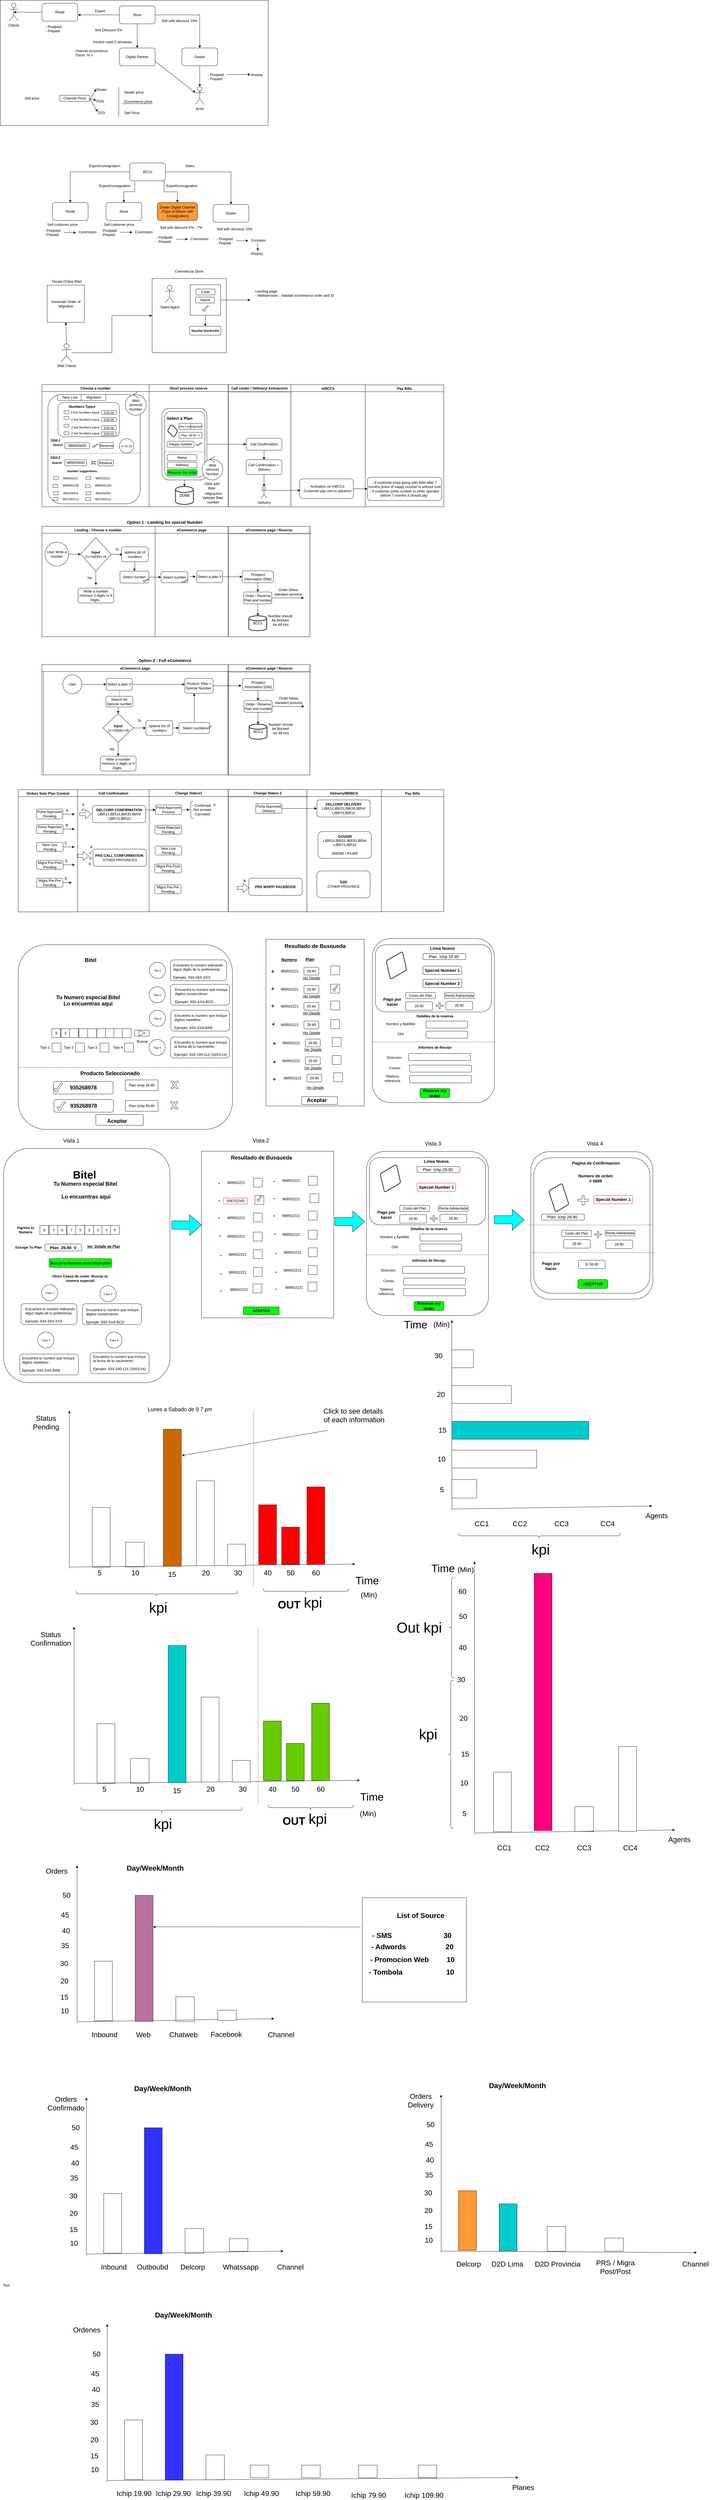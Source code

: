 <mxfile version="12.7.0" type="github">
  <diagram id="y0MvCqDMI1tPlNCTdOtr" name="Page-1">
    <mxGraphModel dx="3460" dy="1933" grid="1" gridSize="10" guides="1" tooltips="1" connect="1" arrows="1" fold="1" page="1" pageScale="1" pageWidth="827" pageHeight="1169" math="0" shadow="0">
      <root>
        <mxCell id="0"/>
        <mxCell id="1" parent="0"/>
        <mxCell id="714XFzOulZq-7VAkXgA--131" value="" style="whiteSpace=wrap;html=1;aspect=fixed;fillColor=#FFFFFF;" vertex="1" parent="1">
          <mxGeometry x="1286" y="6469" width="350" height="350" as="geometry"/>
        </mxCell>
        <mxCell id="e2i0RWfGMgiaT22CuOUn-142" value="" style="rounded=1;whiteSpace=wrap;html=1;" parent="1" vertex="1">
          <mxGeometry x="253.5" y="3730" width="120" height="50" as="geometry"/>
        </mxCell>
        <mxCell id="e2i0RWfGMgiaT22CuOUn-42" value="" style="rounded=1;whiteSpace=wrap;html=1;rotation=90;arcSize=0;" parent="1" vertex="1">
          <mxGeometry x="847.74" y="3366.6" width="559.41" height="330.1" as="geometry"/>
        </mxCell>
        <mxCell id="P5arYo4wm9-XKqG1Q-lO-1" value="" style="rounded=0;whiteSpace=wrap;html=1;" parent="1" vertex="1">
          <mxGeometry x="70" y="100" width="900" height="420" as="geometry"/>
        </mxCell>
        <mxCell id="lmIb0_3VensQCm0fVYHJ-1" value="Digital Partner" style="rounded=1;whiteSpace=wrap;html=1;" parent="1" vertex="1">
          <mxGeometry x="470" y="260" width="120" height="60" as="geometry"/>
        </mxCell>
        <mxCell id="lmIb0_3VensQCm0fVYHJ-5" style="edgeStyle=orthogonalEdgeStyle;rounded=0;orthogonalLoop=1;jettySize=auto;html=1;exitX=0;exitY=0.5;exitDx=0;exitDy=0;entryX=1.008;entryY=0.65;entryDx=0;entryDy=0;entryPerimeter=0;" parent="1" source="lmIb0_3VensQCm0fVYHJ-2" target="lmIb0_3VensQCm0fVYHJ-3" edge="1">
          <mxGeometry relative="1" as="geometry"/>
        </mxCell>
        <mxCell id="lmIb0_3VensQCm0fVYHJ-8" style="edgeStyle=orthogonalEdgeStyle;rounded=0;orthogonalLoop=1;jettySize=auto;html=1;" parent="1" source="lmIb0_3VensQCm0fVYHJ-2" target="lmIb0_3VensQCm0fVYHJ-1" edge="1">
          <mxGeometry relative="1" as="geometry"/>
        </mxCell>
        <mxCell id="lmIb0_3VensQCm0fVYHJ-10" style="edgeStyle=orthogonalEdgeStyle;rounded=0;orthogonalLoop=1;jettySize=auto;html=1;exitX=1;exitY=0.5;exitDx=0;exitDy=0;entryX=0.5;entryY=0;entryDx=0;entryDy=0;" parent="1" source="lmIb0_3VensQCm0fVYHJ-2" target="lmIb0_3VensQCm0fVYHJ-9" edge="1">
          <mxGeometry relative="1" as="geometry"/>
        </mxCell>
        <mxCell id="lmIb0_3VensQCm0fVYHJ-2" value="Store" style="rounded=1;whiteSpace=wrap;html=1;" parent="1" vertex="1">
          <mxGeometry x="470" y="119" width="120" height="60" as="geometry"/>
        </mxCell>
        <mxCell id="lmIb0_3VensQCm0fVYHJ-13" style="edgeStyle=orthogonalEdgeStyle;rounded=0;orthogonalLoop=1;jettySize=auto;html=1;entryX=0.5;entryY=0.5;entryDx=0;entryDy=0;entryPerimeter=0;" parent="1" source="lmIb0_3VensQCm0fVYHJ-3" target="lmIb0_3VensQCm0fVYHJ-12" edge="1">
          <mxGeometry relative="1" as="geometry"/>
        </mxCell>
        <mxCell id="lmIb0_3VensQCm0fVYHJ-3" value="Retail" style="rounded=1;whiteSpace=wrap;html=1;" parent="1" vertex="1">
          <mxGeometry x="210" y="110" width="120" height="60" as="geometry"/>
        </mxCell>
        <mxCell id="lmIb0_3VensQCm0fVYHJ-4" value="&lt;div&gt;- Postpaid&lt;/div&gt;&lt;div&gt;- Prepaid &lt;br&gt;&lt;/div&gt;" style="text;html=1;resizable=0;points=[];autosize=1;align=left;verticalAlign=top;spacingTop=-4;" parent="1" vertex="1">
          <mxGeometry x="220" y="179" width="70" height="30" as="geometry"/>
        </mxCell>
        <mxCell id="lmIb0_3VensQCm0fVYHJ-6" value="Export" style="text;html=1;resizable=0;points=[];autosize=1;align=left;verticalAlign=top;spacingTop=-4;" parent="1" vertex="1">
          <mxGeometry x="386" y="126" width="50" height="20" as="geometry"/>
        </mxCell>
        <mxCell id="lmIb0_3VensQCm0fVYHJ-14" style="edgeStyle=orthogonalEdgeStyle;rounded=0;orthogonalLoop=1;jettySize=auto;html=1;exitX=0.5;exitY=1;exitDx=0;exitDy=0;" parent="1" source="lmIb0_3VensQCm0fVYHJ-9" edge="1">
          <mxGeometry relative="1" as="geometry">
            <mxPoint x="740" y="390" as="targetPoint"/>
          </mxGeometry>
        </mxCell>
        <mxCell id="lmIb0_3VensQCm0fVYHJ-9" value="Dealer" style="rounded=1;whiteSpace=wrap;html=1;" parent="1" vertex="1">
          <mxGeometry x="680" y="260" width="120" height="60" as="geometry"/>
        </mxCell>
        <mxCell id="lmIb0_3VensQCm0fVYHJ-11" value="Actor" style="shape=umlActor;verticalLabelPosition=bottom;labelBackgroundColor=#ffffff;verticalAlign=top;html=1;outlineConnect=0;" parent="1" vertex="1">
          <mxGeometry x="725" y="390" width="30" height="60" as="geometry"/>
        </mxCell>
        <mxCell id="lmIb0_3VensQCm0fVYHJ-12" value="Clients" style="shape=umlActor;verticalLabelPosition=bottom;labelBackgroundColor=#ffffff;verticalAlign=top;html=1;outlineConnect=0;" parent="1" vertex="1">
          <mxGeometry x="100" y="110" width="30" height="60" as="geometry"/>
        </mxCell>
        <mxCell id="lmIb0_3VensQCm0fVYHJ-15" value="Sell with discount 10%" style="text;html=1;resizable=0;points=[];autosize=1;align=left;verticalAlign=top;spacingTop=-4;" parent="1" vertex="1">
          <mxGeometry x="610" y="159" width="140" height="20" as="geometry"/>
        </mxCell>
        <mxCell id="lmIb0_3VensQCm0fVYHJ-18" value="&lt;div&gt;channel ecommerce &lt;br&gt;&lt;/div&gt;&lt;div&gt;Dscto: % x&lt;br&gt;&lt;/div&gt;" style="text;html=1;resizable=0;points=[];autosize=1;align=left;verticalAlign=top;spacingTop=-4;" parent="1" vertex="1">
          <mxGeometry x="321" y="260" width="130" height="30" as="geometry"/>
        </mxCell>
        <mxCell id="lmIb0_3VensQCm0fVYHJ-19" value="Sell Price" style="text;html=1;resizable=0;points=[];autosize=1;align=left;verticalAlign=top;spacingTop=-4;" parent="1" vertex="1">
          <mxGeometry x="485" y="468" width="70" height="20" as="geometry"/>
        </mxCell>
        <mxCell id="lmIb0_3VensQCm0fVYHJ-20" value="Ecommerce price" style="text;html=1;resizable=0;points=[];autosize=1;align=left;verticalAlign=top;spacingTop=-4;" parent="1" vertex="1">
          <mxGeometry x="485" y="430" width="110" height="20" as="geometry"/>
        </mxCell>
        <mxCell id="lmIb0_3VensQCm0fVYHJ-21" value="Sell price " style="text;html=1;resizable=0;points=[];autosize=1;align=left;verticalAlign=top;spacingTop=-4;" parent="1" vertex="1">
          <mxGeometry x="150" y="419" width="70" height="20" as="geometry"/>
        </mxCell>
        <mxCell id="lmIb0_3VensQCm0fVYHJ-23" value="Channel Price" style="rounded=0;whiteSpace=wrap;html=1;" parent="1" vertex="1">
          <mxGeometry x="270" y="419" width="100" height="20" as="geometry"/>
        </mxCell>
        <mxCell id="lmIb0_3VensQCm0fVYHJ-24" value="Dealer" style="text;html=1;resizable=0;points=[];autosize=1;align=left;verticalAlign=top;spacingTop=-4;" parent="1" vertex="1">
          <mxGeometry x="391" y="390" width="50" height="20" as="geometry"/>
        </mxCell>
        <mxCell id="lmIb0_3VensQCm0fVYHJ-25" value="POS" style="text;html=1;resizable=0;points=[];autosize=1;align=left;verticalAlign=top;spacingTop=-4;" parent="1" vertex="1">
          <mxGeometry x="391" y="429" width="40" height="20" as="geometry"/>
        </mxCell>
        <mxCell id="lmIb0_3VensQCm0fVYHJ-26" value="D2D" style="text;html=1;resizable=0;points=[];autosize=1;align=left;verticalAlign=top;spacingTop=-4;" parent="1" vertex="1">
          <mxGeometry x="396" y="468" width="40" height="20" as="geometry"/>
        </mxCell>
        <mxCell id="lmIb0_3VensQCm0fVYHJ-28" value="" style="endArrow=classic;html=1;entryX=0.02;entryY=0.4;entryDx=0;entryDy=0;entryPerimeter=0;exitX=1;exitY=0.75;exitDx=0;exitDy=0;" parent="1" source="lmIb0_3VensQCm0fVYHJ-23" target="lmIb0_3VensQCm0fVYHJ-24" edge="1">
          <mxGeometry width="50" height="50" relative="1" as="geometry">
            <mxPoint x="100" y="560" as="sourcePoint"/>
            <mxPoint x="150" y="510" as="targetPoint"/>
          </mxGeometry>
        </mxCell>
        <mxCell id="lmIb0_3VensQCm0fVYHJ-29" value="" style="endArrow=classic;html=1;entryX=0.025;entryY=0.35;entryDx=0;entryDy=0;entryPerimeter=0;" parent="1" target="lmIb0_3VensQCm0fVYHJ-25" edge="1">
          <mxGeometry width="50" height="50" relative="1" as="geometry">
            <mxPoint x="370" y="430" as="sourcePoint"/>
            <mxPoint x="402" y="408" as="targetPoint"/>
          </mxGeometry>
        </mxCell>
        <mxCell id="lmIb0_3VensQCm0fVYHJ-31" value="" style="endArrow=classic;html=1;entryX=0.025;entryY=0.3;entryDx=0;entryDy=0;entryPerimeter=0;" parent="1" target="lmIb0_3VensQCm0fVYHJ-26" edge="1">
          <mxGeometry width="50" height="50" relative="1" as="geometry">
            <mxPoint x="370" y="430" as="sourcePoint"/>
            <mxPoint x="402" y="446" as="targetPoint"/>
          </mxGeometry>
        </mxCell>
        <mxCell id="lmIb0_3VensQCm0fVYHJ-32" value="Dealer price" style="text;html=1;resizable=0;points=[];autosize=1;align=left;verticalAlign=top;spacingTop=-4;" parent="1" vertex="1">
          <mxGeometry x="485" y="399" width="80" height="20" as="geometry"/>
        </mxCell>
        <mxCell id="lmIb0_3VensQCm0fVYHJ-33" value="" style="endArrow=none;html=1;" parent="1" edge="1">
          <mxGeometry width="50" height="50" relative="1" as="geometry">
            <mxPoint x="468" y="491" as="sourcePoint"/>
            <mxPoint x="468" y="391" as="targetPoint"/>
          </mxGeometry>
        </mxCell>
        <mxCell id="lmIb0_3VensQCm0fVYHJ-35" value="" style="endArrow=none;html=1;" parent="1" edge="1">
          <mxGeometry width="50" height="50" relative="1" as="geometry">
            <mxPoint x="480" y="447" as="sourcePoint"/>
            <mxPoint x="582" y="447" as="targetPoint"/>
          </mxGeometry>
        </mxCell>
        <mxCell id="lmIb0_3VensQCm0fVYHJ-38" value="" style="endArrow=classic;html=1;exitX=1;exitY=0.75;exitDx=0;exitDy=0;entryX=0;entryY=0.333;entryDx=0;entryDy=0;entryPerimeter=0;" parent="1" source="lmIb0_3VensQCm0fVYHJ-1" target="lmIb0_3VensQCm0fVYHJ-11" edge="1">
          <mxGeometry width="50" height="50" relative="1" as="geometry">
            <mxPoint x="190" y="560" as="sourcePoint"/>
            <mxPoint x="240" y="510" as="targetPoint"/>
          </mxGeometry>
        </mxCell>
        <mxCell id="lmIb0_3VensQCm0fVYHJ-41" value="" style="edgeStyle=orthogonalEdgeStyle;rounded=0;orthogonalLoop=1;jettySize=auto;html=1;" parent="1" target="lmIb0_3VensQCm0fVYHJ-40" edge="1">
          <mxGeometry relative="1" as="geometry">
            <mxPoint x="831" y="349" as="sourcePoint"/>
            <Array as="points">
              <mxPoint x="890" y="349"/>
              <mxPoint x="890" y="349"/>
            </Array>
          </mxGeometry>
        </mxCell>
        <mxCell id="lmIb0_3VensQCm0fVYHJ-39" value="&lt;div&gt;- Postpaid&lt;/div&gt;&lt;div&gt;- Prepaid &lt;br&gt;&lt;/div&gt;" style="text;html=1;resizable=0;points=[];autosize=1;align=left;verticalAlign=top;spacingTop=-4;" parent="1" vertex="1">
          <mxGeometry x="765" y="340" width="70" height="30" as="geometry"/>
        </mxCell>
        <mxCell id="lmIb0_3VensQCm0fVYHJ-40" value="Anypay" style="text;html=1;resizable=0;points=[];autosize=1;align=left;verticalAlign=top;spacingTop=-4;" parent="1" vertex="1">
          <mxGeometry x="910" y="340" width="50" height="20" as="geometry"/>
        </mxCell>
        <mxCell id="YrrHf_Wgj3N-O0l7jDWq-1" value="&lt;div&gt;Sell Discount X%&lt;br&gt;&lt;/div&gt;&amp;nbsp;" style="text;html=1;resizable=0;points=[];autosize=1;align=left;verticalAlign=top;spacingTop=-4;" parent="1" vertex="1">
          <mxGeometry x="386" y="190" width="110" height="30" as="geometry"/>
        </mxCell>
        <mxCell id="YrrHf_Wgj3N-O0l7jDWq-2" value="Invoice cada 2 semanas" style="text;html=1;resizable=0;points=[];autosize=1;align=left;verticalAlign=top;spacingTop=-4;" parent="1" vertex="1">
          <mxGeometry x="380" y="230" width="150" height="20" as="geometry"/>
        </mxCell>
        <mxCell id="P5arYo4wm9-XKqG1Q-lO-3" value="Dealer Digital Channel&lt;br&gt;(Type of Delare with Consignation)" style="rounded=1;whiteSpace=wrap;html=1;fillColor=#FF9933;" parent="1" vertex="1">
          <mxGeometry x="597.5" y="779" width="135" height="60" as="geometry"/>
        </mxCell>
        <mxCell id="P5arYo4wm9-XKqG1Q-lO-7" value="Store" style="rounded=1;whiteSpace=wrap;html=1;" parent="1" vertex="1">
          <mxGeometry x="425" y="779" width="120" height="60" as="geometry"/>
        </mxCell>
        <mxCell id="P5arYo4wm9-XKqG1Q-lO-9" value="Retail" style="rounded=1;whiteSpace=wrap;html=1;" parent="1" vertex="1">
          <mxGeometry x="245" y="779" width="120" height="60" as="geometry"/>
        </mxCell>
        <mxCell id="P5arYo4wm9-XKqG1Q-lO-11" value="Export/consignation" style="text;html=1;resizable=0;points=[];autosize=1;align=left;verticalAlign=top;spacingTop=-4;" parent="1" vertex="1">
          <mxGeometry x="366" y="646" width="120" height="20" as="geometry"/>
        </mxCell>
        <mxCell id="P5arYo4wm9-XKqG1Q-lO-13" value="Dealer" style="rounded=1;whiteSpace=wrap;html=1;" parent="1" vertex="1">
          <mxGeometry x="785" y="785" width="120" height="60" as="geometry"/>
        </mxCell>
        <mxCell id="P5arYo4wm9-XKqG1Q-lO-16" value="Sell with discount 10%" style="text;html=1;resizable=0;points=[];autosize=1;align=left;verticalAlign=top;spacingTop=-4;" parent="1" vertex="1">
          <mxGeometry x="795" y="858" width="140" height="20" as="geometry"/>
        </mxCell>
        <mxCell id="P5arYo4wm9-XKqG1Q-lO-45" style="edgeStyle=orthogonalEdgeStyle;rounded=0;orthogonalLoop=1;jettySize=auto;html=1;exitX=0.139;exitY=1.04;exitDx=0;exitDy=0;exitPerimeter=0;" parent="1" source="P5arYo4wm9-XKqG1Q-lO-44" target="P5arYo4wm9-XKqG1Q-lO-7" edge="1">
          <mxGeometry relative="1" as="geometry"/>
        </mxCell>
        <mxCell id="P5arYo4wm9-XKqG1Q-lO-46" style="edgeStyle=orthogonalEdgeStyle;rounded=0;orthogonalLoop=1;jettySize=auto;html=1;entryX=0.5;entryY=0;entryDx=0;entryDy=0;" parent="1" source="P5arYo4wm9-XKqG1Q-lO-44" target="P5arYo4wm9-XKqG1Q-lO-9" edge="1">
          <mxGeometry relative="1" as="geometry"/>
        </mxCell>
        <mxCell id="P5arYo4wm9-XKqG1Q-lO-47" style="edgeStyle=orthogonalEdgeStyle;rounded=0;orthogonalLoop=1;jettySize=auto;html=1;entryX=0.5;entryY=0;entryDx=0;entryDy=0;" parent="1" source="P5arYo4wm9-XKqG1Q-lO-44" target="P5arYo4wm9-XKqG1Q-lO-13" edge="1">
          <mxGeometry relative="1" as="geometry"/>
        </mxCell>
        <mxCell id="P5arYo4wm9-XKqG1Q-lO-44" value="BCCs" style="rounded=1;whiteSpace=wrap;html=1;" parent="1" vertex="1">
          <mxGeometry x="505" y="646" width="120" height="60" as="geometry"/>
        </mxCell>
        <mxCell id="P5arYo4wm9-XKqG1Q-lO-48" value="Export/consignation" style="text;html=1;resizable=0;points=[];autosize=1;align=left;verticalAlign=top;spacingTop=-4;" parent="1" vertex="1">
          <mxGeometry x="400" y="712.5" width="120" height="20" as="geometry"/>
        </mxCell>
        <mxCell id="P5arYo4wm9-XKqG1Q-lO-49" value="Sales" style="text;html=1;resizable=0;points=[];autosize=1;align=left;verticalAlign=top;spacingTop=-4;" parent="1" vertex="1">
          <mxGeometry x="690" y="646" width="50" height="20" as="geometry"/>
        </mxCell>
        <mxCell id="P5arYo4wm9-XKqG1Q-lO-52" style="edgeStyle=orthogonalEdgeStyle;rounded=0;orthogonalLoop=1;jettySize=auto;html=1;exitX=0.5;exitY=1;exitDx=0;exitDy=0;" parent="1" source="P5arYo4wm9-XKqG1Q-lO-44" target="P5arYo4wm9-XKqG1Q-lO-3" edge="1">
          <mxGeometry relative="1" as="geometry">
            <mxPoint x="574.571" y="716" as="sourcePoint"/>
            <mxPoint x="494.571" y="789" as="targetPoint"/>
            <Array as="points">
              <mxPoint x="620" y="706"/>
              <mxPoint x="620" y="743"/>
              <mxPoint x="665" y="743"/>
            </Array>
          </mxGeometry>
        </mxCell>
        <mxCell id="P5arYo4wm9-XKqG1Q-lO-53" value="Export/consignation" style="text;html=1;resizable=0;points=[];autosize=1;align=left;verticalAlign=top;spacingTop=-4;" parent="1" vertex="1">
          <mxGeometry x="625" y="712.5" width="120" height="20" as="geometry"/>
        </mxCell>
        <mxCell id="P5arYo4wm9-XKqG1Q-lO-54" value="Sell with discount 5% - 7%" style="text;html=1;resizable=0;points=[];autosize=1;align=left;verticalAlign=top;spacingTop=-4;" parent="1" vertex="1">
          <mxGeometry x="605" y="853" width="160" height="20" as="geometry"/>
        </mxCell>
        <mxCell id="P5arYo4wm9-XKqG1Q-lO-56" value="" style="edgeStyle=orthogonalEdgeStyle;rounded=0;orthogonalLoop=1;jettySize=auto;html=1;" parent="1" edge="1">
          <mxGeometry relative="1" as="geometry">
            <mxPoint x="863" y="907" as="sourcePoint"/>
            <Array as="points">
              <mxPoint x="883" y="907"/>
              <mxPoint x="883" y="907"/>
            </Array>
            <mxPoint x="903" y="906.857" as="targetPoint"/>
          </mxGeometry>
        </mxCell>
        <mxCell id="P5arYo4wm9-XKqG1Q-lO-57" value="&lt;div&gt;- Postpaid&lt;/div&gt;&lt;div&gt;- Prepaid &lt;br&gt;&lt;/div&gt;" style="text;html=1;resizable=0;points=[];autosize=1;align=left;verticalAlign=top;spacingTop=-4;" parent="1" vertex="1">
          <mxGeometry x="795" y="891" width="70" height="30" as="geometry"/>
        </mxCell>
        <mxCell id="P5arYo4wm9-XKqG1Q-lO-58" value="Comision" style="text;html=1;resizable=0;points=[];autosize=1;align=left;verticalAlign=top;spacingTop=-4;" parent="1" vertex="1">
          <mxGeometry x="910" y="896" width="70" height="20" as="geometry"/>
        </mxCell>
        <mxCell id="P5arYo4wm9-XKqG1Q-lO-59" value="" style="edgeStyle=orthogonalEdgeStyle;rounded=0;orthogonalLoop=1;jettySize=auto;html=1;" parent="1" edge="1">
          <mxGeometry relative="1" as="geometry">
            <mxPoint x="660.143" y="902" as="sourcePoint"/>
            <Array as="points">
              <mxPoint x="680" y="902"/>
              <mxPoint x="680" y="902"/>
            </Array>
            <mxPoint x="700.143" y="902" as="targetPoint"/>
          </mxGeometry>
        </mxCell>
        <mxCell id="P5arYo4wm9-XKqG1Q-lO-60" value="&lt;div&gt;- Postpaid&lt;/div&gt;&lt;div&gt;- Prepaid &lt;br&gt;&lt;/div&gt;" style="text;html=1;resizable=0;points=[];autosize=1;align=left;verticalAlign=top;spacingTop=-4;" parent="1" vertex="1">
          <mxGeometry x="592" y="886" width="70" height="30" as="geometry"/>
        </mxCell>
        <mxCell id="P5arYo4wm9-XKqG1Q-lO-61" value="Commision" style="text;html=1;resizable=0;points=[];autosize=1;align=left;verticalAlign=top;spacingTop=-4;" parent="1" vertex="1">
          <mxGeometry x="707" y="891" width="80" height="20" as="geometry"/>
        </mxCell>
        <mxCell id="P5arYo4wm9-XKqG1Q-lO-64" value="" style="edgeStyle=orthogonalEdgeStyle;rounded=0;orthogonalLoop=1;jettySize=auto;html=1;" parent="1" edge="1">
          <mxGeometry relative="1" as="geometry">
            <mxPoint x="284.286" y="879.714" as="sourcePoint"/>
            <Array as="points">
              <mxPoint x="304" y="879"/>
              <mxPoint x="304" y="879"/>
            </Array>
            <mxPoint x="324.286" y="879.714" as="targetPoint"/>
          </mxGeometry>
        </mxCell>
        <mxCell id="P5arYo4wm9-XKqG1Q-lO-65" value="&lt;div&gt;- Postpaid&lt;/div&gt;&lt;div&gt;- Prepaid &lt;br&gt;&lt;/div&gt;" style="text;html=1;resizable=0;points=[];autosize=1;align=left;verticalAlign=top;spacingTop=-4;" parent="1" vertex="1">
          <mxGeometry x="216" y="863" width="70" height="30" as="geometry"/>
        </mxCell>
        <mxCell id="P5arYo4wm9-XKqG1Q-lO-66" value="Commision" style="text;html=1;resizable=0;points=[];autosize=1;align=left;verticalAlign=top;spacingTop=-4;" parent="1" vertex="1">
          <mxGeometry x="331" y="868" width="80" height="20" as="geometry"/>
        </mxCell>
        <mxCell id="P5arYo4wm9-XKqG1Q-lO-67" value="" style="edgeStyle=orthogonalEdgeStyle;rounded=0;orthogonalLoop=1;jettySize=auto;html=1;" parent="1" edge="1">
          <mxGeometry relative="1" as="geometry">
            <mxPoint x="473.571" y="878.643" as="sourcePoint"/>
            <Array as="points">
              <mxPoint x="493" y="878.5"/>
              <mxPoint x="493" y="878.5"/>
            </Array>
            <mxPoint x="513.571" y="878.643" as="targetPoint"/>
          </mxGeometry>
        </mxCell>
        <mxCell id="P5arYo4wm9-XKqG1Q-lO-68" value="&lt;div&gt;- Postpaid&lt;/div&gt;&lt;div&gt;- Prepaid &lt;br&gt;&lt;/div&gt;" style="text;html=1;resizable=0;points=[];autosize=1;align=left;verticalAlign=top;spacingTop=-4;" parent="1" vertex="1">
          <mxGeometry x="405" y="862.5" width="70" height="30" as="geometry"/>
        </mxCell>
        <mxCell id="P5arYo4wm9-XKqG1Q-lO-69" value="Commision" style="text;html=1;resizable=0;points=[];autosize=1;align=left;verticalAlign=top;spacingTop=-4;" parent="1" vertex="1">
          <mxGeometry x="520" y="867.5" width="80" height="20" as="geometry"/>
        </mxCell>
        <mxCell id="P5arYo4wm9-XKqG1Q-lO-70" value="Anypay" style="text;html=1;resizable=0;points=[];autosize=1;align=left;verticalAlign=top;spacingTop=-4;" parent="1" vertex="1">
          <mxGeometry x="910" y="940" width="60" height="20" as="geometry"/>
        </mxCell>
        <mxCell id="P5arYo4wm9-XKqG1Q-lO-74" value="" style="edgeStyle=orthogonalEdgeStyle;rounded=0;orthogonalLoop=1;jettySize=auto;html=1;" parent="1" edge="1">
          <mxGeometry relative="1" as="geometry">
            <mxPoint x="935" y="912" as="sourcePoint"/>
            <mxPoint x="935" y="941" as="targetPoint"/>
          </mxGeometry>
        </mxCell>
        <mxCell id="P5arYo4wm9-XKqG1Q-lO-75" value="Sell customer price" style="text;html=1;resizable=0;points=[];autosize=1;align=left;verticalAlign=top;spacingTop=-4;" parent="1" vertex="1">
          <mxGeometry x="226" y="842.5" width="120" height="20" as="geometry"/>
        </mxCell>
        <mxCell id="P5arYo4wm9-XKqG1Q-lO-76" value="Sell customer price" style="text;html=1;resizable=0;points=[];autosize=1;align=left;verticalAlign=top;spacingTop=-4;" parent="1" vertex="1">
          <mxGeometry x="415.5" y="842.5" width="120" height="20" as="geometry"/>
        </mxCell>
        <mxCell id="tqpHQicm2JgRF6btbV35-1" value="" style="whiteSpace=wrap;html=1;aspect=fixed;" parent="1" vertex="1">
          <mxGeometry x="580" y="1034" width="249" height="249" as="geometry"/>
        </mxCell>
        <mxCell id="tqpHQicm2JgRF6btbV35-17" style="edgeStyle=orthogonalEdgeStyle;rounded=0;orthogonalLoop=1;jettySize=auto;html=1;" parent="1" source="tqpHQicm2JgRF6btbV35-2" target="tqpHQicm2JgRF6btbV35-16" edge="1">
          <mxGeometry relative="1" as="geometry"/>
        </mxCell>
        <mxCell id="tqpHQicm2JgRF6btbV35-29" style="edgeStyle=orthogonalEdgeStyle;rounded=0;orthogonalLoop=1;jettySize=auto;html=1;" parent="1" source="tqpHQicm2JgRF6btbV35-2" edge="1">
          <mxGeometry relative="1" as="geometry">
            <mxPoint x="910" y="1106" as="targetPoint"/>
          </mxGeometry>
        </mxCell>
        <mxCell id="tqpHQicm2JgRF6btbV35-2" value="" style="whiteSpace=wrap;html=1;aspect=fixed;" parent="1" vertex="1">
          <mxGeometry x="708" y="1055" width="102" height="102" as="geometry"/>
        </mxCell>
        <mxCell id="tqpHQicm2JgRF6btbV35-3" value="Commercial Store" style="text;html=1;resizable=0;points=[];autosize=1;align=left;verticalAlign=top;spacingTop=-4;" parent="1" vertex="1">
          <mxGeometry x="654" y="1000" width="120" height="20" as="geometry"/>
        </mxCell>
        <mxCell id="tqpHQicm2JgRF6btbV35-28" style="edgeStyle=orthogonalEdgeStyle;rounded=0;orthogonalLoop=1;jettySize=auto;html=1;" parent="1" source="tqpHQicm2JgRF6btbV35-4" target="tqpHQicm2JgRF6btbV35-1" edge="1">
          <mxGeometry relative="1" as="geometry"/>
        </mxCell>
        <mxCell id="tqpHQicm2JgRF6btbV35-4" value="Bitel Clients" style="shape=umlActor;verticalLabelPosition=bottom;labelBackgroundColor=#ffffff;verticalAlign=top;html=1;outlineConnect=0;" parent="1" vertex="1">
          <mxGeometry x="275" y="1253" width="35" height="60" as="geometry"/>
        </mxCell>
        <mxCell id="tqpHQicm2JgRF6btbV35-5" value="Code" style="rounded=1;whiteSpace=wrap;html=1;" parent="1" vertex="1">
          <mxGeometry x="727" y="1069" width="64" height="20" as="geometry"/>
        </mxCell>
        <mxCell id="tqpHQicm2JgRF6btbV35-6" value="Name" style="rounded=1;whiteSpace=wrap;html=1;" parent="1" vertex="1">
          <mxGeometry x="726" y="1096" width="64" height="20" as="geometry"/>
        </mxCell>
        <mxCell id="tqpHQicm2JgRF6btbV35-7" value="" style="verticalLabelPosition=bottom;verticalAlign=top;html=1;shape=mxgraph.basic.tick" parent="1" vertex="1">
          <mxGeometry x="749" y="1125" width="20" height="20" as="geometry"/>
        </mxCell>
        <mxCell id="tqpHQicm2JgRF6btbV35-8" value="Sales Agent" style="shape=umlActor;verticalLabelPosition=bottom;labelBackgroundColor=#ffffff;verticalAlign=top;html=1;outlineConnect=0;" parent="1" vertex="1">
          <mxGeometry x="624" y="1056" width="30" height="60" as="geometry"/>
        </mxCell>
        <mxCell id="tqpHQicm2JgRF6btbV35-16" value="&lt;b&gt;&lt;font style=&quot;font-size: 11px&quot;&gt;Vouche Dscto10%&lt;/font&gt;&lt;/b&gt;" style="rounded=1;whiteSpace=wrap;html=1;" parent="1" vertex="1">
          <mxGeometry x="706" y="1194" width="105" height="30" as="geometry"/>
        </mxCell>
        <mxCell id="tqpHQicm2JgRF6btbV35-18" value="Generate Order of Migration" style="whiteSpace=wrap;html=1;aspect=fixed;" parent="1" vertex="1">
          <mxGeometry x="227.5" y="1056" width="125" height="125" as="geometry"/>
        </mxCell>
        <mxCell id="tqpHQicm2JgRF6btbV35-26" value="" style="endArrow=classic;html=1;entryX=0.5;entryY=1;entryDx=0;entryDy=0;exitX=0.5;exitY=0;exitDx=0;exitDy=0;exitPerimeter=0;" parent="1" source="tqpHQicm2JgRF6btbV35-4" target="tqpHQicm2JgRF6btbV35-18" edge="1">
          <mxGeometry width="50" height="50" relative="1" as="geometry">
            <mxPoint x="70" y="1400" as="sourcePoint"/>
            <mxPoint x="120" y="1350" as="targetPoint"/>
          </mxGeometry>
        </mxCell>
        <mxCell id="tqpHQicm2JgRF6btbV35-27" value="Tienda Online Bitel" style="text;html=1;resizable=0;points=[];autosize=1;align=left;verticalAlign=top;spacingTop=-4;" parent="1" vertex="1">
          <mxGeometry x="240" y="1034" width="120" height="20" as="geometry"/>
        </mxCell>
        <mxCell id="tqpHQicm2JgRF6btbV35-30" value="&lt;div&gt;Landing page&lt;/div&gt;&lt;div&gt;- Webservices : Validate ecommerce order and ID&lt;br&gt;&lt;/div&gt;" style="text;html=1;resizable=0;points=[];autosize=1;align=left;verticalAlign=top;spacingTop=-4;" parent="1" vertex="1">
          <mxGeometry x="925" y="1067" width="290" height="30" as="geometry"/>
        </mxCell>
        <mxCell id="RakAhdTEQGmVChrOr0ug-1" value="Choose a number" style="swimlane;startSize=23;" parent="1" vertex="1">
          <mxGeometry x="210" y="1390" width="360" height="410" as="geometry"/>
        </mxCell>
        <mxCell id="RakAhdTEQGmVChrOr0ug-54" value="" style="rounded=1;whiteSpace=wrap;html=1;" parent="RakAhdTEQGmVChrOr0ug-1" vertex="1">
          <mxGeometry x="20" y="33" width="310" height="367" as="geometry"/>
        </mxCell>
        <mxCell id="RakAhdTEQGmVChrOr0ug-35" value="989055600" style="rounded=1;whiteSpace=wrap;html=1;" parent="RakAhdTEQGmVChrOr0ug-1" vertex="1">
          <mxGeometry x="77" y="195.08" width="83" height="20.17" as="geometry"/>
        </mxCell>
        <mxCell id="RakAhdTEQGmVChrOr0ug-38" value="" style="rounded=1;whiteSpace=wrap;html=1;" parent="RakAhdTEQGmVChrOr0ug-1" vertex="1">
          <mxGeometry x="54" y="60" width="206" height="115" as="geometry"/>
        </mxCell>
        <mxCell id="RakAhdTEQGmVChrOr0ug-39" value="&lt;h1&gt;&lt;font style=&quot;font-size: 12px&quot;&gt;Numbers Types&lt;/font&gt;&lt;/h1&gt;&lt;p&gt;&lt;br&gt;&lt;/p&gt;" style="text;html=1;strokeColor=none;fillColor=none;spacing=5;spacingTop=-20;whiteSpace=wrap;overflow=hidden;rounded=0;" parent="RakAhdTEQGmVChrOr0ug-1" vertex="1">
          <mxGeometry x="85" y="50" width="100" height="30" as="geometry"/>
        </mxCell>
        <mxCell id="RakAhdTEQGmVChrOr0ug-42" value="Reserve" style="rounded=1;whiteSpace=wrap;html=1;" parent="RakAhdTEQGmVChrOr0ug-1" vertex="1">
          <mxGeometry x="194" y="194.5" width="46" height="20" as="geometry"/>
        </mxCell>
        <mxCell id="1DFgmjzPVoiNPRp-_Ow8-1" value="" style="rounded=1;whiteSpace=wrap;html=1;" parent="RakAhdTEQGmVChrOr0ug-1" vertex="1">
          <mxGeometry x="74" y="88" width="16" height="10" as="geometry"/>
        </mxCell>
        <mxCell id="1DFgmjzPVoiNPRp-_Ow8-2" value="" style="rounded=1;whiteSpace=wrap;html=1;" parent="RakAhdTEQGmVChrOr0ug-1" vertex="1">
          <mxGeometry x="74" y="107" width="16" height="10" as="geometry"/>
        </mxCell>
        <mxCell id="1DFgmjzPVoiNPRp-_Ow8-3" value="" style="rounded=1;whiteSpace=wrap;html=1;" parent="RakAhdTEQGmVChrOr0ug-1" vertex="1">
          <mxGeometry x="74" y="133" width="16" height="10" as="geometry"/>
        </mxCell>
        <mxCell id="1DFgmjzPVoiNPRp-_Ow8-4" value="" style="rounded=1;whiteSpace=wrap;html=1;" parent="RakAhdTEQGmVChrOr0ug-1" vertex="1">
          <mxGeometry x="74" y="158" width="16" height="10" as="geometry"/>
        </mxCell>
        <mxCell id="1DFgmjzPVoiNPRp-_Ow8-5" value="&lt;font style=&quot;font-size: 10px&quot;&gt;3 first Numbers equal&amp;nbsp;&lt;/font&gt;" style="text;html=1;align=center;verticalAlign=middle;resizable=0;points=[];autosize=1;" parent="RakAhdTEQGmVChrOr0ug-1" vertex="1">
          <mxGeometry x="90" y="83" width="110" height="20" as="geometry"/>
        </mxCell>
        <mxCell id="1DFgmjzPVoiNPRp-_Ow8-8" value="&lt;font style=&quot;font-size: 10px&quot;&gt;2 first Numbers equal&lt;/font&gt;" style="text;html=1;align=center;verticalAlign=middle;resizable=0;points=[];autosize=1;" parent="RakAhdTEQGmVChrOr0ug-1" vertex="1">
          <mxGeometry x="90" y="107" width="110" height="20" as="geometry"/>
        </mxCell>
        <mxCell id="1DFgmjzPVoiNPRp-_Ow8-9" value="&lt;font style=&quot;font-size: 10px&quot;&gt;3 last Numbers equal&lt;/font&gt;" style="text;html=1;align=center;verticalAlign=middle;resizable=0;points=[];autosize=1;" parent="RakAhdTEQGmVChrOr0ug-1" vertex="1">
          <mxGeometry x="90" y="133" width="110" height="20" as="geometry"/>
        </mxCell>
        <mxCell id="1DFgmjzPVoiNPRp-_Ow8-10" value="&lt;font style=&quot;font-size: 10px&quot;&gt;2 last Numbers equal&lt;/font&gt;" style="text;html=1;align=center;verticalAlign=middle;resizable=0;points=[];autosize=1;" parent="RakAhdTEQGmVChrOr0ug-1" vertex="1">
          <mxGeometry x="90" y="153" width="110" height="20" as="geometry"/>
        </mxCell>
        <mxCell id="1DFgmjzPVoiNPRp-_Ow8-11" value="&lt;b&gt;&lt;font style=&quot;font-size: 10px&quot;&gt;Search&lt;/font&gt;&lt;/b&gt;" style="text;html=1;strokeColor=none;fillColor=none;align=center;verticalAlign=middle;whiteSpace=wrap;rounded=0;" parent="RakAhdTEQGmVChrOr0ug-1" vertex="1">
          <mxGeometry x="34" y="191.5" width="40" height="20" as="geometry"/>
        </mxCell>
        <mxCell id="1DFgmjzPVoiNPRp-_Ow8-12" value="" style="verticalLabelPosition=bottom;verticalAlign=top;html=1;shape=mxgraph.basic.tick" parent="RakAhdTEQGmVChrOr0ug-1" vertex="1">
          <mxGeometry x="169" y="200" width="20" height="10" as="geometry"/>
        </mxCell>
        <mxCell id="1DFgmjzPVoiNPRp-_Ow8-13" value="" style="verticalLabelPosition=bottom;verticalAlign=top;html=1;shape=mxgraph.basic.x" parent="RakAhdTEQGmVChrOr0ug-1" vertex="1">
          <mxGeometry x="165" y="257.09" width="16" height="10" as="geometry"/>
        </mxCell>
        <mxCell id="1DFgmjzPVoiNPRp-_Ow8-14" value="989055600" style="rounded=1;whiteSpace=wrap;html=1;" parent="RakAhdTEQGmVChrOr0ug-1" vertex="1">
          <mxGeometry x="77" y="252" width="73" height="20.17" as="geometry"/>
        </mxCell>
        <mxCell id="1DFgmjzPVoiNPRp-_Ow8-15" value="Reserve" style="rounded=1;whiteSpace=wrap;html=1;" parent="RakAhdTEQGmVChrOr0ug-1" vertex="1">
          <mxGeometry x="188" y="253" width="52" height="20" as="geometry"/>
        </mxCell>
        <mxCell id="1DFgmjzPVoiNPRp-_Ow8-16" value="" style="endArrow=none;dashed=1;html=1;exitX=0;exitY=0;exitDx=0;exitDy=0;" parent="RakAhdTEQGmVChrOr0ug-1" source="1DFgmjzPVoiNPRp-_Ow8-31" edge="1">
          <mxGeometry width="50" height="50" relative="1" as="geometry">
            <mxPoint x="20" y="238" as="sourcePoint"/>
            <mxPoint x="330" y="230" as="targetPoint"/>
          </mxGeometry>
        </mxCell>
        <mxCell id="1DFgmjzPVoiNPRp-_Ow8-17" value="&lt;b&gt;&lt;font style=&quot;font-size: 10px&quot;&gt;Search&lt;/font&gt;&lt;/b&gt;" style="text;html=1;strokeColor=none;fillColor=none;align=center;verticalAlign=middle;whiteSpace=wrap;rounded=0;" parent="RakAhdTEQGmVChrOr0ug-1" vertex="1">
          <mxGeometry x="30" y="252.17" width="40" height="20" as="geometry"/>
        </mxCell>
        <mxCell id="1DFgmjzPVoiNPRp-_Ow8-18" value="&lt;font style=&quot;font-size: 10px&quot;&gt;&amp;nbsp;989552221&lt;/font&gt;" style="text;html=1;align=center;verticalAlign=middle;resizable=0;points=[];autosize=1;" parent="RakAhdTEQGmVChrOr0ug-1" vertex="1">
          <mxGeometry x="59" y="304" width="70" height="20" as="geometry"/>
        </mxCell>
        <mxCell id="1DFgmjzPVoiNPRp-_Ow8-19" value="&lt;span style=&quot;font-size: 10px&quot;&gt;9999441155&lt;/span&gt;" style="text;html=1;align=center;verticalAlign=middle;resizable=0;points=[];autosize=1;" parent="RakAhdTEQGmVChrOr0ug-1" vertex="1">
          <mxGeometry x="61" y="328" width="70" height="20" as="geometry"/>
        </mxCell>
        <mxCell id="1DFgmjzPVoiNPRp-_Ow8-20" value="&lt;font style=&quot;font-size: 10px&quot;&gt;994154454&lt;/font&gt;" style="text;html=1;align=center;verticalAlign=middle;resizable=0;points=[];autosize=1;" parent="RakAhdTEQGmVChrOr0ug-1" vertex="1">
          <mxGeometry x="61" y="354" width="70" height="20" as="geometry"/>
        </mxCell>
        <mxCell id="1DFgmjzPVoiNPRp-_Ow8-21" value="&lt;font style=&quot;font-size: 10px&quot;&gt;9911452112&lt;/font&gt;" style="text;html=1;align=center;verticalAlign=middle;resizable=0;points=[];autosize=1;" parent="RakAhdTEQGmVChrOr0ug-1" vertex="1">
          <mxGeometry x="61" y="374" width="70" height="20" as="geometry"/>
        </mxCell>
        <mxCell id="1DFgmjzPVoiNPRp-_Ow8-24" value="" style="rounded=1;whiteSpace=wrap;html=1;" parent="RakAhdTEQGmVChrOr0ug-1" vertex="1">
          <mxGeometry x="39" y="309" width="16" height="10" as="geometry"/>
        </mxCell>
        <mxCell id="1DFgmjzPVoiNPRp-_Ow8-27" value="" style="rounded=1;whiteSpace=wrap;html=1;" parent="RakAhdTEQGmVChrOr0ug-1" vertex="1">
          <mxGeometry x="37" y="336" width="16" height="10" as="geometry"/>
        </mxCell>
        <mxCell id="1DFgmjzPVoiNPRp-_Ow8-28" value="" style="rounded=1;whiteSpace=wrap;html=1;" parent="RakAhdTEQGmVChrOr0ug-1" vertex="1">
          <mxGeometry x="39" y="360" width="16" height="10" as="geometry"/>
        </mxCell>
        <mxCell id="1DFgmjzPVoiNPRp-_Ow8-29" value="" style="rounded=1;whiteSpace=wrap;html=1;" parent="RakAhdTEQGmVChrOr0ug-1" vertex="1">
          <mxGeometry x="38" y="379" width="16" height="10" as="geometry"/>
        </mxCell>
        <mxCell id="1DFgmjzPVoiNPRp-_Ow8-30" value="&lt;span style=&quot;font-size: 10px&quot;&gt;&lt;b&gt;&lt;u&gt;Case 1&lt;/u&gt;&lt;/b&gt;&lt;/span&gt;" style="text;html=1;strokeColor=none;fillColor=none;align=center;verticalAlign=middle;whiteSpace=wrap;rounded=0;" parent="RakAhdTEQGmVChrOr0ug-1" vertex="1">
          <mxGeometry x="20" y="175.08" width="50" height="20" as="geometry"/>
        </mxCell>
        <mxCell id="1DFgmjzPVoiNPRp-_Ow8-31" value="&lt;b&gt;&lt;font style=&quot;font-size: 10px&quot;&gt;&lt;u&gt;Case 2&lt;/u&gt;&lt;/font&gt;&lt;/b&gt;" style="text;html=1;strokeColor=none;fillColor=none;align=center;verticalAlign=middle;whiteSpace=wrap;rounded=0;" parent="RakAhdTEQGmVChrOr0ug-1" vertex="1">
          <mxGeometry x="20" y="233" width="50" height="20" as="geometry"/>
        </mxCell>
        <mxCell id="1DFgmjzPVoiNPRp-_Ow8-32" value="&lt;b&gt;&lt;font style=&quot;font-size: 10px&quot;&gt;Number suggestions&lt;/font&gt;&lt;/b&gt;" style="text;html=1;strokeColor=none;fillColor=none;align=center;verticalAlign=middle;whiteSpace=wrap;rounded=0;" parent="RakAhdTEQGmVChrOr0ug-1" vertex="1">
          <mxGeometry x="80" y="280" width="110" height="20" as="geometry"/>
        </mxCell>
        <mxCell id="1DFgmjzPVoiNPRp-_Ow8-33" value="&lt;font style=&quot;font-size: 10px&quot;&gt;&amp;nbsp;989552221&lt;/font&gt;" style="text;html=1;align=center;verticalAlign=middle;resizable=0;points=[];autosize=1;" parent="RakAhdTEQGmVChrOr0ug-1" vertex="1">
          <mxGeometry x="168" y="304" width="70" height="20" as="geometry"/>
        </mxCell>
        <mxCell id="1DFgmjzPVoiNPRp-_Ow8-34" value="&lt;span style=&quot;font-size: 10px&quot;&gt;9999441155&lt;/span&gt;" style="text;html=1;align=center;verticalAlign=middle;resizable=0;points=[];autosize=1;" parent="RakAhdTEQGmVChrOr0ug-1" vertex="1">
          <mxGeometry x="170" y="328" width="70" height="20" as="geometry"/>
        </mxCell>
        <mxCell id="1DFgmjzPVoiNPRp-_Ow8-35" value="&lt;font style=&quot;font-size: 10px&quot;&gt;994154454&lt;/font&gt;" style="text;html=1;align=center;verticalAlign=middle;resizable=0;points=[];autosize=1;" parent="RakAhdTEQGmVChrOr0ug-1" vertex="1">
          <mxGeometry x="170" y="354" width="70" height="20" as="geometry"/>
        </mxCell>
        <mxCell id="1DFgmjzPVoiNPRp-_Ow8-36" value="&lt;font style=&quot;font-size: 10px&quot;&gt;9911452112&lt;/font&gt;" style="text;html=1;align=center;verticalAlign=middle;resizable=0;points=[];autosize=1;" parent="RakAhdTEQGmVChrOr0ug-1" vertex="1">
          <mxGeometry x="170" y="374" width="70" height="20" as="geometry"/>
        </mxCell>
        <mxCell id="1DFgmjzPVoiNPRp-_Ow8-37" value="" style="rounded=1;whiteSpace=wrap;html=1;" parent="RakAhdTEQGmVChrOr0ug-1" vertex="1">
          <mxGeometry x="148" y="309" width="16" height="10" as="geometry"/>
        </mxCell>
        <mxCell id="1DFgmjzPVoiNPRp-_Ow8-38" value="" style="rounded=1;whiteSpace=wrap;html=1;" parent="RakAhdTEQGmVChrOr0ug-1" vertex="1">
          <mxGeometry x="146" y="336" width="16" height="10" as="geometry"/>
        </mxCell>
        <mxCell id="1DFgmjzPVoiNPRp-_Ow8-39" value="" style="rounded=1;whiteSpace=wrap;html=1;" parent="RakAhdTEQGmVChrOr0ug-1" vertex="1">
          <mxGeometry x="148" y="360" width="16" height="10" as="geometry"/>
        </mxCell>
        <mxCell id="1DFgmjzPVoiNPRp-_Ow8-48" value="New Line" style="rounded=1;whiteSpace=wrap;html=1;" parent="RakAhdTEQGmVChrOr0ug-1" vertex="1">
          <mxGeometry x="52.5" y="33.0" width="83" height="20.17" as="geometry"/>
        </mxCell>
        <mxCell id="1DFgmjzPVoiNPRp-_Ow8-49" value="Migration" style="rounded=1;whiteSpace=wrap;html=1;" parent="RakAhdTEQGmVChrOr0ug-1" vertex="1">
          <mxGeometry x="131.5" y="33" width="83" height="20.17" as="geometry"/>
        </mxCell>
        <mxCell id="RakAhdTEQGmVChrOr0ug-55" value="Web services&lt;br&gt;Number" style="ellipse;shape=umlControl;whiteSpace=wrap;html=1;" parent="RakAhdTEQGmVChrOr0ug-1" vertex="1">
          <mxGeometry x="280" y="23" width="70" height="80" as="geometry"/>
        </mxCell>
        <mxCell id="1DFgmjzPVoiNPRp-_Ow8-47" value="" style="rounded=1;whiteSpace=wrap;html=1;" parent="RakAhdTEQGmVChrOr0ug-1" vertex="1">
          <mxGeometry x="147" y="379" width="16" height="10" as="geometry"/>
        </mxCell>
        <mxCell id="a4fHj4Aa8aV9w1Z0UDgh-3" value="&lt;font style=&quot;font-size: 10px&quot;&gt;S/&lt;font&gt;30.00&lt;/font&gt;&lt;/font&gt;" style="rounded=1;whiteSpace=wrap;html=1;" parent="RakAhdTEQGmVChrOr0ug-1" vertex="1">
          <mxGeometry x="200" y="87" width="50" height="13" as="geometry"/>
        </mxCell>
        <mxCell id="a4fHj4Aa8aV9w1Z0UDgh-4" value="&lt;font style=&quot;font-size: 10px&quot;&gt;S/&lt;font&gt;30.00&lt;/font&gt;&lt;/font&gt;" style="rounded=1;whiteSpace=wrap;html=1;" parent="RakAhdTEQGmVChrOr0ug-1" vertex="1">
          <mxGeometry x="200" y="110.5" width="50" height="13" as="geometry"/>
        </mxCell>
        <mxCell id="a4fHj4Aa8aV9w1Z0UDgh-5" value="&lt;font style=&quot;font-size: 10px&quot;&gt;S/&lt;font&gt;30.00&lt;/font&gt;&lt;/font&gt;" style="rounded=1;whiteSpace=wrap;html=1;" parent="RakAhdTEQGmVChrOr0ug-1" vertex="1">
          <mxGeometry x="200" y="138" width="50" height="13" as="geometry"/>
        </mxCell>
        <mxCell id="a4fHj4Aa8aV9w1Z0UDgh-6" value="&lt;font style=&quot;font-size: 10px&quot;&gt;S/&lt;font&gt;30.00&lt;/font&gt;&lt;/font&gt;" style="rounded=1;whiteSpace=wrap;html=1;" parent="RakAhdTEQGmVChrOr0ug-1" vertex="1">
          <mxGeometry x="199" y="158.5" width="50" height="13" as="geometry"/>
        </mxCell>
        <mxCell id="a4fHj4Aa8aV9w1Z0UDgh-7" value="&lt;font style=&quot;font-size: 9px&quot;&gt;S/ 30..00&lt;/font&gt;" style="ellipse;whiteSpace=wrap;html=1;aspect=fixed;" parent="RakAhdTEQGmVChrOr0ug-1" vertex="1">
          <mxGeometry x="260" y="181.5" width="48.5" height="48.5" as="geometry"/>
        </mxCell>
        <mxCell id="RakAhdTEQGmVChrOr0ug-8" value="Short process reserve" style="swimlane;startSize=23;" parent="1" vertex="1">
          <mxGeometry x="570" y="1390" width="265.5" height="410" as="geometry"/>
        </mxCell>
        <mxCell id="RakAhdTEQGmVChrOr0ug-73" style="edgeStyle=orthogonalEdgeStyle;rounded=0;orthogonalLoop=1;jettySize=auto;html=1;exitX=0.5;exitY=1;exitDx=0;exitDy=0;entryX=0.5;entryY=0;entryDx=0;entryDy=0;entryPerimeter=0;" parent="RakAhdTEQGmVChrOr0ug-8" source="RakAhdTEQGmVChrOr0ug-58" target="RakAhdTEQGmVChrOr0ug-72" edge="1">
          <mxGeometry relative="1" as="geometry"/>
        </mxCell>
        <mxCell id="RakAhdTEQGmVChrOr0ug-58" value="" style="rounded=1;whiteSpace=wrap;html=1;" parent="RakAhdTEQGmVChrOr0ug-8" vertex="1">
          <mxGeometry x="43" y="80" width="151" height="240" as="geometry"/>
        </mxCell>
        <mxCell id="RakAhdTEQGmVChrOr0ug-59" value="" style="rounded=1;whiteSpace=wrap;html=1;" parent="RakAhdTEQGmVChrOr0ug-8" vertex="1">
          <mxGeometry x="52" y="90" width="135.5" height="220" as="geometry"/>
        </mxCell>
        <mxCell id="RakAhdTEQGmVChrOr0ug-60" value="&lt;h1&gt;&lt;font style=&quot;font-size: 14px&quot;&gt;Select a Plan&lt;/font&gt;&lt;/h1&gt;&lt;div&gt;&lt;br&gt;&lt;/div&gt;" style="text;html=1;strokeColor=none;fillColor=none;spacing=5;spacingTop=-20;whiteSpace=wrap;overflow=hidden;rounded=0;" parent="RakAhdTEQGmVChrOr0ug-8" vertex="1">
          <mxGeometry x="53.5" y="90" width="137" height="70" as="geometry"/>
        </mxCell>
        <mxCell id="RakAhdTEQGmVChrOr0ug-61" value="&lt;font style=&quot;font-size: 10px&quot;&gt;Plan&amp;nbsp; 29.90&amp;nbsp; V&lt;/font&gt;" style="rounded=1;whiteSpace=wrap;html=1;" parent="RakAhdTEQGmVChrOr0ug-8" vertex="1">
          <mxGeometry x="100" y="160" width="77.5" height="20" as="geometry"/>
        </mxCell>
        <mxCell id="RakAhdTEQGmVChrOr0ug-69" value="" style="shape=parallelogram;html=1;strokeWidth=2;perimeter=parallelogramPerimeter;whiteSpace=wrap;rounded=1;arcSize=12;size=0.23;rotation=-60;" parent="RakAhdTEQGmVChrOr0ug-8" vertex="1">
          <mxGeometry x="62" y="140" width="33.5" height="30" as="geometry"/>
        </mxCell>
        <mxCell id="RakAhdTEQGmVChrOr0ug-70" value="&lt;font style=&quot;font-size: 9px&quot;&gt;New Line&lt;/font&gt;" style="rounded=1;whiteSpace=wrap;html=1;" parent="RakAhdTEQGmVChrOr0ug-8" vertex="1">
          <mxGeometry x="100" y="130" width="39.5" height="20" as="geometry"/>
        </mxCell>
        <mxCell id="RakAhdTEQGmVChrOr0ug-71" value="&lt;font style=&quot;font-size: 9px&quot;&gt;Migration&lt;/font&gt;" style="rounded=1;whiteSpace=wrap;html=1;" parent="RakAhdTEQGmVChrOr0ug-8" vertex="1">
          <mxGeometry x="139.5" y="130" width="37.5" height="20" as="geometry"/>
        </mxCell>
        <mxCell id="RakAhdTEQGmVChrOr0ug-72" value="DDBB" style="strokeWidth=2;html=1;shape=mxgraph.flowchart.database;whiteSpace=wrap;" parent="RakAhdTEQGmVChrOr0ug-8" vertex="1">
          <mxGeometry x="88.5" y="342" width="60" height="60" as="geometry"/>
        </mxCell>
        <mxCell id="RakAhdTEQGmVChrOr0ug-74" value="Happy number" style="rounded=1;whiteSpace=wrap;html=1;" parent="RakAhdTEQGmVChrOr0ug-8" vertex="1">
          <mxGeometry x="60.5" y="190" width="90.25" height="20" as="geometry"/>
        </mxCell>
        <mxCell id="RakAhdTEQGmVChrOr0ug-75" value="Address" style="rounded=1;whiteSpace=wrap;html=1;" parent="RakAhdTEQGmVChrOr0ug-8" vertex="1">
          <mxGeometry x="61" y="260" width="100" height="20" as="geometry"/>
        </mxCell>
        <mxCell id="RakAhdTEQGmVChrOr0ug-85" value="Web services&lt;br&gt;Number" style="ellipse;shape=umlControl;whiteSpace=wrap;html=1;" parent="RakAhdTEQGmVChrOr0ug-8" vertex="1">
          <mxGeometry x="177.5" y="240" width="70" height="80" as="geometry"/>
        </mxCell>
        <mxCell id="RakAhdTEQGmVChrOr0ug-86" value="- Debt with&lt;br&gt;&amp;nbsp;Bitel" style="text;html=1;align=center;verticalAlign=middle;resizable=0;points=[];autosize=1;" parent="RakAhdTEQGmVChrOr0ug-8" vertex="1">
          <mxGeometry x="172.5" y="325" width="70" height="30" as="geometry"/>
        </mxCell>
        <mxCell id="RakAhdTEQGmVChrOr0ug-87" value="- Migraction&lt;br&gt;Validate Bitel&lt;br&gt;&amp;nbsp;number" style="text;html=1;align=center;verticalAlign=middle;resizable=0;points=[];autosize=1;" parent="RakAhdTEQGmVChrOr0ug-8" vertex="1">
          <mxGeometry x="172.5" y="355" width="80" height="50" as="geometry"/>
        </mxCell>
        <mxCell id="1DFgmjzPVoiNPRp-_Ow8-50" value="" style="verticalLabelPosition=bottom;verticalAlign=top;html=1;shape=mxgraph.basic.tick" parent="RakAhdTEQGmVChrOr0ug-8" vertex="1">
          <mxGeometry x="157.5" y="195" width="20" height="10" as="geometry"/>
        </mxCell>
        <mxCell id="1DFgmjzPVoiNPRp-_Ow8-51" value="Name" style="rounded=1;whiteSpace=wrap;html=1;" parent="RakAhdTEQGmVChrOr0ug-8" vertex="1">
          <mxGeometry x="60.5" y="235" width="100" height="20" as="geometry"/>
        </mxCell>
        <mxCell id="1DFgmjzPVoiNPRp-_Ow8-52" value="" style="endArrow=none;dashed=1;html=1;entryX=1.004;entryY=0.618;entryDx=0;entryDy=0;entryPerimeter=0;" parent="RakAhdTEQGmVChrOr0ug-8" target="RakAhdTEQGmVChrOr0ug-59" edge="1">
          <mxGeometry width="50" height="50" relative="1" as="geometry">
            <mxPoint x="52" y="226" as="sourcePoint"/>
            <mxPoint x="128" y="245" as="targetPoint"/>
          </mxGeometry>
        </mxCell>
        <mxCell id="1DFgmjzPVoiNPRp-_Ow8-53" value="Reserve my order" style="rounded=1;whiteSpace=wrap;html=1;fillColor=#00FF00;" parent="RakAhdTEQGmVChrOr0ug-8" vertex="1">
          <mxGeometry x="61" y="285" width="100" height="20" as="geometry"/>
        </mxCell>
        <mxCell id="RakAhdTEQGmVChrOr0ug-12" value="Call center / Delivery/ Activarions" style="swimlane;shadow=1;startSize=23;" parent="1" vertex="1">
          <mxGeometry x="836" y="1390" width="210" height="410" as="geometry"/>
        </mxCell>
        <mxCell id="1DFgmjzPVoiNPRp-_Ow8-60" style="edgeStyle=orthogonalEdgeStyle;rounded=0;orthogonalLoop=1;jettySize=auto;html=1;" parent="RakAhdTEQGmVChrOr0ug-12" source="RakAhdTEQGmVChrOr0ug-13" target="RakAhdTEQGmVChrOr0ug-77" edge="1">
          <mxGeometry relative="1" as="geometry"/>
        </mxCell>
        <mxCell id="RakAhdTEQGmVChrOr0ug-13" value="Call Confirmation" style="rounded=1;whiteSpace=wrap;html=1;" parent="RakAhdTEQGmVChrOr0ug-12" vertex="1">
          <mxGeometry x="60" y="180" width="120" height="40" as="geometry"/>
        </mxCell>
        <mxCell id="RakAhdTEQGmVChrOr0ug-81" style="edgeStyle=orthogonalEdgeStyle;rounded=0;orthogonalLoop=1;jettySize=auto;html=1;exitX=0.5;exitY=1;exitDx=0;exitDy=0;entryX=0.5;entryY=0;entryDx=0;entryDy=0;entryPerimeter=0;" parent="RakAhdTEQGmVChrOr0ug-12" source="RakAhdTEQGmVChrOr0ug-77" target="RakAhdTEQGmVChrOr0ug-78" edge="1">
          <mxGeometry relative="1" as="geometry"/>
        </mxCell>
        <mxCell id="RakAhdTEQGmVChrOr0ug-77" value="Call Confirmation +&amp;nbsp;&lt;br&gt;Delvery" style="rounded=1;whiteSpace=wrap;html=1;" parent="RakAhdTEQGmVChrOr0ug-12" vertex="1">
          <mxGeometry x="60" y="252" width="120" height="50" as="geometry"/>
        </mxCell>
        <mxCell id="RakAhdTEQGmVChrOr0ug-78" value="Delivery" style="shape=umlActor;verticalLabelPosition=bottom;labelBackgroundColor=#ffffff;verticalAlign=top;html=1;outlineConnect=0;" parent="RakAhdTEQGmVChrOr0ug-12" vertex="1">
          <mxGeometry x="110" y="342" width="20" height="40" as="geometry"/>
        </mxCell>
        <mxCell id="RakAhdTEQGmVChrOr0ug-16" value="mBCCs" style="swimlane;startSize=23;" parent="1" vertex="1">
          <mxGeometry x="1046" y="1390.33" width="250" height="410" as="geometry"/>
        </mxCell>
        <mxCell id="RakAhdTEQGmVChrOr0ug-27" value="- Activation on mBCCs&lt;br&gt;- Customer pay rent in advance" style="rounded=1;whiteSpace=wrap;html=1;" parent="RakAhdTEQGmVChrOr0ug-16" vertex="1">
          <mxGeometry x="30" y="316" width="180" height="66" as="geometry"/>
        </mxCell>
        <mxCell id="RakAhdTEQGmVChrOr0ug-26" value="Pay Bills" style="swimlane;startSize=23;" parent="1" vertex="1">
          <mxGeometry x="1296" y="1390.83" width="264" height="409" as="geometry"/>
        </mxCell>
        <mxCell id="RakAhdTEQGmVChrOr0ug-83" value="- If customer keep going with Bitel after 7 months priice of happy number is without cost&lt;br&gt;- If customer porta number to other operator before 7 months it should pay&amp;nbsp;" style="rounded=1;whiteSpace=wrap;html=1;" parent="RakAhdTEQGmVChrOr0ug-26" vertex="1">
          <mxGeometry x="7" y="310.17" width="250" height="77.58" as="geometry"/>
        </mxCell>
        <mxCell id="RakAhdTEQGmVChrOr0ug-84" style="edgeStyle=orthogonalEdgeStyle;rounded=0;orthogonalLoop=1;jettySize=auto;html=1;" parent="1" source="RakAhdTEQGmVChrOr0ug-27" target="RakAhdTEQGmVChrOr0ug-83" edge="1">
          <mxGeometry relative="1" as="geometry"/>
        </mxCell>
        <mxCell id="1DFgmjzPVoiNPRp-_Ow8-57" style="edgeStyle=orthogonalEdgeStyle;rounded=0;orthogonalLoop=1;jettySize=auto;html=1;exitX=1;exitY=0.5;exitDx=0;exitDy=0;entryX=0;entryY=0.5;entryDx=0;entryDy=0;" parent="1" source="RakAhdTEQGmVChrOr0ug-58" target="RakAhdTEQGmVChrOr0ug-13" edge="1">
          <mxGeometry relative="1" as="geometry"/>
        </mxCell>
        <mxCell id="1DFgmjzPVoiNPRp-_Ow8-61" style="edgeStyle=orthogonalEdgeStyle;rounded=0;orthogonalLoop=1;jettySize=auto;html=1;entryX=0.011;entryY=0.584;entryDx=0;entryDy=0;entryPerimeter=0;exitX=1;exitY=0.333;exitDx=0;exitDy=0;exitPerimeter=0;" parent="1" source="RakAhdTEQGmVChrOr0ug-78" target="RakAhdTEQGmVChrOr0ug-27" edge="1">
          <mxGeometry relative="1" as="geometry"/>
        </mxCell>
        <mxCell id="U3Ta2z4zaRU3k_grIBUe-1" value="Orders Solo Plan Control" style="swimlane;startSize=23;" parent="1" vertex="1">
          <mxGeometry x="130" y="2749.83" width="200" height="410" as="geometry"/>
        </mxCell>
        <mxCell id="U3Ta2z4zaRU3k_grIBUe-70" value="Porta Approved&lt;br&gt;Pending" style="rounded=1;whiteSpace=wrap;html=1;" parent="U3Ta2z4zaRU3k_grIBUe-1" vertex="1">
          <mxGeometry x="62" y="65" width="88" height="33" as="geometry"/>
        </mxCell>
        <mxCell id="U3Ta2z4zaRU3k_grIBUe-161" value="Porta Rejected&lt;br&gt;Pending" style="rounded=1;whiteSpace=wrap;html=1;" parent="U3Ta2z4zaRU3k_grIBUe-1" vertex="1">
          <mxGeometry x="62" y="117" width="89" height="30" as="geometry"/>
        </mxCell>
        <mxCell id="U3Ta2z4zaRU3k_grIBUe-163" value="New Line&lt;br&gt;Pending" style="rounded=1;whiteSpace=wrap;html=1;" parent="U3Ta2z4zaRU3k_grIBUe-1" vertex="1">
          <mxGeometry x="62" y="177" width="89" height="30" as="geometry"/>
        </mxCell>
        <mxCell id="U3Ta2z4zaRU3k_grIBUe-164" value="Migra Pre-Post&lt;br&gt;Pending" style="rounded=1;whiteSpace=wrap;html=1;" parent="U3Ta2z4zaRU3k_grIBUe-1" vertex="1">
          <mxGeometry x="62" y="237" width="89" height="30" as="geometry"/>
        </mxCell>
        <mxCell id="U3Ta2z4zaRU3k_grIBUe-165" value="Migra Pre-Pre&lt;br&gt;Pending" style="rounded=1;whiteSpace=wrap;html=1;" parent="U3Ta2z4zaRU3k_grIBUe-1" vertex="1">
          <mxGeometry x="62" y="297" width="88" height="30" as="geometry"/>
        </mxCell>
        <mxCell id="uWRYuj1as_DWI1_YgBoF-1" value="A" style="text;html=1;align=center;verticalAlign=middle;resizable=0;points=[];autosize=1;" parent="U3Ta2z4zaRU3k_grIBUe-1" vertex="1">
          <mxGeometry x="154" y="59.17" width="20" height="20" as="geometry"/>
        </mxCell>
        <mxCell id="uWRYuj1as_DWI1_YgBoF-2" value="B" style="text;html=1;align=center;verticalAlign=middle;resizable=0;points=[];autosize=1;" parent="U3Ta2z4zaRU3k_grIBUe-1" vertex="1">
          <mxGeometry x="153" y="109" width="20" height="20" as="geometry"/>
        </mxCell>
        <mxCell id="uWRYuj1as_DWI1_YgBoF-4" value="C" style="text;html=1;align=center;verticalAlign=middle;resizable=0;points=[];autosize=1;" parent="U3Ta2z4zaRU3k_grIBUe-1" vertex="1">
          <mxGeometry x="150" y="169.17" width="20" height="20" as="geometry"/>
        </mxCell>
        <mxCell id="uWRYuj1as_DWI1_YgBoF-5" value="D" style="text;html=1;align=center;verticalAlign=middle;resizable=0;points=[];autosize=1;" parent="U3Ta2z4zaRU3k_grIBUe-1" vertex="1">
          <mxGeometry x="151" y="229.17" width="20" height="20" as="geometry"/>
        </mxCell>
        <mxCell id="uWRYuj1as_DWI1_YgBoF-6" value="E" style="text;html=1;align=center;verticalAlign=middle;resizable=0;points=[];autosize=1;" parent="U3Ta2z4zaRU3k_grIBUe-1" vertex="1">
          <mxGeometry x="150" y="288.0" width="20" height="20" as="geometry"/>
        </mxCell>
        <mxCell id="U3Ta2z4zaRU3k_grIBUe-49" value="Change Status1" style="swimlane;startSize=23;" parent="1" vertex="1">
          <mxGeometry x="570" y="2749" width="265.5" height="410" as="geometry"/>
        </mxCell>
        <mxCell id="U3Ta2z4zaRU3k_grIBUe-198" style="edgeStyle=orthogonalEdgeStyle;rounded=0;orthogonalLoop=1;jettySize=auto;html=1;" parent="U3Ta2z4zaRU3k_grIBUe-49" source="U3Ta2z4zaRU3k_grIBUe-189" target="U3Ta2z4zaRU3k_grIBUe-197" edge="1">
          <mxGeometry relative="1" as="geometry"/>
        </mxCell>
        <mxCell id="U3Ta2z4zaRU3k_grIBUe-189" value="Porta Approved&lt;br&gt;Process" style="rounded=1;whiteSpace=wrap;html=1;" parent="U3Ta2z4zaRU3k_grIBUe-49" vertex="1">
          <mxGeometry x="21" y="52" width="88" height="32" as="geometry"/>
        </mxCell>
        <mxCell id="U3Ta2z4zaRU3k_grIBUe-190" value="Porta Rejected&lt;br&gt;Pending" style="rounded=1;whiteSpace=wrap;html=1;" parent="U3Ta2z4zaRU3k_grIBUe-49" vertex="1">
          <mxGeometry x="20" y="120.0" width="89" height="30" as="geometry"/>
        </mxCell>
        <mxCell id="U3Ta2z4zaRU3k_grIBUe-191" value="New Line&lt;br&gt;Pending" style="rounded=1;whiteSpace=wrap;html=1;" parent="U3Ta2z4zaRU3k_grIBUe-49" vertex="1">
          <mxGeometry x="20" y="190.0" width="89" height="30" as="geometry"/>
        </mxCell>
        <mxCell id="U3Ta2z4zaRU3k_grIBUe-192" value="Migra Pre-Post&lt;br&gt;Pending" style="rounded=1;whiteSpace=wrap;html=1;" parent="U3Ta2z4zaRU3k_grIBUe-49" vertex="1">
          <mxGeometry x="19" y="250.0" width="89" height="30" as="geometry"/>
        </mxCell>
        <mxCell id="U3Ta2z4zaRU3k_grIBUe-193" value="Migra Pre-Pre&lt;br&gt;Pending" style="rounded=1;whiteSpace=wrap;html=1;" parent="U3Ta2z4zaRU3k_grIBUe-49" vertex="1">
          <mxGeometry x="19" y="320.0" width="88" height="30" as="geometry"/>
        </mxCell>
        <mxCell id="U3Ta2z4zaRU3k_grIBUe-197" value="- Confirmed&lt;br&gt;- Not answer&lt;br&gt;- Canceled" style="text;html=1;align=center;verticalAlign=middle;resizable=0;points=[];autosize=1;" parent="U3Ta2z4zaRU3k_grIBUe-49" vertex="1">
          <mxGeometry x="135" y="43" width="80" height="50" as="geometry"/>
        </mxCell>
        <mxCell id="U3Ta2z4zaRU3k_grIBUe-199" value="" style="shape=curlyBracket;whiteSpace=wrap;html=1;rounded=1;" parent="U3Ta2z4zaRU3k_grIBUe-49" vertex="1">
          <mxGeometry x="130" y="39.5" width="20" height="57" as="geometry"/>
        </mxCell>
        <mxCell id="uWRYuj1as_DWI1_YgBoF-43" value="F" style="text;html=1;align=center;verticalAlign=middle;resizable=0;points=[];autosize=1;" parent="U3Ta2z4zaRU3k_grIBUe-49" vertex="1">
          <mxGeometry x="210" y="43" width="20" height="20" as="geometry"/>
        </mxCell>
        <mxCell id="U3Ta2z4zaRU3k_grIBUe-68" value="Change Status 2" style="swimlane;shadow=1;startSize=23;" parent="1" vertex="1">
          <mxGeometry x="836" y="2749" width="264" height="410" as="geometry"/>
        </mxCell>
        <mxCell id="U3Ta2z4zaRU3k_grIBUe-204" value="Porta Approved&lt;br&gt;Delivery" style="rounded=1;whiteSpace=wrap;html=1;" parent="U3Ta2z4zaRU3k_grIBUe-68" vertex="1">
          <mxGeometry x="92" y="47.75" width="88" height="32" as="geometry"/>
        </mxCell>
        <mxCell id="uWRYuj1as_DWI1_YgBoF-42" value="&lt;b&gt;PRS WSPP/ FACEBOOK&lt;/b&gt;" style="rounded=1;whiteSpace=wrap;html=1;" parent="U3Ta2z4zaRU3k_grIBUe-68" vertex="1">
          <mxGeometry x="69" y="297.83" width="179" height="57.5" as="geometry"/>
        </mxCell>
        <mxCell id="uWRYuj1as_DWI1_YgBoF-38" value="B" style="text;html=1;align=center;verticalAlign=middle;resizable=0;points=[];autosize=1;" parent="U3Ta2z4zaRU3k_grIBUe-68" vertex="1">
          <mxGeometry x="44" y="297" width="20" height="20" as="geometry"/>
        </mxCell>
        <mxCell id="uWRYuj1as_DWI1_YgBoF-35" value="" style="shape=flexArrow;endArrow=classic;html=1;entryX=0;entryY=0.5;entryDx=0;entryDy=0;" parent="U3Ta2z4zaRU3k_grIBUe-68" edge="1">
          <mxGeometry width="50" height="50" relative="1" as="geometry">
            <mxPoint x="29.5" y="330.25" as="sourcePoint"/>
            <mxPoint x="69.0" y="330.0" as="targetPoint"/>
          </mxGeometry>
        </mxCell>
        <mxCell id="U3Ta2z4zaRU3k_grIBUe-74" value="Delivery/MBBCS" style="swimlane;startSize=23;" parent="1" vertex="1">
          <mxGeometry x="1100" y="2749.33" width="250" height="410" as="geometry"/>
        </mxCell>
        <mxCell id="U3Ta2z4zaRU3k_grIBUe-167" value="&lt;b&gt;DELCORP DELIVERY&lt;/b&gt;&lt;br&gt;LiBR1/LIBR2/LIBR3/LIBR4/&lt;br&gt;LIBR7/LIBR10" style="rounded=1;whiteSpace=wrap;html=1;" parent="U3Ta2z4zaRU3k_grIBUe-74" vertex="1">
          <mxGeometry x="33.5" y="34.67" width="179" height="57.5" as="geometry"/>
        </mxCell>
        <mxCell id="U3Ta2z4zaRU3k_grIBUe-174" value="&lt;b&gt;GOVARI&lt;/b&gt;&lt;br&gt;LiBR1/LIBR2/LIBR3/LIBR4/&lt;br&gt;LIBR7/LIBR10&lt;br&gt;&lt;br&gt;AREBR / PIUBR" style="rounded=1;whiteSpace=wrap;html=1;" parent="U3Ta2z4zaRU3k_grIBUe-74" vertex="1">
          <mxGeometry x="37.5" y="140.91" width="179" height="90" as="geometry"/>
        </mxCell>
        <mxCell id="U3Ta2z4zaRU3k_grIBUe-177" value="&lt;b&gt;D2D&lt;/b&gt;&lt;br&gt;OTHER PROVINCE" style="rounded=1;whiteSpace=wrap;html=1;" parent="U3Ta2z4zaRU3k_grIBUe-74" vertex="1">
          <mxGeometry x="33.5" y="273.08" width="179" height="90" as="geometry"/>
        </mxCell>
        <mxCell id="U3Ta2z4zaRU3k_grIBUe-76" value="Pay Bills" style="swimlane;startSize=23;" parent="1" vertex="1">
          <mxGeometry x="1350" y="2749.83" width="210" height="409" as="geometry"/>
        </mxCell>
        <mxCell id="U3Ta2z4zaRU3k_grIBUe-166" value="Call Confirmation" style="swimlane;startSize=23;" parent="1" vertex="1">
          <mxGeometry x="330" y="2749.33" width="240" height="410" as="geometry"/>
        </mxCell>
        <mxCell id="U3Ta2z4zaRU3k_grIBUe-178" value="&lt;b&gt;DELCORP CONFIRMATION&lt;br&gt;&lt;/b&gt;LiBR1/LIBR2/LIBR3/LIBR4/&lt;br&gt;LIBR7/LIBR10" style="rounded=1;whiteSpace=wrap;html=1;" parent="U3Ta2z4zaRU3k_grIBUe-166" vertex="1">
          <mxGeometry x="49.5" y="53.67" width="179" height="57.5" as="geometry"/>
        </mxCell>
        <mxCell id="U3Ta2z4zaRU3k_grIBUe-182" value="&lt;b&gt;PRS CALL CONFORMATION&amp;nbsp;&lt;br&gt;&lt;/b&gt;OTHER PROVINCES" style="rounded=1;whiteSpace=wrap;html=1;" parent="U3Ta2z4zaRU3k_grIBUe-166" vertex="1">
          <mxGeometry x="51.5" y="199.67" width="179" height="57.5" as="geometry"/>
        </mxCell>
        <mxCell id="uWRYuj1as_DWI1_YgBoF-12" value="A" style="text;html=1;align=center;verticalAlign=middle;resizable=0;points=[];autosize=1;" parent="U3Ta2z4zaRU3k_grIBUe-166" vertex="1">
          <mxGeometry x="8" y="40.67" width="20" height="20" as="geometry"/>
        </mxCell>
        <mxCell id="uWRYuj1as_DWI1_YgBoF-16" value="C" style="text;html=1;align=center;verticalAlign=middle;resizable=0;points=[];autosize=1;" parent="U3Ta2z4zaRU3k_grIBUe-166" vertex="1">
          <mxGeometry x="8" y="57.67" width="20" height="20" as="geometry"/>
        </mxCell>
        <mxCell id="uWRYuj1as_DWI1_YgBoF-17" value="A" style="text;html=1;align=center;verticalAlign=middle;resizable=0;points=[];autosize=1;" parent="U3Ta2z4zaRU3k_grIBUe-166" vertex="1">
          <mxGeometry x="34.5" y="182.67" width="20" height="20" as="geometry"/>
        </mxCell>
        <mxCell id="uWRYuj1as_DWI1_YgBoF-18" value="C" style="text;html=1;align=center;verticalAlign=middle;resizable=0;points=[];autosize=1;" parent="U3Ta2z4zaRU3k_grIBUe-166" vertex="1">
          <mxGeometry x="32.5" y="202.67" width="20" height="20" as="geometry"/>
        </mxCell>
        <mxCell id="uWRYuj1as_DWI1_YgBoF-34" value="" style="shape=flexArrow;endArrow=classic;html=1;entryX=0;entryY=0.5;entryDx=0;entryDy=0;" parent="U3Ta2z4zaRU3k_grIBUe-166" edge="1">
          <mxGeometry width="50" height="50" relative="1" as="geometry">
            <mxPoint x="-1.75" y="222.92" as="sourcePoint"/>
            <mxPoint x="37.75" y="222.67" as="targetPoint"/>
          </mxGeometry>
        </mxCell>
        <mxCell id="U3Ta2z4zaRU3k_grIBUe-180" style="edgeStyle=orthogonalEdgeStyle;rounded=0;orthogonalLoop=1;jettySize=auto;html=1;exitX=1;exitY=0.5;exitDx=0;exitDy=0;" parent="1" source="U3Ta2z4zaRU3k_grIBUe-70" edge="1">
          <mxGeometry relative="1" as="geometry">
            <mxPoint x="320" y="2832" as="targetPoint"/>
          </mxGeometry>
        </mxCell>
        <mxCell id="U3Ta2z4zaRU3k_grIBUe-196" style="edgeStyle=orthogonalEdgeStyle;rounded=0;orthogonalLoop=1;jettySize=auto;html=1;exitX=1;exitY=0.25;exitDx=0;exitDy=0;entryX=0;entryY=0.5;entryDx=0;entryDy=0;" parent="1" source="U3Ta2z4zaRU3k_grIBUe-178" target="U3Ta2z4zaRU3k_grIBUe-189" edge="1">
          <mxGeometry relative="1" as="geometry"/>
        </mxCell>
        <mxCell id="U3Ta2z4zaRU3k_grIBUe-205" style="edgeStyle=orthogonalEdgeStyle;rounded=0;orthogonalLoop=1;jettySize=auto;html=1;entryX=0;entryY=0.5;entryDx=0;entryDy=0;" parent="1" source="U3Ta2z4zaRU3k_grIBUe-204" target="U3Ta2z4zaRU3k_grIBUe-167" edge="1">
          <mxGeometry relative="1" as="geometry"/>
        </mxCell>
        <mxCell id="uWRYuj1as_DWI1_YgBoF-19" value="D" style="text;html=1;align=center;verticalAlign=middle;resizable=0;points=[];autosize=1;" parent="1" vertex="1">
          <mxGeometry x="362.5" y="2970" width="20" height="20" as="geometry"/>
        </mxCell>
        <mxCell id="uWRYuj1as_DWI1_YgBoF-20" value="E" style="text;html=1;align=center;verticalAlign=middle;resizable=0;points=[];autosize=1;" parent="1" vertex="1">
          <mxGeometry x="361" y="2989" width="20" height="20" as="geometry"/>
        </mxCell>
        <mxCell id="uWRYuj1as_DWI1_YgBoF-23" style="edgeStyle=orthogonalEdgeStyle;rounded=0;orthogonalLoop=1;jettySize=auto;html=1;" parent="1" source="U3Ta2z4zaRU3k_grIBUe-161" edge="1">
          <mxGeometry relative="1" as="geometry">
            <mxPoint x="320" y="2881.83" as="targetPoint"/>
          </mxGeometry>
        </mxCell>
        <mxCell id="uWRYuj1as_DWI1_YgBoF-24" style="edgeStyle=orthogonalEdgeStyle;rounded=0;orthogonalLoop=1;jettySize=auto;html=1;" parent="1" source="U3Ta2z4zaRU3k_grIBUe-163" edge="1">
          <mxGeometry relative="1" as="geometry">
            <mxPoint x="320" y="2941.83" as="targetPoint"/>
          </mxGeometry>
        </mxCell>
        <mxCell id="uWRYuj1as_DWI1_YgBoF-25" style="edgeStyle=orthogonalEdgeStyle;rounded=0;orthogonalLoop=1;jettySize=auto;html=1;exitX=1;exitY=0.5;exitDx=0;exitDy=0;" parent="1" source="U3Ta2z4zaRU3k_grIBUe-164" edge="1">
          <mxGeometry relative="1" as="geometry">
            <mxPoint x="320.286" y="3001.714" as="targetPoint"/>
          </mxGeometry>
        </mxCell>
        <mxCell id="uWRYuj1as_DWI1_YgBoF-26" style="edgeStyle=orthogonalEdgeStyle;rounded=0;orthogonalLoop=1;jettySize=auto;html=1;" parent="1" source="U3Ta2z4zaRU3k_grIBUe-165" edge="1">
          <mxGeometry relative="1" as="geometry">
            <mxPoint x="310" y="3061.83" as="targetPoint"/>
          </mxGeometry>
        </mxCell>
        <mxCell id="uWRYuj1as_DWI1_YgBoF-30" value="" style="shape=flexArrow;endArrow=classic;html=1;entryX=0;entryY=0.5;entryDx=0;entryDy=0;" parent="1" edge="1">
          <mxGeometry width="50" height="50" relative="1" as="geometry">
            <mxPoint x="336" y="2832" as="sourcePoint"/>
            <mxPoint x="375.5" y="2831.75" as="targetPoint"/>
          </mxGeometry>
        </mxCell>
        <mxCell id="ku1LgreLVSQjE9_qKONN-81" value="Landing - Choose a number " style="swimlane;startSize=23;" parent="1" vertex="1">
          <mxGeometry x="210" y="1866" width="380" height="370" as="geometry"/>
        </mxCell>
        <mxCell id="ku1LgreLVSQjE9_qKONN-161" value="&lt;b&gt;Input&lt;/b&gt;&lt;br&gt;2&amp;lt;=ISDN&amp;lt;=9" style="rhombus;whiteSpace=wrap;html=1;" parent="ku1LgreLVSQjE9_qKONN-81" vertex="1">
          <mxGeometry x="130" y="37" width="102" height="113" as="geometry"/>
        </mxCell>
        <mxCell id="ku1LgreLVSQjE9_qKONN-163" style="edgeStyle=orthogonalEdgeStyle;rounded=0;orthogonalLoop=1;jettySize=auto;html=1;" parent="ku1LgreLVSQjE9_qKONN-81" source="ku1LgreLVSQjE9_qKONN-162" target="ku1LgreLVSQjE9_qKONN-161" edge="1">
          <mxGeometry relative="1" as="geometry"/>
        </mxCell>
        <mxCell id="ku1LgreLVSQjE9_qKONN-162" value="User Write a number" style="ellipse;whiteSpace=wrap;html=1;aspect=fixed;" parent="ku1LgreLVSQjE9_qKONN-81" vertex="1">
          <mxGeometry x="10" y="53" width="80" height="80" as="geometry"/>
        </mxCell>
        <mxCell id="ku1LgreLVSQjE9_qKONN-166" value="No" style="text;html=1;align=center;verticalAlign=middle;resizable=0;points=[];autosize=1;" parent="ku1LgreLVSQjE9_qKONN-81" vertex="1">
          <mxGeometry x="145" y="163" width="30" height="20" as="geometry"/>
        </mxCell>
        <mxCell id="ku1LgreLVSQjE9_qKONN-167" value="Write a number minimun 2 digits or 9 Digits&amp;nbsp;&amp;nbsp;" style="rounded=1;whiteSpace=wrap;html=1;" parent="ku1LgreLVSQjE9_qKONN-81" vertex="1">
          <mxGeometry x="121" y="207" width="120" height="50" as="geometry"/>
        </mxCell>
        <mxCell id="ku1LgreLVSQjE9_qKONN-168" value="Si" style="text;html=1;align=center;verticalAlign=middle;resizable=0;points=[];autosize=1;" parent="ku1LgreLVSQjE9_qKONN-81" vertex="1">
          <mxGeometry x="237" y="67" width="30" height="20" as="geometry"/>
        </mxCell>
        <mxCell id="ku1LgreLVSQjE9_qKONN-177" style="edgeStyle=orthogonalEdgeStyle;rounded=0;orthogonalLoop=1;jettySize=auto;html=1;entryX=0.5;entryY=0;entryDx=0;entryDy=0;" parent="ku1LgreLVSQjE9_qKONN-81" source="ku1LgreLVSQjE9_qKONN-169" target="ku1LgreLVSQjE9_qKONN-170" edge="1">
          <mxGeometry relative="1" as="geometry"/>
        </mxCell>
        <mxCell id="ku1LgreLVSQjE9_qKONN-169" value="options list of numbers" style="rounded=1;whiteSpace=wrap;html=1;" parent="ku1LgreLVSQjE9_qKONN-81" vertex="1">
          <mxGeometry x="267" y="68.5" width="90" height="50" as="geometry"/>
        </mxCell>
        <mxCell id="ku1LgreLVSQjE9_qKONN-170" value="Select number" style="rounded=1;whiteSpace=wrap;html=1;" parent="ku1LgreLVSQjE9_qKONN-81" vertex="1">
          <mxGeometry x="262" y="150" width="97" height="40" as="geometry"/>
        </mxCell>
        <mxCell id="ku1LgreLVSQjE9_qKONN-225" value="" style="verticalLabelPosition=bottom;verticalAlign=top;html=1;shape=mxgraph.basic.tick" parent="ku1LgreLVSQjE9_qKONN-81" vertex="1">
          <mxGeometry x="339" y="176" width="20" height="10" as="geometry"/>
        </mxCell>
        <mxCell id="ku1LgreLVSQjE9_qKONN-129" value="eCommerce page" style="swimlane;startSize=23;" parent="1" vertex="1">
          <mxGeometry x="590" y="1866" width="245.5" height="370" as="geometry"/>
        </mxCell>
        <mxCell id="ku1LgreLVSQjE9_qKONN-178" value="Select number" style="rounded=1;whiteSpace=wrap;html=1;" parent="ku1LgreLVSQjE9_qKONN-129" vertex="1">
          <mxGeometry x="20" y="152" width="90" height="37" as="geometry"/>
        </mxCell>
        <mxCell id="ku1LgreLVSQjE9_qKONN-180" value="Select a plan V" style="rounded=1;whiteSpace=wrap;html=1;" parent="ku1LgreLVSQjE9_qKONN-129" vertex="1">
          <mxGeometry x="140" y="149" width="87" height="40" as="geometry"/>
        </mxCell>
        <mxCell id="ku1LgreLVSQjE9_qKONN-226" value="" style="verticalLabelPosition=bottom;verticalAlign=top;html=1;shape=mxgraph.basic.tick" parent="ku1LgreLVSQjE9_qKONN-129" vertex="1">
          <mxGeometry x="90" y="179" width="20" height="10" as="geometry"/>
        </mxCell>
        <mxCell id="ku1LgreLVSQjE9_qKONN-148" value="eCommerce page / Reserve" style="swimlane;shadow=1;startSize=23;" parent="1" vertex="1">
          <mxGeometry x="836" y="1866" width="274" height="370" as="geometry"/>
        </mxCell>
        <mxCell id="ku1LgreLVSQjE9_qKONN-191" style="edgeStyle=orthogonalEdgeStyle;rounded=0;orthogonalLoop=1;jettySize=auto;html=1;entryX=0.5;entryY=0;entryDx=0;entryDy=0;entryPerimeter=0;" parent="ku1LgreLVSQjE9_qKONN-148" source="ku1LgreLVSQjE9_qKONN-186" target="ku1LgreLVSQjE9_qKONN-190" edge="1">
          <mxGeometry relative="1" as="geometry"/>
        </mxCell>
        <mxCell id="ku1LgreLVSQjE9_qKONN-186" value="Order / Reserve Plan and number" style="rounded=1;whiteSpace=wrap;html=1;" parent="ku1LgreLVSQjE9_qKONN-148" vertex="1">
          <mxGeometry x="51.5" y="220" width="94.5" height="40" as="geometry"/>
        </mxCell>
        <mxCell id="ku1LgreLVSQjE9_qKONN-189" style="edgeStyle=orthogonalEdgeStyle;rounded=0;orthogonalLoop=1;jettySize=auto;html=1;entryX=0.5;entryY=0;entryDx=0;entryDy=0;" parent="ku1LgreLVSQjE9_qKONN-148" source="ku1LgreLVSQjE9_qKONN-187" target="ku1LgreLVSQjE9_qKONN-186" edge="1">
          <mxGeometry relative="1" as="geometry"/>
        </mxCell>
        <mxCell id="ku1LgreLVSQjE9_qKONN-187" value="Prospect Information (DNI)" style="rounded=1;whiteSpace=wrap;html=1;" parent="ku1LgreLVSQjE9_qKONN-148" vertex="1">
          <mxGeometry x="46.75" y="149" width="104.5" height="40" as="geometry"/>
        </mxCell>
        <mxCell id="ku1LgreLVSQjE9_qKONN-190" value="BCCs" style="strokeWidth=2;html=1;shape=mxgraph.flowchart.database;whiteSpace=wrap;" parent="ku1LgreLVSQjE9_qKONN-148" vertex="1">
          <mxGeometry x="69" y="300" width="60" height="50" as="geometry"/>
        </mxCell>
        <mxCell id="ku1LgreLVSQjE9_qKONN-192" value="Number should&lt;br&gt;be Bocked&lt;br&gt;&amp;nbsp;for 48 Hrs" style="text;html=1;align=center;verticalAlign=middle;resizable=0;points=[];autosize=1;" parent="ku1LgreLVSQjE9_qKONN-148" vertex="1">
          <mxGeometry x="124" y="290" width="100" height="50" as="geometry"/>
        </mxCell>
        <mxCell id="ku1LgreLVSQjE9_qKONN-194" value="Order follow &lt;br&gt;standard process" style="text;html=1;align=center;verticalAlign=middle;resizable=0;points=[];autosize=1;" parent="ku1LgreLVSQjE9_qKONN-148" vertex="1">
          <mxGeometry x="146" y="205" width="110" height="30" as="geometry"/>
        </mxCell>
        <mxCell id="ku1LgreLVSQjE9_qKONN-164" style="edgeStyle=orthogonalEdgeStyle;rounded=0;orthogonalLoop=1;jettySize=auto;html=1;" parent="1" source="ku1LgreLVSQjE9_qKONN-161" edge="1">
          <mxGeometry relative="1" as="geometry">
            <mxPoint x="480" y="1960" as="targetPoint"/>
          </mxGeometry>
        </mxCell>
        <mxCell id="ku1LgreLVSQjE9_qKONN-165" style="edgeStyle=orthogonalEdgeStyle;rounded=0;orthogonalLoop=1;jettySize=auto;html=1;" parent="1" source="ku1LgreLVSQjE9_qKONN-161" edge="1">
          <mxGeometry relative="1" as="geometry">
            <mxPoint x="391" y="2063" as="targetPoint"/>
          </mxGeometry>
        </mxCell>
        <mxCell id="ku1LgreLVSQjE9_qKONN-179" style="edgeStyle=orthogonalEdgeStyle;rounded=0;orthogonalLoop=1;jettySize=auto;html=1;" parent="1" source="ku1LgreLVSQjE9_qKONN-170" target="ku1LgreLVSQjE9_qKONN-178" edge="1">
          <mxGeometry relative="1" as="geometry"/>
        </mxCell>
        <mxCell id="ku1LgreLVSQjE9_qKONN-185" style="edgeStyle=orthogonalEdgeStyle;rounded=0;orthogonalLoop=1;jettySize=auto;html=1;exitX=1;exitY=0.5;exitDx=0;exitDy=0;" parent="1" edge="1">
          <mxGeometry relative="1" as="geometry">
            <mxPoint x="726" y="2035" as="targetPoint"/>
            <mxPoint x="706" y="2034.5" as="sourcePoint"/>
          </mxGeometry>
        </mxCell>
        <mxCell id="ku1LgreLVSQjE9_qKONN-188" style="edgeStyle=orthogonalEdgeStyle;rounded=0;orthogonalLoop=1;jettySize=auto;html=1;exitX=1;exitY=0.5;exitDx=0;exitDy=0;entryX=0;entryY=0.5;entryDx=0;entryDy=0;" parent="1" source="ku1LgreLVSQjE9_qKONN-180" target="ku1LgreLVSQjE9_qKONN-187" edge="1">
          <mxGeometry relative="1" as="geometry"/>
        </mxCell>
        <mxCell id="ku1LgreLVSQjE9_qKONN-195" style="edgeStyle=orthogonalEdgeStyle;rounded=0;orthogonalLoop=1;jettySize=auto;html=1;exitX=1;exitY=0.5;exitDx=0;exitDy=0;" parent="1" source="ku1LgreLVSQjE9_qKONN-186" edge="1">
          <mxGeometry relative="1" as="geometry">
            <mxPoint x="1090" y="2106" as="targetPoint"/>
          </mxGeometry>
        </mxCell>
        <mxCell id="ku1LgreLVSQjE9_qKONN-196" value="&lt;b&gt;&lt;font style=&quot;font-size: 14px&quot;&gt;Option 1 : Landing for special Number&lt;/font&gt;&lt;/b&gt;" style="text;html=1;align=center;verticalAlign=middle;resizable=0;points=[];autosize=1;" parent="1" vertex="1">
          <mxGeometry x="487" y="1842" width="270" height="20" as="geometry"/>
        </mxCell>
        <mxCell id="ku1LgreLVSQjE9_qKONN-197" value="" style="swimlane;startSize=23;" parent="1" vertex="1">
          <mxGeometry x="215" y="2330" width="620" height="370" as="geometry"/>
        </mxCell>
        <mxCell id="ku1LgreLVSQjE9_qKONN-228" style="edgeStyle=orthogonalEdgeStyle;rounded=0;orthogonalLoop=1;jettySize=auto;html=1;entryX=0.5;entryY=0;entryDx=0;entryDy=0;" parent="ku1LgreLVSQjE9_qKONN-197" source="ku1LgreLVSQjE9_qKONN-198" target="ku1LgreLVSQjE9_qKONN-202" edge="1">
          <mxGeometry relative="1" as="geometry"/>
        </mxCell>
        <mxCell id="ku1LgreLVSQjE9_qKONN-235" style="edgeStyle=orthogonalEdgeStyle;rounded=0;orthogonalLoop=1;jettySize=auto;html=1;exitX=1;exitY=0.5;exitDx=0;exitDy=0;entryX=0;entryY=0.5;entryDx=0;entryDy=0;" parent="ku1LgreLVSQjE9_qKONN-197" source="ku1LgreLVSQjE9_qKONN-198" target="ku1LgreLVSQjE9_qKONN-205" edge="1">
          <mxGeometry relative="1" as="geometry"/>
        </mxCell>
        <mxCell id="ku1LgreLVSQjE9_qKONN-198" value="&lt;b&gt;Input&lt;/b&gt;&lt;br&gt;2&amp;lt;=ISDN&amp;lt;=9" style="rhombus;whiteSpace=wrap;html=1;" parent="ku1LgreLVSQjE9_qKONN-197" vertex="1">
          <mxGeometry x="200" y="164" width="102" height="97" as="geometry"/>
        </mxCell>
        <mxCell id="ku1LgreLVSQjE9_qKONN-231" style="edgeStyle=orthogonalEdgeStyle;rounded=0;orthogonalLoop=1;jettySize=auto;html=1;exitX=1;exitY=0.5;exitDx=0;exitDy=0;entryX=0;entryY=0.5;entryDx=0;entryDy=0;" parent="ku1LgreLVSQjE9_qKONN-197" source="ku1LgreLVSQjE9_qKONN-200" target="ku1LgreLVSQjE9_qKONN-209" edge="1">
          <mxGeometry relative="1" as="geometry"/>
        </mxCell>
        <mxCell id="ku1LgreLVSQjE9_qKONN-200" value="User" style="ellipse;whiteSpace=wrap;html=1;aspect=fixed;" parent="ku1LgreLVSQjE9_qKONN-197" vertex="1">
          <mxGeometry x="65" y="34" width="64" height="64" as="geometry"/>
        </mxCell>
        <mxCell id="ku1LgreLVSQjE9_qKONN-201" value="No" style="text;html=1;align=center;verticalAlign=middle;resizable=0;points=[];autosize=1;" parent="ku1LgreLVSQjE9_qKONN-197" vertex="1">
          <mxGeometry x="215" y="274" width="30" height="20" as="geometry"/>
        </mxCell>
        <mxCell id="ku1LgreLVSQjE9_qKONN-202" value="Write a number minimun 2 digits or 9 Digits&amp;nbsp;&amp;nbsp;" style="rounded=1;whiteSpace=wrap;html=1;" parent="ku1LgreLVSQjE9_qKONN-197" vertex="1">
          <mxGeometry x="191" y="307" width="120" height="50" as="geometry"/>
        </mxCell>
        <mxCell id="ku1LgreLVSQjE9_qKONN-203" value="Si" style="text;html=1;align=center;verticalAlign=middle;resizable=0;points=[];autosize=1;" parent="ku1LgreLVSQjE9_qKONN-197" vertex="1">
          <mxGeometry x="307" y="178" width="30" height="20" as="geometry"/>
        </mxCell>
        <mxCell id="ku1LgreLVSQjE9_qKONN-240" style="edgeStyle=orthogonalEdgeStyle;rounded=0;orthogonalLoop=1;jettySize=auto;html=1;entryX=0;entryY=0.5;entryDx=0;entryDy=0;" parent="ku1LgreLVSQjE9_qKONN-197" source="ku1LgreLVSQjE9_qKONN-205" target="ku1LgreLVSQjE9_qKONN-206" edge="1">
          <mxGeometry relative="1" as="geometry"/>
        </mxCell>
        <mxCell id="ku1LgreLVSQjE9_qKONN-205" value="options list of numbers" style="rounded=1;whiteSpace=wrap;html=1;" parent="ku1LgreLVSQjE9_qKONN-197" vertex="1">
          <mxGeometry x="344" y="187.5" width="90" height="50" as="geometry"/>
        </mxCell>
        <mxCell id="ku1LgreLVSQjE9_qKONN-206" value="Select number" style="rounded=1;whiteSpace=wrap;html=1;" parent="ku1LgreLVSQjE9_qKONN-197" vertex="1">
          <mxGeometry x="455" y="194" width="103" height="37" as="geometry"/>
        </mxCell>
        <mxCell id="ku1LgreLVSQjE9_qKONN-209" value="Select a plan V" style="rounded=1;whiteSpace=wrap;html=1;" parent="ku1LgreLVSQjE9_qKONN-197" vertex="1">
          <mxGeometry x="211" y="46" width="87" height="40" as="geometry"/>
        </mxCell>
        <mxCell id="ku1LgreLVSQjE9_qKONN-232" style="edgeStyle=orthogonalEdgeStyle;rounded=0;orthogonalLoop=1;jettySize=auto;html=1;exitX=0.5;exitY=1;exitDx=0;exitDy=0;entryX=0.5;entryY=0;entryDx=0;entryDy=0;" parent="ku1LgreLVSQjE9_qKONN-197" source="ku1LgreLVSQjE9_qKONN-229" target="ku1LgreLVSQjE9_qKONN-198" edge="1">
          <mxGeometry relative="1" as="geometry"/>
        </mxCell>
        <mxCell id="ku1LgreLVSQjE9_qKONN-229" value="Search for Special number" style="rounded=1;whiteSpace=wrap;html=1;" parent="ku1LgreLVSQjE9_qKONN-197" vertex="1">
          <mxGeometry x="210" y="106" width="90" height="36" as="geometry"/>
        </mxCell>
        <mxCell id="ku1LgreLVSQjE9_qKONN-236" value="" style="verticalLabelPosition=bottom;verticalAlign=top;html=1;shape=mxgraph.basic.tick" parent="ku1LgreLVSQjE9_qKONN-197" vertex="1">
          <mxGeometry x="545" y="206.32" width="20" height="10" as="geometry"/>
        </mxCell>
        <mxCell id="ku1LgreLVSQjE9_qKONN-241" value="" style="endArrow=none;dashed=1;html=1;exitX=0.5;exitY=1;exitDx=0;exitDy=0;entryX=0.5;entryY=0;entryDx=0;entryDy=0;" parent="ku1LgreLVSQjE9_qKONN-197" source="ku1LgreLVSQjE9_qKONN-209" target="ku1LgreLVSQjE9_qKONN-229" edge="1">
          <mxGeometry width="50" height="50" relative="1" as="geometry">
            <mxPoint x="-145" y="926" as="sourcePoint"/>
            <mxPoint x="-95" y="876" as="targetPoint"/>
          </mxGeometry>
        </mxCell>
        <mxCell id="ku1LgreLVSQjE9_qKONN-243" value="Product: Plan +&lt;br&gt;Special Number&amp;nbsp;" style="rounded=1;whiteSpace=wrap;html=1;" parent="ku1LgreLVSQjE9_qKONN-197" vertex="1">
          <mxGeometry x="475" y="46" width="95" height="50" as="geometry"/>
        </mxCell>
        <mxCell id="ku1LgreLVSQjE9_qKONN-207" value="eCommerce page" style="swimlane;startSize=23;" parent="1" vertex="1">
          <mxGeometry x="210" y="2330" width="625.5" height="370" as="geometry"/>
        </mxCell>
        <mxCell id="ku1LgreLVSQjE9_qKONN-210" value="eCommerce page / Reserve" style="swimlane;shadow=1;startSize=23;" parent="1" vertex="1">
          <mxGeometry x="836" y="2330" width="274" height="370" as="geometry"/>
        </mxCell>
        <mxCell id="ku1LgreLVSQjE9_qKONN-211" style="edgeStyle=orthogonalEdgeStyle;rounded=0;orthogonalLoop=1;jettySize=auto;html=1;entryX=0.5;entryY=0;entryDx=0;entryDy=0;entryPerimeter=0;" parent="ku1LgreLVSQjE9_qKONN-210" source="ku1LgreLVSQjE9_qKONN-212" target="ku1LgreLVSQjE9_qKONN-215" edge="1">
          <mxGeometry relative="1" as="geometry"/>
        </mxCell>
        <mxCell id="ku1LgreLVSQjE9_qKONN-212" value="Order / Reserve Plan and number" style="rounded=1;whiteSpace=wrap;html=1;" parent="ku1LgreLVSQjE9_qKONN-210" vertex="1">
          <mxGeometry x="52.5" y="120" width="94.5" height="40" as="geometry"/>
        </mxCell>
        <mxCell id="ku1LgreLVSQjE9_qKONN-213" style="edgeStyle=orthogonalEdgeStyle;rounded=0;orthogonalLoop=1;jettySize=auto;html=1;entryX=0.5;entryY=0;entryDx=0;entryDy=0;" parent="ku1LgreLVSQjE9_qKONN-210" source="ku1LgreLVSQjE9_qKONN-214" target="ku1LgreLVSQjE9_qKONN-212" edge="1">
          <mxGeometry relative="1" as="geometry"/>
        </mxCell>
        <mxCell id="ku1LgreLVSQjE9_qKONN-214" value="Prospect Information (DNI)" style="rounded=1;whiteSpace=wrap;html=1;" parent="ku1LgreLVSQjE9_qKONN-210" vertex="1">
          <mxGeometry x="47.75" y="47" width="104.5" height="40" as="geometry"/>
        </mxCell>
        <mxCell id="ku1LgreLVSQjE9_qKONN-215" value="BCCs" style="strokeWidth=2;html=1;shape=mxgraph.flowchart.database;whiteSpace=wrap;" parent="ku1LgreLVSQjE9_qKONN-210" vertex="1">
          <mxGeometry x="70" y="200" width="60" height="50" as="geometry"/>
        </mxCell>
        <mxCell id="ku1LgreLVSQjE9_qKONN-216" value="Number should&lt;br&gt;be Bocked&lt;br&gt;&amp;nbsp;for 48 Hrs" style="text;html=1;align=center;verticalAlign=middle;resizable=0;points=[];autosize=1;" parent="ku1LgreLVSQjE9_qKONN-210" vertex="1">
          <mxGeometry x="125" y="190" width="100" height="50" as="geometry"/>
        </mxCell>
        <mxCell id="ku1LgreLVSQjE9_qKONN-217" value="Order follow &lt;br&gt;standard process" style="text;html=1;align=center;verticalAlign=middle;resizable=0;points=[];autosize=1;" parent="ku1LgreLVSQjE9_qKONN-210" vertex="1">
          <mxGeometry x="147" y="105" width="110" height="30" as="geometry"/>
        </mxCell>
        <mxCell id="ku1LgreLVSQjE9_qKONN-223" style="edgeStyle=orthogonalEdgeStyle;rounded=0;orthogonalLoop=1;jettySize=auto;html=1;exitX=1;exitY=0.5;exitDx=0;exitDy=0;" parent="1" source="ku1LgreLVSQjE9_qKONN-212" edge="1">
          <mxGeometry relative="1" as="geometry">
            <mxPoint x="1091" y="2470.0" as="targetPoint"/>
          </mxGeometry>
        </mxCell>
        <mxCell id="ku1LgreLVSQjE9_qKONN-224" value="&lt;b&gt;&lt;font style=&quot;font-size: 14px&quot;&gt;Option 2 : Full eCommerce&lt;/font&gt;&lt;/b&gt;" style="text;html=1;align=center;verticalAlign=middle;resizable=0;points=[];autosize=1;" parent="1" vertex="1">
          <mxGeometry x="527" y="2306" width="190" height="20" as="geometry"/>
        </mxCell>
        <mxCell id="ku1LgreLVSQjE9_qKONN-237" style="edgeStyle=orthogonalEdgeStyle;rounded=0;orthogonalLoop=1;jettySize=auto;html=1;" parent="1" source="ku1LgreLVSQjE9_qKONN-209" edge="1">
          <mxGeometry relative="1" as="geometry">
            <mxPoint x="690" y="2396" as="targetPoint"/>
          </mxGeometry>
        </mxCell>
        <mxCell id="ku1LgreLVSQjE9_qKONN-244" style="edgeStyle=orthogonalEdgeStyle;rounded=0;orthogonalLoop=1;jettySize=auto;html=1;" parent="1" source="ku1LgreLVSQjE9_qKONN-206" edge="1">
          <mxGeometry relative="1" as="geometry">
            <mxPoint x="721.5" y="2426.0" as="targetPoint"/>
          </mxGeometry>
        </mxCell>
        <mxCell id="ku1LgreLVSQjE9_qKONN-245" style="edgeStyle=orthogonalEdgeStyle;rounded=0;orthogonalLoop=1;jettySize=auto;html=1;" parent="1" source="ku1LgreLVSQjE9_qKONN-243" edge="1">
          <mxGeometry relative="1" as="geometry">
            <mxPoint x="880" y="2401.0" as="targetPoint"/>
          </mxGeometry>
        </mxCell>
        <mxCell id="e2i0RWfGMgiaT22CuOUn-1" value="&lt;span style=&quot;color: rgba(0 , 0 , 0 , 0) ; font-family: monospace ; font-size: 0px&quot;&gt;%3CmxGraphModel%3E%3Croot%3E%3CmxCell%20id%3D%220%22%2F%3E%3CmxCell%20id%3D%221%22%20parent%3D%220%22%2F%3E%3CmxCell%20id%3D%222%22%20value%3D%22989055600%22%20style%3D%22rounded%3D1%3BwhiteSpace%3Dwrap%3Bhtml%3D1%3B%22%20vertex%3D%221%22%20parent%3D%221%22%3E%3CmxGeometry%20x%3D%22287%22%20y%3D%221585.08%22%20width%3D%2283%22%20height%3D%2220.17%22%20as%3D%22geometry%22%2F%3E%3C%2FmxCell%3E%3CmxCell%20id%3D%223%22%20value%3D%22%22%20style%3D%22rounded%3D1%3BwhiteSpace%3Dwrap%3Bhtml%3D1%3B%22%20vertex%3D%221%22%20parent%3D%221%22%3E%3CmxGeometry%20x%3D%22264%22%20y%3D%221450%22%20width%3D%22206%22%20height%3D%22115%22%20as%3D%22geometry%22%2F%3E%3C%2FmxCell%3E%3CmxCell%20id%3D%224%22%20value%3D%22%26lt%3Bh1%26gt%3B%26lt%3Bfont%20style%3D%26quot%3Bfont-size%3A%2012px%26quot%3B%26gt%3BNumbers%20Types%26lt%3B%2Ffont%26gt%3B%26lt%3B%2Fh1%26gt%3B%26lt%3Bp%26gt%3B%26lt%3Bbr%26gt%3B%26lt%3B%2Fp%26gt%3B%22%20style%3D%22text%3Bhtml%3D1%3BstrokeColor%3Dnone%3BfillColor%3Dnone%3Bspacing%3D5%3BspacingTop%3D-20%3BwhiteSpace%3Dwrap%3Boverflow%3Dhidden%3Brounded%3D0%3B%22%20vertex%3D%221%22%20parent%3D%221%22%3E%3CmxGeometry%20x%3D%22295%22%20y%3D%221440%22%20width%3D%22100%22%20height%3D%2230%22%20as%3D%22geometry%22%2F%3E%3C%2FmxCell%3E%3CmxCell%20id%3D%225%22%20value%3D%22Reserve%22%20style%3D%22rounded%3D1%3BwhiteSpace%3Dwrap%3Bhtml%3D1%3B%22%20vertex%3D%221%22%20parent%3D%221%22%3E%3CmxGeometry%20x%3D%22404%22%20y%3D%221584.5%22%20width%3D%2246%22%20height%3D%2220%22%20as%3D%22geometry%22%2F%3E%3C%2FmxCell%3E%3CmxCell%20id%3D%226%22%20value%3D%22%22%20style%3D%22rounded%3D1%3BwhiteSpace%3Dwrap%3Bhtml%3D1%3B%22%20vertex%3D%221%22%20parent%3D%221%22%3E%3CmxGeometry%20x%3D%22284%22%20y%3D%221478%22%20width%3D%2216%22%20height%3D%2210%22%20as%3D%22geometry%22%2F%3E%3C%2FmxCell%3E%3CmxCell%20id%3D%227%22%20value%3D%22%22%20style%3D%22rounded%3D1%3BwhiteSpace%3Dwrap%3Bhtml%3D1%3B%22%20vertex%3D%221%22%20parent%3D%221%22%3E%3CmxGeometry%20x%3D%22284%22%20y%3D%221497%22%20width%3D%2216%22%20height%3D%2210%22%20as%3D%22geometry%22%2F%3E%3C%2FmxCell%3E%3CmxCell%20id%3D%228%22%20value%3D%22%22%20style%3D%22rounded%3D1%3BwhiteSpace%3Dwrap%3Bhtml%3D1%3B%22%20vertex%3D%221%22%20parent%3D%221%22%3E%3CmxGeometry%20x%3D%22284%22%20y%3D%221523%22%20width%3D%2216%22%20height%3D%2210%22%20as%3D%22geometry%22%2F%3E%3C%2FmxCell%3E%3CmxCell%20id%3D%229%22%20value%3D%22%22%20style%3D%22rounded%3D1%3BwhiteSpace%3Dwrap%3Bhtml%3D1%3B%22%20vertex%3D%221%22%20parent%3D%221%22%3E%3CmxGeometry%20x%3D%22284%22%20y%3D%221548%22%20width%3D%2216%22%20height%3D%2210%22%20as%3D%22geometry%22%2F%3E%3C%2FmxCell%3E%3CmxCell%20id%3D%2210%22%20value%3D%22%26lt%3Bfont%20style%3D%26quot%3Bfont-size%3A%2010px%26quot%3B%26gt%3B3%20first%20Numbers%20equal%26amp%3Bnbsp%3B%26lt%3B%2Ffont%26gt%3B%22%20style%3D%22text%3Bhtml%3D1%3Balign%3Dcenter%3BverticalAlign%3Dmiddle%3Bresizable%3D0%3Bpoints%3D%5B%5D%3Bautosize%3D1%3B%22%20vertex%3D%221%22%20parent%3D%221%22%3E%3CmxGeometry%20x%3D%22300%22%20y%3D%221473%22%20width%3D%22110%22%20height%3D%2220%22%20as%3D%22geometry%22%2F%3E%3C%2FmxCell%3E%3CmxCell%20id%3D%2211%22%20value%3D%22%26lt%3Bfont%20style%3D%26quot%3Bfont-size%3A%2010px%26quot%3B%26gt%3B2%20first%20Numbers%20equal%26lt%3B%2Ffont%26gt%3B%22%20style%3D%22text%3Bhtml%3D1%3Balign%3Dcenter%3BverticalAlign%3Dmiddle%3Bresizable%3D0%3Bpoints%3D%5B%5D%3Bautosize%3D1%3B%22%20vertex%3D%221%22%20parent%3D%221%22%3E%3CmxGeometry%20x%3D%22300%22%20y%3D%221497%22%20width%3D%22110%22%20height%3D%2220%22%20as%3D%22geometry%22%2F%3E%3C%2FmxCell%3E%3CmxCell%20id%3D%2212%22%20value%3D%22%26lt%3Bfont%20style%3D%26quot%3Bfont-size%3A%2010px%26quot%3B%26gt%3B3%20last%20Numbers%20equal%26lt%3B%2Ffont%26gt%3B%22%20style%3D%22text%3Bhtml%3D1%3Balign%3Dcenter%3BverticalAlign%3Dmiddle%3Bresizable%3D0%3Bpoints%3D%5B%5D%3Bautosize%3D1%3B%22%20vertex%3D%221%22%20parent%3D%221%22%3E%3CmxGeometry%20x%3D%22300%22%20y%3D%221523%22%20width%3D%22110%22%20height%3D%2220%22%20as%3D%22geometry%22%2F%3E%3C%2FmxCell%3E%3CmxCell%20id%3D%2213%22%20value%3D%22%26lt%3Bfont%20style%3D%26quot%3Bfont-size%3A%2010px%26quot%3B%26gt%3B2%20last%20Numbers%20equal%26lt%3B%2Ffont%26gt%3B%22%20style%3D%22text%3Bhtml%3D1%3Balign%3Dcenter%3BverticalAlign%3Dmiddle%3Bresizable%3D0%3Bpoints%3D%5B%5D%3Bautosize%3D1%3B%22%20vertex%3D%221%22%20parent%3D%221%22%3E%3CmxGeometry%20x%3D%22300%22%20y%3D%221543%22%20width%3D%22110%22%20height%3D%2220%22%20as%3D%22geometry%22%2F%3E%3C%2FmxCell%3E%3CmxCell%20id%3D%2214%22%20value%3D%22%26lt%3Bb%26gt%3B%26lt%3Bfont%20style%3D%26quot%3Bfont-size%3A%2010px%26quot%3B%26gt%3BSearch%26lt%3B%2Ffont%26gt%3B%26lt%3B%2Fb%26gt%3B%22%20style%3D%22text%3Bhtml%3D1%3BstrokeColor%3Dnone%3BfillColor%3Dnone%3Balign%3Dcenter%3BverticalAlign%3Dmiddle%3BwhiteSpace%3Dwrap%3Brounded%3D0%3B%22%20vertex%3D%221%22%20parent%3D%221%22%3E%3CmxGeometry%20x%3D%22244%22%20y%3D%221581.5%22%20width%3D%2240%22%20height%3D%2220%22%20as%3D%22geometry%22%2F%3E%3C%2FmxCell%3E%3CmxCell%20id%3D%2215%22%20value%3D%22%22%20style%3D%22verticalLabelPosition%3Dbottom%3BverticalAlign%3Dtop%3Bhtml%3D1%3Bshape%3Dmxgraph.basic.tick%22%20vertex%3D%221%22%20parent%3D%221%22%3E%3CmxGeometry%20x%3D%22379%22%20y%3D%221590%22%20width%3D%2220%22%20height%3D%2210%22%20as%3D%22geometry%22%2F%3E%3C%2FmxCell%3E%3CmxCell%20id%3D%2216%22%20value%3D%22%22%20style%3D%22verticalLabelPosition%3Dbottom%3BverticalAlign%3Dtop%3Bhtml%3D1%3Bshape%3Dmxgraph.basic.x%22%20vertex%3D%221%22%20parent%3D%221%22%3E%3CmxGeometry%20x%3D%22375%22%20y%3D%221647.09%22%20width%3D%2216%22%20height%3D%2210%22%20as%3D%22geometry%22%2F%3E%3C%2FmxCell%3E%3CmxCell%20id%3D%2217%22%20value%3D%22989055600%22%20style%3D%22rounded%3D1%3BwhiteSpace%3Dwrap%3Bhtml%3D1%3B%22%20vertex%3D%221%22%20parent%3D%221%22%3E%3CmxGeometry%20x%3D%22287%22%20y%3D%221642%22%20width%3D%2273%22%20height%3D%2220.17%22%20as%3D%22geometry%22%2F%3E%3C%2FmxCell%3E%3CmxCell%20id%3D%2218%22%20value%3D%22Reserve%22%20style%3D%22rounded%3D1%3BwhiteSpace%3Dwrap%3Bhtml%3D1%3B%22%20vertex%3D%221%22%20parent%3D%221%22%3E%3CmxGeometry%20x%3D%22398%22%20y%3D%221643%22%20width%3D%2252%22%20height%3D%2220%22%20as%3D%22geometry%22%2F%3E%3C%2FmxCell%3E%3CmxCell%20id%3D%2219%22%20value%3D%22%26lt%3Bb%26gt%3B%26lt%3Bfont%20style%3D%26quot%3Bfont-size%3A%2010px%26quot%3B%26gt%3BSearch%26lt%3B%2Ffont%26gt%3B%26lt%3B%2Fb%26gt%3B%22%20style%3D%22text%3Bhtml%3D1%3BstrokeColor%3Dnone%3BfillColor%3Dnone%3Balign%3Dcenter%3BverticalAlign%3Dmiddle%3BwhiteSpace%3Dwrap%3Brounded%3D0%3B%22%20vertex%3D%221%22%20parent%3D%221%22%3E%3CmxGeometry%20x%3D%22240%22%20y%3D%221642.17%22%20width%3D%2240%22%20height%3D%2220%22%20as%3D%22geometry%22%2F%3E%3C%2FmxCell%3E%3CmxCell%20id%3D%2220%22%20value%3D%22%26lt%3Bfont%20style%3D%26quot%3Bfont-size%3A%2010px%26quot%3B%26gt%3B%26amp%3Bnbsp%3B989552221%26lt%3B%2Ffont%26gt%3B%22%20style%3D%22text%3Bhtml%3D1%3Balign%3Dcenter%3BverticalAlign%3Dmiddle%3Bresizable%3D0%3Bpoints%3D%5B%5D%3Bautosize%3D1%3B%22%20vertex%3D%221%22%20parent%3D%221%22%3E%3CmxGeometry%20x%3D%22269%22%20y%3D%221694%22%20width%3D%2270%22%20height%3D%2220%22%20as%3D%22geometry%22%2F%3E%3C%2FmxCell%3E%3CmxCell%20id%3D%2221%22%20value%3D%22%26lt%3Bspan%20style%3D%26quot%3Bfont-size%3A%2010px%26quot%3B%26gt%3B9999441155%26lt%3B%2Fspan%26gt%3B%22%20style%3D%22text%3Bhtml%3D1%3Balign%3Dcenter%3BverticalAlign%3Dmiddle%3Bresizable%3D0%3Bpoints%3D%5B%5D%3Bautosize%3D1%3B%22%20vertex%3D%221%22%20parent%3D%221%22%3E%3CmxGeometry%20x%3D%22271%22%20y%3D%221718%22%20width%3D%2270%22%20height%3D%2220%22%20as%3D%22geometry%22%2F%3E%3C%2FmxCell%3E%3CmxCell%20id%3D%2222%22%20value%3D%22%26lt%3Bfont%20style%3D%26quot%3Bfont-size%3A%2010px%26quot%3B%26gt%3B994154454%26lt%3B%2Ffont%26gt%3B%22%20style%3D%22text%3Bhtml%3D1%3Balign%3Dcenter%3BverticalAlign%3Dmiddle%3Bresizable%3D0%3Bpoints%3D%5B%5D%3Bautosize%3D1%3B%22%20vertex%3D%221%22%20parent%3D%221%22%3E%3CmxGeometry%20x%3D%22271%22%20y%3D%221744%22%20width%3D%2270%22%20height%3D%2220%22%20as%3D%22geometry%22%2F%3E%3C%2FmxCell%3E%3CmxCell%20id%3D%2223%22%20value%3D%22%26lt%3Bfont%20style%3D%26quot%3Bfont-size%3A%2010px%26quot%3B%26gt%3B9911452112%26lt%3B%2Ffont%26gt%3B%22%20style%3D%22text%3Bhtml%3D1%3Balign%3Dcenter%3BverticalAlign%3Dmiddle%3Bresizable%3D0%3Bpoints%3D%5B%5D%3Bautosize%3D1%3B%22%20vertex%3D%221%22%20parent%3D%221%22%3E%3CmxGeometry%20x%3D%22271%22%20y%3D%221764%22%20width%3D%2270%22%20height%3D%2220%22%20as%3D%22geometry%22%2F%3E%3C%2FmxCell%3E%3CmxCell%20id%3D%2224%22%20value%3D%22%22%20style%3D%22rounded%3D1%3BwhiteSpace%3Dwrap%3Bhtml%3D1%3B%22%20vertex%3D%221%22%20parent%3D%221%22%3E%3CmxGeometry%20x%3D%22249%22%20y%3D%221699%22%20width%3D%2216%22%20height%3D%2210%22%20as%3D%22geometry%22%2F%3E%3C%2FmxCell%3E%3CmxCell%20id%3D%2225%22%20value%3D%22%22%20style%3D%22rounded%3D1%3BwhiteSpace%3Dwrap%3Bhtml%3D1%3B%22%20vertex%3D%221%22%20parent%3D%221%22%3E%3CmxGeometry%20x%3D%22247%22%20y%3D%221726%22%20width%3D%2216%22%20height%3D%2210%22%20as%3D%22geometry%22%2F%3E%3C%2FmxCell%3E%3CmxCell%20id%3D%2226%22%20value%3D%22%22%20style%3D%22rounded%3D1%3BwhiteSpace%3Dwrap%3Bhtml%3D1%3B%22%20vertex%3D%221%22%20parent%3D%221%22%3E%3CmxGeometry%20x%3D%22249%22%20y%3D%221750%22%20width%3D%2216%22%20height%3D%2210%22%20as%3D%22geometry%22%2F%3E%3C%2FmxCell%3E%3CmxCell%20id%3D%2227%22%20value%3D%22%22%20style%3D%22rounded%3D1%3BwhiteSpace%3Dwrap%3Bhtml%3D1%3B%22%20vertex%3D%221%22%20parent%3D%221%22%3E%3CmxGeometry%20x%3D%22248%22%20y%3D%221769%22%20width%3D%2216%22%20height%3D%2210%22%20as%3D%22geometry%22%2F%3E%3C%2FmxCell%3E%3CmxCell%20id%3D%2228%22%20value%3D%22%26lt%3Bb%26gt%3B%26lt%3Bfont%20style%3D%26quot%3Bfont-size%3A%2010px%26quot%3B%26gt%3BNumber%20suggestions%26lt%3B%2Ffont%26gt%3B%26lt%3B%2Fb%26gt%3B%22%20style%3D%22text%3Bhtml%3D1%3BstrokeColor%3Dnone%3BfillColor%3Dnone%3Balign%3Dcenter%3BverticalAlign%3Dmiddle%3BwhiteSpace%3Dwrap%3Brounded%3D0%3B%22%20vertex%3D%221%22%20parent%3D%221%22%3E%3CmxGeometry%20x%3D%22290%22%20y%3D%221670%22%20width%3D%22110%22%20height%3D%2220%22%20as%3D%22geometry%22%2F%3E%3C%2FmxCell%3E%3CmxCell%20id%3D%2229%22%20value%3D%22%26lt%3Bfont%20style%3D%26quot%3Bfont-size%3A%2010px%26quot%3B%26gt%3B%26amp%3Bnbsp%3B989552221%26lt%3B%2Ffont%26gt%3B%22%20style%3D%22text%3Bhtml%3D1%3Balign%3Dcenter%3BverticalAlign%3Dmiddle%3Bresizable%3D0%3Bpoints%3D%5B%5D%3Bautosize%3D1%3B%22%20vertex%3D%221%22%20parent%3D%221%22%3E%3CmxGeometry%20x%3D%22378%22%20y%3D%221694%22%20width%3D%2270%22%20height%3D%2220%22%20as%3D%22geometry%22%2F%3E%3C%2FmxCell%3E%3CmxCell%20id%3D%2230%22%20value%3D%22%26lt%3Bspan%20style%3D%26quot%3Bfont-size%3A%2010px%26quot%3B%26gt%3B9999441155%26lt%3B%2Fspan%26gt%3B%22%20style%3D%22text%3Bhtml%3D1%3Balign%3Dcenter%3BverticalAlign%3Dmiddle%3Bresizable%3D0%3Bpoints%3D%5B%5D%3Bautosize%3D1%3B%22%20vertex%3D%221%22%20parent%3D%221%22%3E%3CmxGeometry%20x%3D%22380%22%20y%3D%221718%22%20width%3D%2270%22%20height%3D%2220%22%20as%3D%22geometry%22%2F%3E%3C%2FmxCell%3E%3CmxCell%20id%3D%2231%22%20value%3D%22%26lt%3Bfont%20style%3D%26quot%3Bfont-size%3A%2010px%26quot%3B%26gt%3B994154454%26lt%3B%2Ffont%26gt%3B%22%20style%3D%22text%3Bhtml%3D1%3Balign%3Dcenter%3BverticalAlign%3Dmiddle%3Bresizable%3D0%3Bpoints%3D%5B%5D%3Bautosize%3D1%3B%22%20vertex%3D%221%22%20parent%3D%221%22%3E%3CmxGeometry%20x%3D%22380%22%20y%3D%221744%22%20width%3D%2270%22%20height%3D%2220%22%20as%3D%22geometry%22%2F%3E%3C%2FmxCell%3E%3CmxCell%20id%3D%2232%22%20value%3D%22%26lt%3Bfont%20style%3D%26quot%3Bfont-size%3A%2010px%26quot%3B%26gt%3B9911452112%26lt%3B%2Ffont%26gt%3B%22%20style%3D%22text%3Bhtml%3D1%3Balign%3Dcenter%3BverticalAlign%3Dmiddle%3Bresizable%3D0%3Bpoints%3D%5B%5D%3Bautosize%3D1%3B%22%20vertex%3D%221%22%20parent%3D%221%22%3E%3CmxGeometry%20x%3D%22380%22%20y%3D%221764%22%20width%3D%2270%22%20height%3D%2220%22%20as%3D%22geometry%22%2F%3E%3C%2FmxCell%3E%3CmxCell%20id%3D%2233%22%20value%3D%22%22%20style%3D%22rounded%3D1%3BwhiteSpace%3Dwrap%3Bhtml%3D1%3B%22%20vertex%3D%221%22%20parent%3D%221%22%3E%3CmxGeometry%20x%3D%22358%22%20y%3D%221699%22%20width%3D%2216%22%20height%3D%2210%22%20as%3D%22geometry%22%2F%3E%3C%2FmxCell%3E%3CmxCell%20id%3D%2234%22%20value%3D%22%22%20style%3D%22rounded%3D1%3BwhiteSpace%3Dwrap%3Bhtml%3D1%3B%22%20vertex%3D%221%22%20parent%3D%221%22%3E%3CmxGeometry%20x%3D%22356%22%20y%3D%221726%22%20width%3D%2216%22%20height%3D%2210%22%20as%3D%22geometry%22%2F%3E%3C%2FmxCell%3E%3CmxCell%20id%3D%2235%22%20value%3D%22%22%20style%3D%22rounded%3D1%3BwhiteSpace%3Dwrap%3Bhtml%3D1%3B%22%20vertex%3D%221%22%20parent%3D%221%22%3E%3CmxGeometry%20x%3D%22358%22%20y%3D%221750%22%20width%3D%2216%22%20height%3D%2210%22%20as%3D%22geometry%22%2F%3E%3C%2FmxCell%3E%3CmxCell%20id%3D%2236%22%20value%3D%22%22%20style%3D%22rounded%3D1%3BwhiteSpace%3Dwrap%3Bhtml%3D1%3B%22%20vertex%3D%221%22%20parent%3D%221%22%3E%3CmxGeometry%20x%3D%22357%22%20y%3D%221769%22%20width%3D%2216%22%20height%3D%2210%22%20as%3D%22geometry%22%2F%3E%3C%2FmxCell%3E%3CmxCell%20id%3D%2237%22%20value%3D%22%26lt%3Bfont%20style%3D%26quot%3Bfont-size%3A%2010px%26quot%3B%26gt%3BS%2F%26lt%3Bfont%26gt%3B30.00%26lt%3B%2Ffont%26gt%3B%26lt%3B%2Ffont%26gt%3B%22%20style%3D%22rounded%3D1%3BwhiteSpace%3Dwrap%3Bhtml%3D1%3B%22%20vertex%3D%221%22%20parent%3D%221%22%3E%3CmxGeometry%20x%3D%22410%22%20y%3D%221477%22%20width%3D%2250%22%20height%3D%2213%22%20as%3D%22geometry%22%2F%3E%3C%2FmxCell%3E%3CmxCell%20id%3D%2238%22%20value%3D%22%26lt%3Bfont%20style%3D%26quot%3Bfont-size%3A%2010px%26quot%3B%26gt%3BS%2F%26lt%3Bfont%26gt%3B30.00%26lt%3B%2Ffont%26gt%3B%26lt%3B%2Ffont%26gt%3B%22%20style%3D%22rounded%3D1%3BwhiteSpace%3Dwrap%3Bhtml%3D1%3B%22%20vertex%3D%221%22%20parent%3D%221%22%3E%3CmxGeometry%20x%3D%22410%22%20y%3D%221500.5%22%20width%3D%2250%22%20height%3D%2213%22%20as%3D%22geometry%22%2F%3E%3C%2FmxCell%3E%3CmxCell%20id%3D%2239%22%20value%3D%22%26lt%3Bfont%20style%3D%26quot%3Bfont-size%3A%2010px%26quot%3B%26gt%3BS%2F%26lt%3Bfont%26gt%3B30.00%26lt%3B%2Ffont%26gt%3B%26lt%3B%2Ffont%26gt%3B%22%20style%3D%22rounded%3D1%3BwhiteSpace%3Dwrap%3Bhtml%3D1%3B%22%20vertex%3D%221%22%20parent%3D%221%22%3E%3CmxGeometry%20x%3D%22410%22%20y%3D%221528%22%20width%3D%2250%22%20height%3D%2213%22%20as%3D%22geometry%22%2F%3E%3C%2FmxCell%3E%3CmxCell%20id%3D%2240%22%20value%3D%22%26lt%3Bfont%20style%3D%26quot%3Bfont-size%3A%2010px%26quot%3B%26gt%3BS%2F%26lt%3Bfont%26gt%3B30.00%26lt%3B%2Ffont%26gt%3B%26lt%3B%2Ffont%26gt%3B%22%20style%3D%22rounded%3D1%3BwhiteSpace%3Dwrap%3Bhtml%3D1%3B%22%20vertex%3D%221%22%20parent%3D%221%22%3E%3CmxGeometry%20x%3D%22409%22%20y%3D%221548.5%22%20width%3D%2250%22%20height%3D%2213%22%20as%3D%22geometry%22%2F%3E%3C%2FmxCell%3E%3CmxCell%20id%3D%2241%22%20value%3D%22%26lt%3Bfont%20style%3D%26quot%3Bfont-size%3A%209px%26quot%3B%26gt%3BS%2F%2030..00%26lt%3B%2Ffont%26gt%3B%22%20style%3D%22ellipse%3BwhiteSpace%3Dwrap%3Bhtml%3D1%3Baspect%3Dfixed%3B%22%20vertex%3D%221%22%20parent%3D%221%22%3E%3CmxGeometry%20x%3D%22470%22%20y%3D%221571.5%22%20width%3D%2248.5%22%20height%3D%2248.5%22%20as%3D%22geometry%22%2F%3E%3C%2FmxCell%3E%3C%2Froot%3E%3C%2FmxGraphModel%3E&lt;/span&gt;" style="text;html=1;align=center;verticalAlign=middle;resizable=0;points=[];autosize=1;" parent="1" vertex="1">
          <mxGeometry x="339" y="3366" width="20" height="20" as="geometry"/>
        </mxCell>
        <mxCell id="e2i0RWfGMgiaT22CuOUn-3" value="&lt;b&gt;&lt;font style=&quot;font-size: 18px&quot;&gt;&lt;br&gt;Tu Numero especial Bitel&amp;nbsp; &amp;nbsp; &amp;nbsp; &amp;nbsp; &amp;nbsp; &amp;nbsp; &amp;nbsp; &amp;nbsp; &amp;nbsp; &amp;nbsp; &amp;nbsp; &amp;nbsp; &amp;nbsp; &amp;nbsp; &amp;nbsp; &amp;nbsp; &amp;nbsp; &amp;nbsp; &amp;nbsp; &amp;nbsp; &amp;nbsp; &amp;nbsp; &amp;nbsp; &amp;nbsp; &amp;nbsp;&amp;nbsp;&lt;br&gt;Lo encuentras aqui&amp;nbsp; &amp;nbsp; &amp;nbsp; &amp;nbsp; &amp;nbsp; &amp;nbsp; &amp;nbsp; &amp;nbsp; &amp;nbsp; &amp;nbsp; &amp;nbsp; &amp;nbsp; &amp;nbsp; &amp;nbsp; &amp;nbsp; &amp;nbsp; &amp;nbsp; &amp;nbsp; &amp;nbsp; &amp;nbsp; &amp;nbsp; &amp;nbsp; &amp;nbsp; &amp;nbsp; &amp;nbsp;&amp;nbsp;&lt;br&gt;&lt;br&gt;&lt;br&gt;&lt;br&gt;&lt;br&gt;&lt;br&gt;&lt;br&gt;&lt;br&gt;&amp;nbsp; &amp;nbsp; &amp;nbsp; &amp;nbsp; &amp;nbsp; &amp;nbsp; &amp;nbsp; &amp;nbsp; &amp;nbsp; &amp;nbsp; &amp;nbsp; &amp;nbsp; &amp;nbsp; &amp;nbsp; &amp;nbsp; &amp;nbsp; &amp;nbsp; &amp;nbsp; &amp;nbsp; &amp;nbsp; &amp;nbsp; &amp;nbsp;&amp;nbsp;&lt;br&gt;&amp;nbsp; &amp;nbsp; &amp;nbsp; &amp;nbsp; &amp;nbsp; &amp;nbsp; &amp;nbsp; &amp;nbsp; &amp;nbsp;&lt;/font&gt; &amp;nbsp; &amp;nbsp; &amp;nbsp; &amp;nbsp; &amp;nbsp; &amp;nbsp; &amp;nbsp; &amp;nbsp; &amp;nbsp; &amp;nbsp; &amp;nbsp; &amp;nbsp; &amp;nbsp; &amp;nbsp; &amp;nbsp; &amp;nbsp; &amp;nbsp; &amp;nbsp; &amp;nbsp; &amp;nbsp; &amp;nbsp;&amp;nbsp;&lt;br&gt;&amp;nbsp; &amp;nbsp; &amp;nbsp; &amp;nbsp; &amp;nbsp; &amp;nbsp; &amp;nbsp; &amp;nbsp; &amp;nbsp; &amp;nbsp; &amp;nbsp; &amp;nbsp; &amp;nbsp; &amp;nbsp; &amp;nbsp; &amp;nbsp; &amp;nbsp; &amp;nbsp; &amp;nbsp; &amp;nbsp; &amp;nbsp;&lt;br&gt;&lt;br&gt;&lt;br&gt;&lt;br&gt;&lt;br&gt;&lt;/b&gt;" style="rounded=1;whiteSpace=wrap;html=1;" parent="1" vertex="1">
          <mxGeometry x="130" y="3270" width="720" height="620" as="geometry"/>
        </mxCell>
        <mxCell id="e2i0RWfGMgiaT22CuOUn-4" value="&lt;h1&gt;&lt;font style=&quot;font-size: 18px&quot;&gt;Bitel&lt;/font&gt;&lt;/h1&gt;" style="text;html=1;strokeColor=none;fillColor=none;spacing=5;spacingTop=-20;whiteSpace=wrap;overflow=hidden;rounded=0;" parent="1" vertex="1">
          <mxGeometry x="349" y="3300" width="130" height="30" as="geometry"/>
        </mxCell>
        <mxCell id="e2i0RWfGMgiaT22CuOUn-41" value="&lt;font style=&quot;font-size: 9px&quot;&gt;Tipo 1&lt;/font&gt;" style="ellipse;whiteSpace=wrap;html=1;aspect=fixed;" parent="1" vertex="1">
          <mxGeometry x="571" y="3329" width="54" height="54" as="geometry"/>
        </mxCell>
        <mxCell id="e2i0RWfGMgiaT22CuOUn-46" value="9" style="whiteSpace=wrap;html=1;aspect=fixed;" parent="1" vertex="1">
          <mxGeometry x="243" y="3552" width="30" height="30" as="geometry"/>
        </mxCell>
        <mxCell id="e2i0RWfGMgiaT22CuOUn-47" value="3" style="whiteSpace=wrap;html=1;aspect=fixed;" parent="1" vertex="1">
          <mxGeometry x="274" y="3552" width="30" height="30" as="geometry"/>
        </mxCell>
        <mxCell id="e2i0RWfGMgiaT22CuOUn-48" value="" style="whiteSpace=wrap;html=1;aspect=fixed;" parent="1" vertex="1">
          <mxGeometry x="303" y="3552" width="30" height="30" as="geometry"/>
        </mxCell>
        <mxCell id="e2i0RWfGMgiaT22CuOUn-51" value="" style="whiteSpace=wrap;html=1;aspect=fixed;" parent="1" vertex="1">
          <mxGeometry x="394" y="3552" width="30" height="30" as="geometry"/>
        </mxCell>
        <mxCell id="e2i0RWfGMgiaT22CuOUn-52" value="" style="whiteSpace=wrap;html=1;aspect=fixed;" parent="1" vertex="1">
          <mxGeometry x="423" y="3552" width="30" height="30" as="geometry"/>
        </mxCell>
        <mxCell id="e2i0RWfGMgiaT22CuOUn-53" value="" style="whiteSpace=wrap;html=1;aspect=fixed;" parent="1" vertex="1">
          <mxGeometry x="451.5" y="3552" width="30" height="30" as="geometry"/>
        </mxCell>
        <mxCell id="e2i0RWfGMgiaT22CuOUn-54" value="" style="whiteSpace=wrap;html=1;aspect=fixed;" parent="1" vertex="1">
          <mxGeometry x="480" y="3552" width="30" height="30" as="geometry"/>
        </mxCell>
        <mxCell id="e2i0RWfGMgiaT22CuOUn-59" value="" style="whiteSpace=wrap;html=1;aspect=fixed;" parent="1" vertex="1">
          <mxGeometry x="334" y="3552" width="30" height="30" as="geometry"/>
        </mxCell>
        <mxCell id="e2i0RWfGMgiaT22CuOUn-60" value="" style="whiteSpace=wrap;html=1;aspect=fixed;" parent="1" vertex="1">
          <mxGeometry x="363.5" y="3552" width="30" height="30" as="geometry"/>
        </mxCell>
        <mxCell id="e2i0RWfGMgiaT22CuOUn-61" value="" style="rounded=1;whiteSpace=wrap;html=1;" parent="1" vertex="1">
          <mxGeometry x="642" y="3321" width="188" height="70" as="geometry"/>
        </mxCell>
        <mxCell id="e2i0RWfGMgiaT22CuOUn-62" value="" style="rounded=1;whiteSpace=wrap;html=1;" parent="1" vertex="1">
          <mxGeometry x="642" y="3403" width="198" height="70" as="geometry"/>
        </mxCell>
        <mxCell id="e2i0RWfGMgiaT22CuOUn-63" value="" style="rounded=1;whiteSpace=wrap;html=1;" parent="1" vertex="1">
          <mxGeometry x="643" y="3490" width="197" height="70" as="geometry"/>
        </mxCell>
        <mxCell id="e2i0RWfGMgiaT22CuOUn-64" value="" style="rounded=1;whiteSpace=wrap;html=1;" parent="1" vertex="1">
          <mxGeometry x="642" y="3580" width="198" height="70" as="geometry"/>
        </mxCell>
        <mxCell id="e2i0RWfGMgiaT22CuOUn-65" value="&lt;font style=&quot;font-size: 9px&quot;&gt;Tipo 2&lt;br&gt;&lt;/font&gt;" style="ellipse;whiteSpace=wrap;html=1;aspect=fixed;" parent="1" vertex="1">
          <mxGeometry x="570" y="3411" width="54" height="54" as="geometry"/>
        </mxCell>
        <mxCell id="e2i0RWfGMgiaT22CuOUn-66" value="&lt;font style=&quot;font-size: 9px&quot;&gt;Tipo 3&lt;br&gt;&lt;/font&gt;" style="ellipse;whiteSpace=wrap;html=1;aspect=fixed;" parent="1" vertex="1">
          <mxGeometry x="571" y="3490" width="54" height="54" as="geometry"/>
        </mxCell>
        <mxCell id="e2i0RWfGMgiaT22CuOUn-67" value="&lt;font style=&quot;font-size: 9px&quot;&gt;Tipo 4&lt;br&gt;&lt;/font&gt;" style="ellipse;whiteSpace=wrap;html=1;aspect=fixed;" parent="1" vertex="1">
          <mxGeometry x="570" y="3588" width="54" height="54" as="geometry"/>
        </mxCell>
        <mxCell id="e2i0RWfGMgiaT22CuOUn-68" value="&lt;h1&gt;&lt;br&gt;&lt;/h1&gt;&lt;p&gt;Encuentra tu numero indicando algun digito de tu preferencia&lt;span&gt;:&lt;/span&gt;&lt;/p&gt;&lt;p&gt;&lt;span&gt;Ejemplo: 93X-56X-XXX&lt;/span&gt;&lt;/p&gt;&lt;p&gt;&lt;br&gt;&lt;/p&gt;" style="text;html=1;strokeColor=none;fillColor=none;spacing=5;spacingTop=-20;whiteSpace=wrap;overflow=hidden;rounded=0;" parent="1" vertex="1">
          <mxGeometry x="646" y="3281" width="190" height="110" as="geometry"/>
        </mxCell>
        <mxCell id="e2i0RWfGMgiaT22CuOUn-69" value="&lt;h1&gt;&lt;br&gt;&lt;/h1&gt;&lt;p&gt;Encuentra tu numero que incluya digitos consecutivos&lt;span&gt;:&lt;/span&gt;&lt;/p&gt;&lt;p&gt;&lt;span&gt;Ejemplo: 93X-XXA-BCD&lt;/span&gt;&lt;/p&gt;&lt;p&gt;&lt;br&gt;&lt;/p&gt;" style="text;html=1;strokeColor=none;fillColor=none;spacing=5;spacingTop=-20;whiteSpace=wrap;overflow=hidden;rounded=0;" parent="1" vertex="1">
          <mxGeometry x="652" y="3363" width="190" height="110" as="geometry"/>
        </mxCell>
        <mxCell id="e2i0RWfGMgiaT22CuOUn-70" value="&lt;h1&gt;&lt;br&gt;&lt;/h1&gt;&lt;p&gt;Encuentra tu numero que incluya digitos repetidos&lt;span&gt;:&lt;/span&gt;&lt;/p&gt;&lt;p&gt;&lt;span&gt;Ejemplo: 93X-XXA-BAB&lt;/span&gt;&lt;/p&gt;&lt;p&gt;&lt;br&gt;&lt;/p&gt;" style="text;html=1;strokeColor=none;fillColor=none;spacing=5;spacingTop=-20;whiteSpace=wrap;overflow=hidden;rounded=0;" parent="1" vertex="1">
          <mxGeometry x="650" y="3450" width="190" height="110" as="geometry"/>
        </mxCell>
        <mxCell id="e2i0RWfGMgiaT22CuOUn-71" value="&lt;h1&gt;&lt;br&gt;&lt;/h1&gt;&lt;p&gt;Encuentra tu numero que incluya la fecha de tu nacimiento&lt;span&gt;:&lt;/span&gt;&lt;/p&gt;&lt;p&gt;&lt;span&gt;Ejemplo: 93X-160-114 (16/01/14)&lt;/span&gt;&lt;/p&gt;&lt;p&gt;&lt;br&gt;&lt;/p&gt;" style="text;html=1;strokeColor=none;fillColor=none;spacing=5;spacingTop=-20;whiteSpace=wrap;overflow=hidden;rounded=0;" parent="1" vertex="1">
          <mxGeometry x="650" y="3540" width="190" height="110" as="geometry"/>
        </mxCell>
        <mxCell id="e2i0RWfGMgiaT22CuOUn-72" value="" style="whiteSpace=wrap;html=1;aspect=fixed;" parent="1" vertex="1">
          <mxGeometry x="244" y="3600" width="30" height="30" as="geometry"/>
        </mxCell>
        <mxCell id="e2i0RWfGMgiaT22CuOUn-73" value="" style="whiteSpace=wrap;html=1;aspect=fixed;" parent="1" vertex="1">
          <mxGeometry x="322.5" y="3600" width="30" height="30" as="geometry"/>
        </mxCell>
        <mxCell id="e2i0RWfGMgiaT22CuOUn-74" value="" style="whiteSpace=wrap;html=1;aspect=fixed;" parent="1" vertex="1">
          <mxGeometry x="405" y="3600" width="30" height="30" as="geometry"/>
        </mxCell>
        <mxCell id="e2i0RWfGMgiaT22CuOUn-75" value="" style="whiteSpace=wrap;html=1;aspect=fixed;" parent="1" vertex="1">
          <mxGeometry x="487" y="3600" width="30" height="30" as="geometry"/>
        </mxCell>
        <mxCell id="e2i0RWfGMgiaT22CuOUn-76" value="Tipo 1" style="text;html=1;strokeColor=none;fillColor=none;align=center;verticalAlign=middle;whiteSpace=wrap;rounded=0;" parent="1" vertex="1">
          <mxGeometry x="200" y="3605" width="40" height="20" as="geometry"/>
        </mxCell>
        <mxCell id="e2i0RWfGMgiaT22CuOUn-77" value="Tipo 2" style="text;html=1;strokeColor=none;fillColor=none;align=center;verticalAlign=middle;whiteSpace=wrap;rounded=0;" parent="1" vertex="1">
          <mxGeometry x="280" y="3605" width="40" height="20" as="geometry"/>
        </mxCell>
        <mxCell id="e2i0RWfGMgiaT22CuOUn-78" value="Tipo 3" style="text;html=1;strokeColor=none;fillColor=none;align=center;verticalAlign=middle;whiteSpace=wrap;rounded=0;" parent="1" vertex="1">
          <mxGeometry x="358.5" y="3605" width="40" height="20" as="geometry"/>
        </mxCell>
        <mxCell id="e2i0RWfGMgiaT22CuOUn-79" value="Tipo 4" style="text;html=1;strokeColor=none;fillColor=none;align=center;verticalAlign=middle;whiteSpace=wrap;rounded=0;" parent="1" vertex="1">
          <mxGeometry x="445" y="3605" width="40" height="20" as="geometry"/>
        </mxCell>
        <mxCell id="e2i0RWfGMgiaT22CuOUn-80" value="" style="rounded=1;whiteSpace=wrap;html=1;" parent="1" vertex="1">
          <mxGeometry x="521" y="3557" width="50" height="20" as="geometry"/>
        </mxCell>
        <mxCell id="e2i0RWfGMgiaT22CuOUn-81" value="" style="triangle;whiteSpace=wrap;html=1;" parent="1" vertex="1">
          <mxGeometry x="536" y="3557" width="20" height="18.91" as="geometry"/>
        </mxCell>
        <mxCell id="e2i0RWfGMgiaT22CuOUn-82" value="Buscar" style="text;html=1;strokeColor=none;fillColor=none;align=center;verticalAlign=middle;whiteSpace=wrap;rounded=0;" parent="1" vertex="1">
          <mxGeometry x="527" y="3585" width="40" height="20" as="geometry"/>
        </mxCell>
        <mxCell id="e2i0RWfGMgiaT22CuOUn-83" value="&lt;h1&gt;&lt;font style=&quot;font-size: 18px&quot;&gt;Resultado de Busqueda&lt;/font&gt;&lt;/h1&gt;" style="text;html=1;strokeColor=none;fillColor=none;spacing=5;spacingTop=-20;whiteSpace=wrap;overflow=hidden;rounded=0;" parent="1" vertex="1">
          <mxGeometry x="1020" y="3253" width="230" height="30" as="geometry"/>
        </mxCell>
        <mxCell id="e2i0RWfGMgiaT22CuOUn-85" value="&lt;font style=&quot;font-size: 12px&quot;&gt;&amp;nbsp;989552221&lt;/font&gt;" style="text;html=1;align=center;verticalAlign=middle;resizable=0;points=[];autosize=1;" parent="1" vertex="1">
          <mxGeometry x="1000" y="3348.86" width="80" height="20" as="geometry"/>
        </mxCell>
        <mxCell id="e2i0RWfGMgiaT22CuOUn-86" value="29.90" style="rounded=1;whiteSpace=wrap;html=1;" parent="1" vertex="1">
          <mxGeometry x="1090" y="3345.79" width="50" height="26.14" as="geometry"/>
        </mxCell>
        <mxCell id="e2i0RWfGMgiaT22CuOUn-87" value="&lt;font style=&quot;font-size: 14px&quot;&gt;&lt;b&gt;&lt;u&gt;Numero&lt;/u&gt;&lt;/b&gt;&lt;/font&gt;" style="text;html=1;align=center;verticalAlign=middle;resizable=0;points=[];autosize=1;" parent="1" vertex="1">
          <mxGeometry x="1005" y="3310.0" width="70" height="20" as="geometry"/>
        </mxCell>
        <mxCell id="e2i0RWfGMgiaT22CuOUn-88" value="&lt;font style=&quot;font-size: 14px&quot;&gt;&lt;b&gt;&lt;u&gt;Plan&lt;/u&gt;&lt;/b&gt;&lt;/font&gt;" style="text;html=1;align=center;verticalAlign=middle;resizable=0;points=[];autosize=1;" parent="1" vertex="1">
          <mxGeometry x="1085" y="3309.0" width="50" height="20" as="geometry"/>
        </mxCell>
        <mxCell id="e2i0RWfGMgiaT22CuOUn-90" value="" style="whiteSpace=wrap;html=1;aspect=fixed;" parent="1" vertex="1">
          <mxGeometry x="1180" y="3341" width="30" height="30" as="geometry"/>
        </mxCell>
        <mxCell id="e2i0RWfGMgiaT22CuOUn-91" value="&lt;font style=&quot;font-size: 12px&quot;&gt;&amp;nbsp;989552221&lt;/font&gt;" style="text;html=1;align=center;verticalAlign=middle;resizable=0;points=[];autosize=1;" parent="1" vertex="1">
          <mxGeometry x="1000" y="3410.4" width="80" height="20" as="geometry"/>
        </mxCell>
        <mxCell id="e2i0RWfGMgiaT22CuOUn-92" value="29.90" style="rounded=1;whiteSpace=wrap;html=1;" parent="1" vertex="1">
          <mxGeometry x="1090" y="3407.33" width="50" height="26.14" as="geometry"/>
        </mxCell>
        <mxCell id="e2i0RWfGMgiaT22CuOUn-93" value="" style="whiteSpace=wrap;html=1;aspect=fixed;" parent="1" vertex="1">
          <mxGeometry x="1180" y="3402.54" width="30" height="30" as="geometry"/>
        </mxCell>
        <mxCell id="e2i0RWfGMgiaT22CuOUn-94" value="&lt;font style=&quot;font-size: 12px&quot;&gt;&amp;nbsp;989552221&lt;/font&gt;" style="text;html=1;align=center;verticalAlign=middle;resizable=0;points=[];autosize=1;" parent="1" vertex="1">
          <mxGeometry x="1000" y="3466.93" width="80" height="20" as="geometry"/>
        </mxCell>
        <mxCell id="e2i0RWfGMgiaT22CuOUn-95" value="29.90" style="rounded=1;whiteSpace=wrap;html=1;" parent="1" vertex="1">
          <mxGeometry x="1090" y="3463.86" width="50" height="26.14" as="geometry"/>
        </mxCell>
        <mxCell id="e2i0RWfGMgiaT22CuOUn-96" value="" style="whiteSpace=wrap;html=1;aspect=fixed;" parent="1" vertex="1">
          <mxGeometry x="1180" y="3459.07" width="30" height="30" as="geometry"/>
        </mxCell>
        <mxCell id="e2i0RWfGMgiaT22CuOUn-97" value="&lt;font style=&quot;font-size: 12px&quot;&gt;&amp;nbsp;989552221&lt;/font&gt;" style="text;html=1;align=center;verticalAlign=middle;resizable=0;points=[];autosize=1;" parent="1" vertex="1">
          <mxGeometry x="1000" y="3529.4" width="80" height="20" as="geometry"/>
        </mxCell>
        <mxCell id="e2i0RWfGMgiaT22CuOUn-98" value="29.90" style="rounded=1;whiteSpace=wrap;html=1;" parent="1" vertex="1">
          <mxGeometry x="1090" y="3526.33" width="50" height="26.14" as="geometry"/>
        </mxCell>
        <mxCell id="e2i0RWfGMgiaT22CuOUn-99" value="" style="whiteSpace=wrap;html=1;aspect=fixed;" parent="1" vertex="1">
          <mxGeometry x="1180" y="3521.54" width="30" height="30" as="geometry"/>
        </mxCell>
        <mxCell id="e2i0RWfGMgiaT22CuOUn-100" value="&lt;font style=&quot;font-size: 12px&quot;&gt;&amp;nbsp;989552221&lt;/font&gt;" style="text;html=1;align=center;verticalAlign=middle;resizable=0;points=[];autosize=1;" parent="1" vertex="1">
          <mxGeometry x="1005" y="3589.86" width="80" height="20" as="geometry"/>
        </mxCell>
        <mxCell id="e2i0RWfGMgiaT22CuOUn-101" value="29.90" style="rounded=1;whiteSpace=wrap;html=1;" parent="1" vertex="1">
          <mxGeometry x="1095" y="3586.79" width="50" height="26.14" as="geometry"/>
        </mxCell>
        <mxCell id="e2i0RWfGMgiaT22CuOUn-102" value="" style="whiteSpace=wrap;html=1;aspect=fixed;" parent="1" vertex="1">
          <mxGeometry x="1185" y="3582" width="30" height="30" as="geometry"/>
        </mxCell>
        <mxCell id="e2i0RWfGMgiaT22CuOUn-103" value="&lt;font style=&quot;font-size: 12px&quot;&gt;&amp;nbsp;989552221&lt;/font&gt;" style="text;html=1;align=center;verticalAlign=middle;resizable=0;points=[];autosize=1;" parent="1" vertex="1">
          <mxGeometry x="1005" y="3649.86" width="80" height="20" as="geometry"/>
        </mxCell>
        <mxCell id="e2i0RWfGMgiaT22CuOUn-104" value="29.90" style="rounded=1;whiteSpace=wrap;html=1;" parent="1" vertex="1">
          <mxGeometry x="1095" y="3646.79" width="50" height="26.14" as="geometry"/>
        </mxCell>
        <mxCell id="e2i0RWfGMgiaT22CuOUn-105" value="" style="whiteSpace=wrap;html=1;aspect=fixed;" parent="1" vertex="1">
          <mxGeometry x="1185" y="3642" width="30" height="30" as="geometry"/>
        </mxCell>
        <mxCell id="e2i0RWfGMgiaT22CuOUn-106" value="&lt;font style=&quot;font-size: 12px&quot;&gt;&amp;nbsp;989552221&lt;/font&gt;" style="text;html=1;align=center;verticalAlign=middle;resizable=0;points=[];autosize=1;" parent="1" vertex="1">
          <mxGeometry x="1010" y="3707.86" width="80" height="20" as="geometry"/>
        </mxCell>
        <mxCell id="e2i0RWfGMgiaT22CuOUn-107" value="29.90" style="rounded=1;whiteSpace=wrap;html=1;" parent="1" vertex="1">
          <mxGeometry x="1100" y="3704.79" width="50" height="26.14" as="geometry"/>
        </mxCell>
        <mxCell id="e2i0RWfGMgiaT22CuOUn-108" value="" style="whiteSpace=wrap;html=1;aspect=fixed;" parent="1" vertex="1">
          <mxGeometry x="1190" y="3700" width="30" height="30" as="geometry"/>
        </mxCell>
        <mxCell id="e2i0RWfGMgiaT22CuOUn-111" value="" style="verticalLabelPosition=bottom;verticalAlign=top;html=1;shape=mxgraph.basic.tick" parent="1" vertex="1">
          <mxGeometry x="1186.5" y="3406" width="17.5" height="21" as="geometry"/>
        </mxCell>
        <mxCell id="e2i0RWfGMgiaT22CuOUn-112" value="&lt;font style=&quot;font-size: 12px&quot;&gt;&lt;u&gt;Ver Detalle&lt;/u&gt;&lt;/font&gt;" style="text;html=1;align=center;verticalAlign=middle;resizable=0;points=[];autosize=1;" parent="1" vertex="1">
          <mxGeometry x="1080" y="3371.93" width="70" height="20" as="geometry"/>
        </mxCell>
        <mxCell id="e2i0RWfGMgiaT22CuOUn-113" value="&lt;font style=&quot;font-size: 12px&quot;&gt;&lt;u&gt;Ver Detalle&lt;/u&gt;&lt;/font&gt;" style="text;html=1;align=center;verticalAlign=middle;resizable=0;points=[];autosize=1;" parent="1" vertex="1">
          <mxGeometry x="1080" y="3433.47" width="70" height="20" as="geometry"/>
        </mxCell>
        <mxCell id="e2i0RWfGMgiaT22CuOUn-114" value="&lt;font style=&quot;font-size: 12px&quot;&gt;&lt;u&gt;Ver Detalle&lt;/u&gt;&lt;/font&gt;" style="text;html=1;align=center;verticalAlign=middle;resizable=0;points=[];autosize=1;" parent="1" vertex="1">
          <mxGeometry x="1080" y="3490.0" width="70" height="20" as="geometry"/>
        </mxCell>
        <mxCell id="e2i0RWfGMgiaT22CuOUn-115" value="&lt;font style=&quot;font-size: 12px&quot;&gt;&lt;u&gt;Ver Detalle&lt;/u&gt;&lt;/font&gt;" style="text;html=1;align=center;verticalAlign=middle;resizable=0;points=[];autosize=1;" parent="1" vertex="1">
          <mxGeometry x="1080" y="3555.91" width="70" height="20" as="geometry"/>
        </mxCell>
        <mxCell id="e2i0RWfGMgiaT22CuOUn-116" value="&lt;font style=&quot;font-size: 12px&quot;&gt;&lt;u&gt;Ver Detalle&lt;/u&gt;&lt;/font&gt;" style="text;html=1;align=center;verticalAlign=middle;resizable=0;points=[];autosize=1;" parent="1" vertex="1">
          <mxGeometry x="1085" y="3612.0" width="70" height="20" as="geometry"/>
        </mxCell>
        <mxCell id="e2i0RWfGMgiaT22CuOUn-117" value="&lt;font style=&quot;font-size: 12px&quot;&gt;&lt;u&gt;Ver Detalle&lt;/u&gt;&lt;/font&gt;" style="text;html=1;align=center;verticalAlign=middle;resizable=0;points=[];autosize=1;" parent="1" vertex="1">
          <mxGeometry x="1085" y="3673.84" width="70" height="20" as="geometry"/>
        </mxCell>
        <mxCell id="e2i0RWfGMgiaT22CuOUn-118" value="&lt;font style=&quot;font-size: 12px&quot;&gt;&lt;u&gt;Ver Detalle&lt;/u&gt;&lt;/font&gt;" style="text;html=1;align=center;verticalAlign=middle;resizable=0;points=[];autosize=1;" parent="1" vertex="1">
          <mxGeometry x="1092.44" y="3740.0" width="70" height="20" as="geometry"/>
        </mxCell>
        <mxCell id="e2i0RWfGMgiaT22CuOUn-119" value="" style="rounded=1;whiteSpace=wrap;html=1;" parent="1" vertex="1">
          <mxGeometry x="1320" y="3249.4" width="410" height="550.6" as="geometry"/>
        </mxCell>
        <mxCell id="e2i0RWfGMgiaT22CuOUn-120" value="" style="rounded=1;whiteSpace=wrap;html=1;" parent="1" vertex="1">
          <mxGeometry x="1330" y="3270" width="390" height="225.6" as="geometry"/>
        </mxCell>
        <mxCell id="e2i0RWfGMgiaT22CuOUn-122" value="&lt;font style=&quot;font-size: 14px&quot;&gt;Plan&amp;nbsp; Ichp 29.90&amp;nbsp;&lt;/font&gt;" style="rounded=1;whiteSpace=wrap;html=1;" parent="1" vertex="1">
          <mxGeometry x="1490" y="3300" width="143.75" height="20" as="geometry"/>
        </mxCell>
        <mxCell id="e2i0RWfGMgiaT22CuOUn-123" value="" style="shape=parallelogram;html=1;strokeWidth=2;perimeter=parallelogramPerimeter;whiteSpace=wrap;rounded=1;arcSize=12;size=0.23;rotation=-30;" parent="1" vertex="1">
          <mxGeometry x="1360" y="3309" width="81.58" height="61" as="geometry"/>
        </mxCell>
        <mxCell id="e2i0RWfGMgiaT22CuOUn-126" value="&lt;font style=&quot;font-size: 14px&quot;&gt;&lt;b&gt;Special Number 1&lt;/b&gt;&lt;/font&gt;" style="rounded=1;whiteSpace=wrap;html=1;" parent="1" vertex="1">
          <mxGeometry x="1490" y="3341.93" width="130" height="28.07" as="geometry"/>
        </mxCell>
        <mxCell id="e2i0RWfGMgiaT22CuOUn-130" value="Costo del Plan" style="rounded=1;whiteSpace=wrap;html=1;" parent="1" vertex="1">
          <mxGeometry x="1432" y="3430.4" width="100" height="20.73" as="geometry"/>
        </mxCell>
        <mxCell id="e2i0RWfGMgiaT22CuOUn-132" value="&lt;b&gt;&lt;font style=&quot;font-size: 14px&quot;&gt;Reserve my order&lt;/font&gt;&lt;/b&gt;" style="rounded=1;whiteSpace=wrap;html=1;fillColor=#00FF00;" parent="1" vertex="1">
          <mxGeometry x="1480" y="3752.86" width="100" height="30" as="geometry"/>
        </mxCell>
        <mxCell id="e2i0RWfGMgiaT22CuOUn-133" value="" style="endArrow=none;dashed=1;html=1;" parent="1" edge="1">
          <mxGeometry width="50" height="50" relative="1" as="geometry">
            <mxPoint x="130" y="3682" as="sourcePoint"/>
            <mxPoint x="850" y="3682" as="targetPoint"/>
            <Array as="points">
              <mxPoint x="820" y="3682"/>
            </Array>
          </mxGeometry>
        </mxCell>
        <mxCell id="e2i0RWfGMgiaT22CuOUn-134" value="&lt;h1&gt;&lt;font style=&quot;font-size: 18px&quot;&gt;Producto Seleccionado&lt;/font&gt;&lt;/h1&gt;" style="text;html=1;strokeColor=none;fillColor=none;spacing=5;spacingTop=-20;whiteSpace=wrap;overflow=hidden;rounded=0;" parent="1" vertex="1">
          <mxGeometry x="334" y="3680" width="218.5" height="30" as="geometry"/>
        </mxCell>
        <mxCell id="e2i0RWfGMgiaT22CuOUn-136" value="" style="rounded=1;whiteSpace=wrap;html=1;arcSize=0;" parent="1" vertex="1">
          <mxGeometry x="1082.5" y="3780" width="120" height="26.14" as="geometry"/>
        </mxCell>
        <mxCell id="e2i0RWfGMgiaT22CuOUn-135" value="&lt;h1&gt;&lt;font style=&quot;font-size: 18px&quot;&gt;Aceptar&lt;/font&gt;&lt;/h1&gt;" style="text;html=1;strokeColor=none;fillColor=none;spacing=5;spacingTop=-20;whiteSpace=wrap;overflow=hidden;rounded=0;" parent="1" vertex="1">
          <mxGeometry x="1095" y="3770" width="95" height="30" as="geometry"/>
        </mxCell>
        <mxCell id="e2i0RWfGMgiaT22CuOUn-143" value="&lt;b&gt;&lt;font style=&quot;font-size: 18px&quot;&gt;935268978&lt;/font&gt;&lt;/b&gt;" style="rounded=1;whiteSpace=wrap;html=1;" parent="1" vertex="1">
          <mxGeometry x="249" y="3728.93" width="200" height="42.14" as="geometry"/>
        </mxCell>
        <mxCell id="e2i0RWfGMgiaT22CuOUn-140" value="" style="verticalLabelPosition=bottom;verticalAlign=top;html=1;shape=mxgraph.basic.tick" parent="1" vertex="1">
          <mxGeometry x="250" y="3735" width="30" height="30" as="geometry"/>
        </mxCell>
        <mxCell id="e2i0RWfGMgiaT22CuOUn-144" value="" style="verticalLabelPosition=bottom;verticalAlign=top;html=1;shape=mxgraph.basic.x" parent="1" vertex="1">
          <mxGeometry x="643" y="3727.86" width="25" height="25" as="geometry"/>
        </mxCell>
        <mxCell id="e2i0RWfGMgiaT22CuOUn-145" value="&lt;b&gt;&lt;font style=&quot;font-size: 18px&quot;&gt;935268978&lt;/font&gt;&lt;/b&gt;" style="rounded=1;whiteSpace=wrap;html=1;" parent="1" vertex="1">
          <mxGeometry x="250" y="3790" width="200" height="42.14" as="geometry"/>
        </mxCell>
        <mxCell id="e2i0RWfGMgiaT22CuOUn-146" value="" style="verticalLabelPosition=bottom;verticalAlign=top;html=1;shape=mxgraph.basic.x" parent="1" vertex="1">
          <mxGeometry x="642" y="3796.07" width="25" height="25" as="geometry"/>
        </mxCell>
        <mxCell id="e2i0RWfGMgiaT22CuOUn-147" value="" style="verticalLabelPosition=bottom;verticalAlign=top;html=1;shape=mxgraph.basic.tick" parent="1" vertex="1">
          <mxGeometry x="260" y="3796.07" width="30" height="30" as="geometry"/>
        </mxCell>
        <mxCell id="e2i0RWfGMgiaT22CuOUn-148" value="" style="rounded=1;whiteSpace=wrap;html=1;arcSize=0;" parent="1" vertex="1">
          <mxGeometry x="391" y="3840" width="159" height="36.14" as="geometry"/>
        </mxCell>
        <mxCell id="e2i0RWfGMgiaT22CuOUn-149" value="&lt;h1&gt;&lt;font style=&quot;font-size: 18px&quot;&gt;Aceptar&lt;/font&gt;&lt;/h1&gt;" style="text;html=1;strokeColor=none;fillColor=none;spacing=5;spacingTop=-20;whiteSpace=wrap;overflow=hidden;rounded=0;" parent="1" vertex="1">
          <mxGeometry x="424" y="3840" width="95" height="30" as="geometry"/>
        </mxCell>
        <mxCell id="e2i0RWfGMgiaT22CuOUn-150" value="Plan Ichip 29.90" style="rounded=1;whiteSpace=wrap;html=1;arcSize=0;" parent="1" vertex="1">
          <mxGeometry x="490" y="3723.86" width="110" height="36.14" as="geometry"/>
        </mxCell>
        <mxCell id="e2i0RWfGMgiaT22CuOUn-151" value="Plan Ichip 49.90" style="rounded=1;whiteSpace=wrap;html=1;arcSize=0;" parent="1" vertex="1">
          <mxGeometry x="490" y="3793" width="110" height="36.14" as="geometry"/>
        </mxCell>
        <mxCell id="e2i0RWfGMgiaT22CuOUn-152" value="&lt;font style=&quot;font-size: 14px&quot;&gt;&lt;b&gt;Special Number 2&lt;/b&gt;&lt;/font&gt;" style="rounded=1;whiteSpace=wrap;html=1;" parent="1" vertex="1">
          <mxGeometry x="1490" y="3386" width="130" height="28.07" as="geometry"/>
        </mxCell>
        <mxCell id="e2i0RWfGMgiaT22CuOUn-155" value="&lt;font style=&quot;font-size: 14px&quot;&gt;&lt;b&gt;Pago por hacer&lt;/b&gt;&lt;/font&gt;" style="text;html=1;strokeColor=none;fillColor=none;align=center;verticalAlign=middle;whiteSpace=wrap;rounded=0;" parent="1" vertex="1">
          <mxGeometry x="1350" y="3451.13" width="73.5" height="20" as="geometry"/>
        </mxCell>
        <mxCell id="e2i0RWfGMgiaT22CuOUn-156" value="Renta Adelantada" style="rounded=1;whiteSpace=wrap;html=1;" parent="1" vertex="1">
          <mxGeometry x="1562" y="3431.53" width="100" height="18.47" as="geometry"/>
        </mxCell>
        <mxCell id="e2i0RWfGMgiaT22CuOUn-157" value="29.90" style="rounded=1;whiteSpace=wrap;html=1;" parent="1" vertex="1">
          <mxGeometry x="1432" y="3461.54" width="90" height="28.46" as="geometry"/>
        </mxCell>
        <mxCell id="e2i0RWfGMgiaT22CuOUn-158" value="" style="shape=cross;whiteSpace=wrap;html=1;" parent="1" vertex="1">
          <mxGeometry x="1534" y="3463.93" width="24" height="21.07" as="geometry"/>
        </mxCell>
        <mxCell id="e2i0RWfGMgiaT22CuOUn-159" value="29.90" style="rounded=1;whiteSpace=wrap;html=1;" parent="1" vertex="1">
          <mxGeometry x="1567" y="3460.23" width="90" height="28.46" as="geometry"/>
        </mxCell>
        <mxCell id="e2i0RWfGMgiaT22CuOUn-161" value="" style="rounded=1;whiteSpace=wrap;html=1;" parent="1" vertex="1">
          <mxGeometry x="1500" y="3526.33" width="140" height="23.67" as="geometry"/>
        </mxCell>
        <mxCell id="e2i0RWfGMgiaT22CuOUn-162" value="Nombre y Apellido" style="text;html=1;strokeColor=none;fillColor=none;align=center;verticalAlign=middle;whiteSpace=wrap;rounded=0;" parent="1" vertex="1">
          <mxGeometry x="1350" y="3526.33" width="130" height="20" as="geometry"/>
        </mxCell>
        <mxCell id="e2i0RWfGMgiaT22CuOUn-163" value="" style="rounded=1;whiteSpace=wrap;html=1;" parent="1" vertex="1">
          <mxGeometry x="1500" y="3560" width="140" height="23.67" as="geometry"/>
        </mxCell>
        <mxCell id="e2i0RWfGMgiaT22CuOUn-164" value="DNI" style="text;html=1;strokeColor=none;fillColor=none;align=center;verticalAlign=middle;whiteSpace=wrap;rounded=0;" parent="1" vertex="1">
          <mxGeometry x="1350" y="3560" width="130" height="20" as="geometry"/>
        </mxCell>
        <mxCell id="e2i0RWfGMgiaT22CuOUn-165" value="&lt;b&gt;&lt;font style=&quot;font-size: 14px&quot;&gt;Linea Nueva&lt;/font&gt;&lt;/b&gt;" style="text;html=1;strokeColor=none;fillColor=none;align=center;verticalAlign=middle;whiteSpace=wrap;rounded=0;" parent="1" vertex="1">
          <mxGeometry x="1490" y="3272" width="130" height="20" as="geometry"/>
        </mxCell>
        <mxCell id="e2i0RWfGMgiaT22CuOUn-166" value="" style="endArrow=none;dashed=1;html=1;" parent="1" edge="1">
          <mxGeometry width="50" height="50" relative="1" as="geometry">
            <mxPoint x="1317.71" y="3596.29" as="sourcePoint"/>
            <mxPoint x="1732" y="3596" as="targetPoint"/>
            <Array as="points"/>
          </mxGeometry>
        </mxCell>
        <mxCell id="e2i0RWfGMgiaT22CuOUn-167" value="&lt;b&gt;Informes de Recojo&lt;/b&gt;" style="text;html=1;strokeColor=none;fillColor=none;align=center;verticalAlign=middle;whiteSpace=wrap;rounded=0;" parent="1" vertex="1">
          <mxGeometry x="1465" y="3605" width="130" height="20" as="geometry"/>
        </mxCell>
        <mxCell id="e2i0RWfGMgiaT22CuOUn-168" value="&lt;b&gt;Detalles de la reserva&lt;/b&gt;" style="text;html=1;strokeColor=none;fillColor=none;align=center;verticalAlign=middle;whiteSpace=wrap;rounded=0;" parent="1" vertex="1">
          <mxGeometry x="1465" y="3499.7" width="130" height="20" as="geometry"/>
        </mxCell>
        <mxCell id="e2i0RWfGMgiaT22CuOUn-169" value="" style="rounded=1;whiteSpace=wrap;html=1;" parent="1" vertex="1">
          <mxGeometry x="1441.58" y="3635" width="208.42" height="23.67" as="geometry"/>
        </mxCell>
        <mxCell id="e2i0RWfGMgiaT22CuOUn-170" value="Direccion&amp;nbsp;" style="text;html=1;strokeColor=none;fillColor=none;align=center;verticalAlign=middle;whiteSpace=wrap;rounded=0;" parent="1" vertex="1">
          <mxGeometry x="1330" y="3638.67" width="130" height="20" as="geometry"/>
        </mxCell>
        <mxCell id="e2i0RWfGMgiaT22CuOUn-171" value="" style="rounded=1;whiteSpace=wrap;html=1;" parent="1" vertex="1">
          <mxGeometry x="1444.57" y="3674.12" width="208.42" height="23.67" as="geometry"/>
        </mxCell>
        <mxCell id="e2i0RWfGMgiaT22CuOUn-172" value="Correo" style="text;html=1;strokeColor=none;fillColor=none;align=center;verticalAlign=middle;whiteSpace=wrap;rounded=0;" parent="1" vertex="1">
          <mxGeometry x="1330" y="3674.12" width="130" height="20" as="geometry"/>
        </mxCell>
        <mxCell id="e2i0RWfGMgiaT22CuOUn-173" value="Telefono&lt;br&gt;referencia" style="text;html=1;strokeColor=none;fillColor=none;align=center;verticalAlign=middle;whiteSpace=wrap;rounded=0;" parent="1" vertex="1">
          <mxGeometry x="1321.75" y="3708.93" width="130" height="20" as="geometry"/>
        </mxCell>
        <mxCell id="e2i0RWfGMgiaT22CuOUn-174" value="" style="rounded=1;whiteSpace=wrap;html=1;" parent="1" vertex="1">
          <mxGeometry x="1444.57" y="3709.26" width="208.42" height="24.74" as="geometry"/>
        </mxCell>
        <mxCell id="e2i0RWfGMgiaT22CuOUn-175" value="&lt;font style=&quot;font-size: 18px&quot;&gt;&lt;b&gt;+&lt;/b&gt;&lt;/font&gt;" style="text;html=1;align=center;verticalAlign=middle;resizable=0;points=[];autosize=1;" parent="1" vertex="1">
          <mxGeometry x="975" y="3592" width="30" height="20" as="geometry"/>
        </mxCell>
        <mxCell id="e2i0RWfGMgiaT22CuOUn-176" value="&lt;font style=&quot;font-size: 18px&quot;&gt;&lt;b&gt;+&lt;/b&gt;&lt;/font&gt;" style="text;html=1;align=center;verticalAlign=middle;resizable=0;points=[];autosize=1;" parent="1" vertex="1">
          <mxGeometry x="972" y="3526.54" width="30" height="20" as="geometry"/>
        </mxCell>
        <mxCell id="e2i0RWfGMgiaT22CuOUn-177" value="&lt;font style=&quot;font-size: 18px&quot;&gt;&lt;b&gt;+&lt;/b&gt;&lt;/font&gt;" style="text;html=1;align=center;verticalAlign=middle;resizable=0;points=[];autosize=1;" parent="1" vertex="1">
          <mxGeometry x="970" y="3465.77" width="30" height="20" as="geometry"/>
        </mxCell>
        <mxCell id="e2i0RWfGMgiaT22CuOUn-178" value="&lt;font style=&quot;font-size: 18px&quot;&gt;&lt;b&gt;+&lt;/b&gt;&lt;/font&gt;" style="text;html=1;align=center;verticalAlign=middle;resizable=0;points=[];autosize=1;" parent="1" vertex="1">
          <mxGeometry x="970" y="3408" width="30" height="20" as="geometry"/>
        </mxCell>
        <mxCell id="e2i0RWfGMgiaT22CuOUn-179" value="&lt;font style=&quot;font-size: 18px&quot;&gt;&lt;b&gt;+&lt;/b&gt;&lt;/font&gt;" style="text;html=1;align=center;verticalAlign=middle;resizable=0;points=[];autosize=1;" parent="1" vertex="1">
          <mxGeometry x="970" y="3350" width="30" height="20" as="geometry"/>
        </mxCell>
        <mxCell id="e2i0RWfGMgiaT22CuOUn-180" value="&lt;font style=&quot;font-size: 18px&quot;&gt;&lt;b&gt;+&lt;/b&gt;&lt;/font&gt;" style="text;html=1;align=center;verticalAlign=middle;resizable=0;points=[];autosize=1;" parent="1" vertex="1">
          <mxGeometry x="975" y="3654.12" width="30" height="20" as="geometry"/>
        </mxCell>
        <mxCell id="e2i0RWfGMgiaT22CuOUn-181" value="&lt;font style=&quot;font-size: 18px&quot;&gt;&lt;b&gt;+&lt;/b&gt;&lt;/font&gt;" style="text;html=1;align=center;verticalAlign=middle;resizable=0;points=[];autosize=1;" parent="1" vertex="1">
          <mxGeometry x="975" y="3711.63" width="30" height="20" as="geometry"/>
        </mxCell>
        <mxCell id="e2i0RWfGMgiaT22CuOUn-182" value="" style="rounded=1;whiteSpace=wrap;html=1;" parent="1" vertex="1">
          <mxGeometry x="213.5" y="4444.6" width="120" height="50" as="geometry"/>
        </mxCell>
        <mxCell id="e2i0RWfGMgiaT22CuOUn-183" value="" style="rounded=1;whiteSpace=wrap;html=1;rotation=90;arcSize=0;" parent="1" vertex="1">
          <mxGeometry x="688.29" y="4020.59" width="559.41" height="444.6" as="geometry"/>
        </mxCell>
        <mxCell id="e2i0RWfGMgiaT22CuOUn-184" value="&lt;span style=&quot;color: rgba(0 , 0 , 0 , 0) ; font-family: monospace ; font-size: 0px&quot;&gt;%3CmxGraphModel%3E%3Croot%3E%3CmxCell%20id%3D%220%22%2F%3E%3CmxCell%20id%3D%221%22%20parent%3D%220%22%2F%3E%3CmxCell%20id%3D%222%22%20value%3D%22989055600%22%20style%3D%22rounded%3D1%3BwhiteSpace%3Dwrap%3Bhtml%3D1%3B%22%20vertex%3D%221%22%20parent%3D%221%22%3E%3CmxGeometry%20x%3D%22287%22%20y%3D%221585.08%22%20width%3D%2283%22%20height%3D%2220.17%22%20as%3D%22geometry%22%2F%3E%3C%2FmxCell%3E%3CmxCell%20id%3D%223%22%20value%3D%22%22%20style%3D%22rounded%3D1%3BwhiteSpace%3Dwrap%3Bhtml%3D1%3B%22%20vertex%3D%221%22%20parent%3D%221%22%3E%3CmxGeometry%20x%3D%22264%22%20y%3D%221450%22%20width%3D%22206%22%20height%3D%22115%22%20as%3D%22geometry%22%2F%3E%3C%2FmxCell%3E%3CmxCell%20id%3D%224%22%20value%3D%22%26lt%3Bh1%26gt%3B%26lt%3Bfont%20style%3D%26quot%3Bfont-size%3A%2012px%26quot%3B%26gt%3BNumbers%20Types%26lt%3B%2Ffont%26gt%3B%26lt%3B%2Fh1%26gt%3B%26lt%3Bp%26gt%3B%26lt%3Bbr%26gt%3B%26lt%3B%2Fp%26gt%3B%22%20style%3D%22text%3Bhtml%3D1%3BstrokeColor%3Dnone%3BfillColor%3Dnone%3Bspacing%3D5%3BspacingTop%3D-20%3BwhiteSpace%3Dwrap%3Boverflow%3Dhidden%3Brounded%3D0%3B%22%20vertex%3D%221%22%20parent%3D%221%22%3E%3CmxGeometry%20x%3D%22295%22%20y%3D%221440%22%20width%3D%22100%22%20height%3D%2230%22%20as%3D%22geometry%22%2F%3E%3C%2FmxCell%3E%3CmxCell%20id%3D%225%22%20value%3D%22Reserve%22%20style%3D%22rounded%3D1%3BwhiteSpace%3Dwrap%3Bhtml%3D1%3B%22%20vertex%3D%221%22%20parent%3D%221%22%3E%3CmxGeometry%20x%3D%22404%22%20y%3D%221584.5%22%20width%3D%2246%22%20height%3D%2220%22%20as%3D%22geometry%22%2F%3E%3C%2FmxCell%3E%3CmxCell%20id%3D%226%22%20value%3D%22%22%20style%3D%22rounded%3D1%3BwhiteSpace%3Dwrap%3Bhtml%3D1%3B%22%20vertex%3D%221%22%20parent%3D%221%22%3E%3CmxGeometry%20x%3D%22284%22%20y%3D%221478%22%20width%3D%2216%22%20height%3D%2210%22%20as%3D%22geometry%22%2F%3E%3C%2FmxCell%3E%3CmxCell%20id%3D%227%22%20value%3D%22%22%20style%3D%22rounded%3D1%3BwhiteSpace%3Dwrap%3Bhtml%3D1%3B%22%20vertex%3D%221%22%20parent%3D%221%22%3E%3CmxGeometry%20x%3D%22284%22%20y%3D%221497%22%20width%3D%2216%22%20height%3D%2210%22%20as%3D%22geometry%22%2F%3E%3C%2FmxCell%3E%3CmxCell%20id%3D%228%22%20value%3D%22%22%20style%3D%22rounded%3D1%3BwhiteSpace%3Dwrap%3Bhtml%3D1%3B%22%20vertex%3D%221%22%20parent%3D%221%22%3E%3CmxGeometry%20x%3D%22284%22%20y%3D%221523%22%20width%3D%2216%22%20height%3D%2210%22%20as%3D%22geometry%22%2F%3E%3C%2FmxCell%3E%3CmxCell%20id%3D%229%22%20value%3D%22%22%20style%3D%22rounded%3D1%3BwhiteSpace%3Dwrap%3Bhtml%3D1%3B%22%20vertex%3D%221%22%20parent%3D%221%22%3E%3CmxGeometry%20x%3D%22284%22%20y%3D%221548%22%20width%3D%2216%22%20height%3D%2210%22%20as%3D%22geometry%22%2F%3E%3C%2FmxCell%3E%3CmxCell%20id%3D%2210%22%20value%3D%22%26lt%3Bfont%20style%3D%26quot%3Bfont-size%3A%2010px%26quot%3B%26gt%3B3%20first%20Numbers%20equal%26amp%3Bnbsp%3B%26lt%3B%2Ffont%26gt%3B%22%20style%3D%22text%3Bhtml%3D1%3Balign%3Dcenter%3BverticalAlign%3Dmiddle%3Bresizable%3D0%3Bpoints%3D%5B%5D%3Bautosize%3D1%3B%22%20vertex%3D%221%22%20parent%3D%221%22%3E%3CmxGeometry%20x%3D%22300%22%20y%3D%221473%22%20width%3D%22110%22%20height%3D%2220%22%20as%3D%22geometry%22%2F%3E%3C%2FmxCell%3E%3CmxCell%20id%3D%2211%22%20value%3D%22%26lt%3Bfont%20style%3D%26quot%3Bfont-size%3A%2010px%26quot%3B%26gt%3B2%20first%20Numbers%20equal%26lt%3B%2Ffont%26gt%3B%22%20style%3D%22text%3Bhtml%3D1%3Balign%3Dcenter%3BverticalAlign%3Dmiddle%3Bresizable%3D0%3Bpoints%3D%5B%5D%3Bautosize%3D1%3B%22%20vertex%3D%221%22%20parent%3D%221%22%3E%3CmxGeometry%20x%3D%22300%22%20y%3D%221497%22%20width%3D%22110%22%20height%3D%2220%22%20as%3D%22geometry%22%2F%3E%3C%2FmxCell%3E%3CmxCell%20id%3D%2212%22%20value%3D%22%26lt%3Bfont%20style%3D%26quot%3Bfont-size%3A%2010px%26quot%3B%26gt%3B3%20last%20Numbers%20equal%26lt%3B%2Ffont%26gt%3B%22%20style%3D%22text%3Bhtml%3D1%3Balign%3Dcenter%3BverticalAlign%3Dmiddle%3Bresizable%3D0%3Bpoints%3D%5B%5D%3Bautosize%3D1%3B%22%20vertex%3D%221%22%20parent%3D%221%22%3E%3CmxGeometry%20x%3D%22300%22%20y%3D%221523%22%20width%3D%22110%22%20height%3D%2220%22%20as%3D%22geometry%22%2F%3E%3C%2FmxCell%3E%3CmxCell%20id%3D%2213%22%20value%3D%22%26lt%3Bfont%20style%3D%26quot%3Bfont-size%3A%2010px%26quot%3B%26gt%3B2%20last%20Numbers%20equal%26lt%3B%2Ffont%26gt%3B%22%20style%3D%22text%3Bhtml%3D1%3Balign%3Dcenter%3BverticalAlign%3Dmiddle%3Bresizable%3D0%3Bpoints%3D%5B%5D%3Bautosize%3D1%3B%22%20vertex%3D%221%22%20parent%3D%221%22%3E%3CmxGeometry%20x%3D%22300%22%20y%3D%221543%22%20width%3D%22110%22%20height%3D%2220%22%20as%3D%22geometry%22%2F%3E%3C%2FmxCell%3E%3CmxCell%20id%3D%2214%22%20value%3D%22%26lt%3Bb%26gt%3B%26lt%3Bfont%20style%3D%26quot%3Bfont-size%3A%2010px%26quot%3B%26gt%3BSearch%26lt%3B%2Ffont%26gt%3B%26lt%3B%2Fb%26gt%3B%22%20style%3D%22text%3Bhtml%3D1%3BstrokeColor%3Dnone%3BfillColor%3Dnone%3Balign%3Dcenter%3BverticalAlign%3Dmiddle%3BwhiteSpace%3Dwrap%3Brounded%3D0%3B%22%20vertex%3D%221%22%20parent%3D%221%22%3E%3CmxGeometry%20x%3D%22244%22%20y%3D%221581.5%22%20width%3D%2240%22%20height%3D%2220%22%20as%3D%22geometry%22%2F%3E%3C%2FmxCell%3E%3CmxCell%20id%3D%2215%22%20value%3D%22%22%20style%3D%22verticalLabelPosition%3Dbottom%3BverticalAlign%3Dtop%3Bhtml%3D1%3Bshape%3Dmxgraph.basic.tick%22%20vertex%3D%221%22%20parent%3D%221%22%3E%3CmxGeometry%20x%3D%22379%22%20y%3D%221590%22%20width%3D%2220%22%20height%3D%2210%22%20as%3D%22geometry%22%2F%3E%3C%2FmxCell%3E%3CmxCell%20id%3D%2216%22%20value%3D%22%22%20style%3D%22verticalLabelPosition%3Dbottom%3BverticalAlign%3Dtop%3Bhtml%3D1%3Bshape%3Dmxgraph.basic.x%22%20vertex%3D%221%22%20parent%3D%221%22%3E%3CmxGeometry%20x%3D%22375%22%20y%3D%221647.09%22%20width%3D%2216%22%20height%3D%2210%22%20as%3D%22geometry%22%2F%3E%3C%2FmxCell%3E%3CmxCell%20id%3D%2217%22%20value%3D%22989055600%22%20style%3D%22rounded%3D1%3BwhiteSpace%3Dwrap%3Bhtml%3D1%3B%22%20vertex%3D%221%22%20parent%3D%221%22%3E%3CmxGeometry%20x%3D%22287%22%20y%3D%221642%22%20width%3D%2273%22%20height%3D%2220.17%22%20as%3D%22geometry%22%2F%3E%3C%2FmxCell%3E%3CmxCell%20id%3D%2218%22%20value%3D%22Reserve%22%20style%3D%22rounded%3D1%3BwhiteSpace%3Dwrap%3Bhtml%3D1%3B%22%20vertex%3D%221%22%20parent%3D%221%22%3E%3CmxGeometry%20x%3D%22398%22%20y%3D%221643%22%20width%3D%2252%22%20height%3D%2220%22%20as%3D%22geometry%22%2F%3E%3C%2FmxCell%3E%3CmxCell%20id%3D%2219%22%20value%3D%22%26lt%3Bb%26gt%3B%26lt%3Bfont%20style%3D%26quot%3Bfont-size%3A%2010px%26quot%3B%26gt%3BSearch%26lt%3B%2Ffont%26gt%3B%26lt%3B%2Fb%26gt%3B%22%20style%3D%22text%3Bhtml%3D1%3BstrokeColor%3Dnone%3BfillColor%3Dnone%3Balign%3Dcenter%3BverticalAlign%3Dmiddle%3BwhiteSpace%3Dwrap%3Brounded%3D0%3B%22%20vertex%3D%221%22%20parent%3D%221%22%3E%3CmxGeometry%20x%3D%22240%22%20y%3D%221642.17%22%20width%3D%2240%22%20height%3D%2220%22%20as%3D%22geometry%22%2F%3E%3C%2FmxCell%3E%3CmxCell%20id%3D%2220%22%20value%3D%22%26lt%3Bfont%20style%3D%26quot%3Bfont-size%3A%2010px%26quot%3B%26gt%3B%26amp%3Bnbsp%3B989552221%26lt%3B%2Ffont%26gt%3B%22%20style%3D%22text%3Bhtml%3D1%3Balign%3Dcenter%3BverticalAlign%3Dmiddle%3Bresizable%3D0%3Bpoints%3D%5B%5D%3Bautosize%3D1%3B%22%20vertex%3D%221%22%20parent%3D%221%22%3E%3CmxGeometry%20x%3D%22269%22%20y%3D%221694%22%20width%3D%2270%22%20height%3D%2220%22%20as%3D%22geometry%22%2F%3E%3C%2FmxCell%3E%3CmxCell%20id%3D%2221%22%20value%3D%22%26lt%3Bspan%20style%3D%26quot%3Bfont-size%3A%2010px%26quot%3B%26gt%3B9999441155%26lt%3B%2Fspan%26gt%3B%22%20style%3D%22text%3Bhtml%3D1%3Balign%3Dcenter%3BverticalAlign%3Dmiddle%3Bresizable%3D0%3Bpoints%3D%5B%5D%3Bautosize%3D1%3B%22%20vertex%3D%221%22%20parent%3D%221%22%3E%3CmxGeometry%20x%3D%22271%22%20y%3D%221718%22%20width%3D%2270%22%20height%3D%2220%22%20as%3D%22geometry%22%2F%3E%3C%2FmxCell%3E%3CmxCell%20id%3D%2222%22%20value%3D%22%26lt%3Bfont%20style%3D%26quot%3Bfont-size%3A%2010px%26quot%3B%26gt%3B994154454%26lt%3B%2Ffont%26gt%3B%22%20style%3D%22text%3Bhtml%3D1%3Balign%3Dcenter%3BverticalAlign%3Dmiddle%3Bresizable%3D0%3Bpoints%3D%5B%5D%3Bautosize%3D1%3B%22%20vertex%3D%221%22%20parent%3D%221%22%3E%3CmxGeometry%20x%3D%22271%22%20y%3D%221744%22%20width%3D%2270%22%20height%3D%2220%22%20as%3D%22geometry%22%2F%3E%3C%2FmxCell%3E%3CmxCell%20id%3D%2223%22%20value%3D%22%26lt%3Bfont%20style%3D%26quot%3Bfont-size%3A%2010px%26quot%3B%26gt%3B9911452112%26lt%3B%2Ffont%26gt%3B%22%20style%3D%22text%3Bhtml%3D1%3Balign%3Dcenter%3BverticalAlign%3Dmiddle%3Bresizable%3D0%3Bpoints%3D%5B%5D%3Bautosize%3D1%3B%22%20vertex%3D%221%22%20parent%3D%221%22%3E%3CmxGeometry%20x%3D%22271%22%20y%3D%221764%22%20width%3D%2270%22%20height%3D%2220%22%20as%3D%22geometry%22%2F%3E%3C%2FmxCell%3E%3CmxCell%20id%3D%2224%22%20value%3D%22%22%20style%3D%22rounded%3D1%3BwhiteSpace%3Dwrap%3Bhtml%3D1%3B%22%20vertex%3D%221%22%20parent%3D%221%22%3E%3CmxGeometry%20x%3D%22249%22%20y%3D%221699%22%20width%3D%2216%22%20height%3D%2210%22%20as%3D%22geometry%22%2F%3E%3C%2FmxCell%3E%3CmxCell%20id%3D%2225%22%20value%3D%22%22%20style%3D%22rounded%3D1%3BwhiteSpace%3Dwrap%3Bhtml%3D1%3B%22%20vertex%3D%221%22%20parent%3D%221%22%3E%3CmxGeometry%20x%3D%22247%22%20y%3D%221726%22%20width%3D%2216%22%20height%3D%2210%22%20as%3D%22geometry%22%2F%3E%3C%2FmxCell%3E%3CmxCell%20id%3D%2226%22%20value%3D%22%22%20style%3D%22rounded%3D1%3BwhiteSpace%3Dwrap%3Bhtml%3D1%3B%22%20vertex%3D%221%22%20parent%3D%221%22%3E%3CmxGeometry%20x%3D%22249%22%20y%3D%221750%22%20width%3D%2216%22%20height%3D%2210%22%20as%3D%22geometry%22%2F%3E%3C%2FmxCell%3E%3CmxCell%20id%3D%2227%22%20value%3D%22%22%20style%3D%22rounded%3D1%3BwhiteSpace%3Dwrap%3Bhtml%3D1%3B%22%20vertex%3D%221%22%20parent%3D%221%22%3E%3CmxGeometry%20x%3D%22248%22%20y%3D%221769%22%20width%3D%2216%22%20height%3D%2210%22%20as%3D%22geometry%22%2F%3E%3C%2FmxCell%3E%3CmxCell%20id%3D%2228%22%20value%3D%22%26lt%3Bb%26gt%3B%26lt%3Bfont%20style%3D%26quot%3Bfont-size%3A%2010px%26quot%3B%26gt%3BNumber%20suggestions%26lt%3B%2Ffont%26gt%3B%26lt%3B%2Fb%26gt%3B%22%20style%3D%22text%3Bhtml%3D1%3BstrokeColor%3Dnone%3BfillColor%3Dnone%3Balign%3Dcenter%3BverticalAlign%3Dmiddle%3BwhiteSpace%3Dwrap%3Brounded%3D0%3B%22%20vertex%3D%221%22%20parent%3D%221%22%3E%3CmxGeometry%20x%3D%22290%22%20y%3D%221670%22%20width%3D%22110%22%20height%3D%2220%22%20as%3D%22geometry%22%2F%3E%3C%2FmxCell%3E%3CmxCell%20id%3D%2229%22%20value%3D%22%26lt%3Bfont%20style%3D%26quot%3Bfont-size%3A%2010px%26quot%3B%26gt%3B%26amp%3Bnbsp%3B989552221%26lt%3B%2Ffont%26gt%3B%22%20style%3D%22text%3Bhtml%3D1%3Balign%3Dcenter%3BverticalAlign%3Dmiddle%3Bresizable%3D0%3Bpoints%3D%5B%5D%3Bautosize%3D1%3B%22%20vertex%3D%221%22%20parent%3D%221%22%3E%3CmxGeometry%20x%3D%22378%22%20y%3D%221694%22%20width%3D%2270%22%20height%3D%2220%22%20as%3D%22geometry%22%2F%3E%3C%2FmxCell%3E%3CmxCell%20id%3D%2230%22%20value%3D%22%26lt%3Bspan%20style%3D%26quot%3Bfont-size%3A%2010px%26quot%3B%26gt%3B9999441155%26lt%3B%2Fspan%26gt%3B%22%20style%3D%22text%3Bhtml%3D1%3Balign%3Dcenter%3BverticalAlign%3Dmiddle%3Bresizable%3D0%3Bpoints%3D%5B%5D%3Bautosize%3D1%3B%22%20vertex%3D%221%22%20parent%3D%221%22%3E%3CmxGeometry%20x%3D%22380%22%20y%3D%221718%22%20width%3D%2270%22%20height%3D%2220%22%20as%3D%22geometry%22%2F%3E%3C%2FmxCell%3E%3CmxCell%20id%3D%2231%22%20value%3D%22%26lt%3Bfont%20style%3D%26quot%3Bfont-size%3A%2010px%26quot%3B%26gt%3B994154454%26lt%3B%2Ffont%26gt%3B%22%20style%3D%22text%3Bhtml%3D1%3Balign%3Dcenter%3BverticalAlign%3Dmiddle%3Bresizable%3D0%3Bpoints%3D%5B%5D%3Bautosize%3D1%3B%22%20vertex%3D%221%22%20parent%3D%221%22%3E%3CmxGeometry%20x%3D%22380%22%20y%3D%221744%22%20width%3D%2270%22%20height%3D%2220%22%20as%3D%22geometry%22%2F%3E%3C%2FmxCell%3E%3CmxCell%20id%3D%2232%22%20value%3D%22%26lt%3Bfont%20style%3D%26quot%3Bfont-size%3A%2010px%26quot%3B%26gt%3B9911452112%26lt%3B%2Ffont%26gt%3B%22%20style%3D%22text%3Bhtml%3D1%3Balign%3Dcenter%3BverticalAlign%3Dmiddle%3Bresizable%3D0%3Bpoints%3D%5B%5D%3Bautosize%3D1%3B%22%20vertex%3D%221%22%20parent%3D%221%22%3E%3CmxGeometry%20x%3D%22380%22%20y%3D%221764%22%20width%3D%2270%22%20height%3D%2220%22%20as%3D%22geometry%22%2F%3E%3C%2FmxCell%3E%3CmxCell%20id%3D%2233%22%20value%3D%22%22%20style%3D%22rounded%3D1%3BwhiteSpace%3Dwrap%3Bhtml%3D1%3B%22%20vertex%3D%221%22%20parent%3D%221%22%3E%3CmxGeometry%20x%3D%22358%22%20y%3D%221699%22%20width%3D%2216%22%20height%3D%2210%22%20as%3D%22geometry%22%2F%3E%3C%2FmxCell%3E%3CmxCell%20id%3D%2234%22%20value%3D%22%22%20style%3D%22rounded%3D1%3BwhiteSpace%3Dwrap%3Bhtml%3D1%3B%22%20vertex%3D%221%22%20parent%3D%221%22%3E%3CmxGeometry%20x%3D%22356%22%20y%3D%221726%22%20width%3D%2216%22%20height%3D%2210%22%20as%3D%22geometry%22%2F%3E%3C%2FmxCell%3E%3CmxCell%20id%3D%2235%22%20value%3D%22%22%20style%3D%22rounded%3D1%3BwhiteSpace%3Dwrap%3Bhtml%3D1%3B%22%20vertex%3D%221%22%20parent%3D%221%22%3E%3CmxGeometry%20x%3D%22358%22%20y%3D%221750%22%20width%3D%2216%22%20height%3D%2210%22%20as%3D%22geometry%22%2F%3E%3C%2FmxCell%3E%3CmxCell%20id%3D%2236%22%20value%3D%22%22%20style%3D%22rounded%3D1%3BwhiteSpace%3Dwrap%3Bhtml%3D1%3B%22%20vertex%3D%221%22%20parent%3D%221%22%3E%3CmxGeometry%20x%3D%22357%22%20y%3D%221769%22%20width%3D%2216%22%20height%3D%2210%22%20as%3D%22geometry%22%2F%3E%3C%2FmxCell%3E%3CmxCell%20id%3D%2237%22%20value%3D%22%26lt%3Bfont%20style%3D%26quot%3Bfont-size%3A%2010px%26quot%3B%26gt%3BS%2F%26lt%3Bfont%26gt%3B30.00%26lt%3B%2Ffont%26gt%3B%26lt%3B%2Ffont%26gt%3B%22%20style%3D%22rounded%3D1%3BwhiteSpace%3Dwrap%3Bhtml%3D1%3B%22%20vertex%3D%221%22%20parent%3D%221%22%3E%3CmxGeometry%20x%3D%22410%22%20y%3D%221477%22%20width%3D%2250%22%20height%3D%2213%22%20as%3D%22geometry%22%2F%3E%3C%2FmxCell%3E%3CmxCell%20id%3D%2238%22%20value%3D%22%26lt%3Bfont%20style%3D%26quot%3Bfont-size%3A%2010px%26quot%3B%26gt%3BS%2F%26lt%3Bfont%26gt%3B30.00%26lt%3B%2Ffont%26gt%3B%26lt%3B%2Ffont%26gt%3B%22%20style%3D%22rounded%3D1%3BwhiteSpace%3Dwrap%3Bhtml%3D1%3B%22%20vertex%3D%221%22%20parent%3D%221%22%3E%3CmxGeometry%20x%3D%22410%22%20y%3D%221500.5%22%20width%3D%2250%22%20height%3D%2213%22%20as%3D%22geometry%22%2F%3E%3C%2FmxCell%3E%3CmxCell%20id%3D%2239%22%20value%3D%22%26lt%3Bfont%20style%3D%26quot%3Bfont-size%3A%2010px%26quot%3B%26gt%3BS%2F%26lt%3Bfont%26gt%3B30.00%26lt%3B%2Ffont%26gt%3B%26lt%3B%2Ffont%26gt%3B%22%20style%3D%22rounded%3D1%3BwhiteSpace%3Dwrap%3Bhtml%3D1%3B%22%20vertex%3D%221%22%20parent%3D%221%22%3E%3CmxGeometry%20x%3D%22410%22%20y%3D%221528%22%20width%3D%2250%22%20height%3D%2213%22%20as%3D%22geometry%22%2F%3E%3C%2FmxCell%3E%3CmxCell%20id%3D%2240%22%20value%3D%22%26lt%3Bfont%20style%3D%26quot%3Bfont-size%3A%2010px%26quot%3B%26gt%3BS%2F%26lt%3Bfont%26gt%3B30.00%26lt%3B%2Ffont%26gt%3B%26lt%3B%2Ffont%26gt%3B%22%20style%3D%22rounded%3D1%3BwhiteSpace%3Dwrap%3Bhtml%3D1%3B%22%20vertex%3D%221%22%20parent%3D%221%22%3E%3CmxGeometry%20x%3D%22409%22%20y%3D%221548.5%22%20width%3D%2250%22%20height%3D%2213%22%20as%3D%22geometry%22%2F%3E%3C%2FmxCell%3E%3CmxCell%20id%3D%2241%22%20value%3D%22%26lt%3Bfont%20style%3D%26quot%3Bfont-size%3A%209px%26quot%3B%26gt%3BS%2F%2030..00%26lt%3B%2Ffont%26gt%3B%22%20style%3D%22ellipse%3BwhiteSpace%3Dwrap%3Bhtml%3D1%3Baspect%3Dfixed%3B%22%20vertex%3D%221%22%20parent%3D%221%22%3E%3CmxGeometry%20x%3D%22470%22%20y%3D%221571.5%22%20width%3D%2248.5%22%20height%3D%2248.5%22%20as%3D%22geometry%22%2F%3E%3C%2FmxCell%3E%3C%2Froot%3E%3C%2FmxGraphModel%3E&lt;/span&gt;" style="text;html=1;align=center;verticalAlign=middle;resizable=0;points=[];autosize=1;" parent="1" vertex="1">
          <mxGeometry x="299" y="4080.6" width="20" height="20" as="geometry"/>
        </mxCell>
        <mxCell id="e2i0RWfGMgiaT22CuOUn-185" value="&lt;b&gt;&lt;font style=&quot;font-size: 18px&quot;&gt;&lt;br&gt;&amp;nbsp; &amp;nbsp; &amp;nbsp; &amp;nbsp; &amp;nbsp; &amp;nbsp; &amp;nbsp; &amp;nbsp; &amp;nbsp; &amp;nbsp; &amp;nbsp; &amp;nbsp; &amp;nbsp; &amp;nbsp; &amp;nbsp; &amp;nbsp; &amp;nbsp;Tu Numero especial Bitel&amp;nbsp; &amp;nbsp; &amp;nbsp; &amp;nbsp; &amp;nbsp; &amp;nbsp; &amp;nbsp; &amp;nbsp; &amp;nbsp; &amp;nbsp; &amp;nbsp; &amp;nbsp; &amp;nbsp; &amp;nbsp; &amp;nbsp; &amp;nbsp; &amp;nbsp; &amp;nbsp; &amp;nbsp; &amp;nbsp; &amp;nbsp; &amp;nbsp; &amp;nbsp; &amp;nbsp;&lt;br&gt;Lo encuentras aqui&amp;nbsp; &lt;br&gt;&lt;br&gt;&lt;br&gt;&lt;br&gt;&lt;br&gt;&lt;br&gt;&lt;br&gt;&amp;nbsp; &amp;nbsp;&amp;nbsp;&lt;br&gt;&lt;br&gt;&lt;br&gt;&lt;br&gt;&lt;br&gt;&amp;nbsp; &amp;nbsp; &amp;nbsp; &amp;nbsp; &amp;nbsp; &amp;nbsp; &amp;nbsp; &amp;nbsp; &amp;nbsp; &amp;nbsp; &amp;nbsp; &amp;nbsp; &amp;nbsp; &amp;nbsp; &amp;nbsp; &amp;nbsp; &amp;nbsp; &amp;nbsp; &amp;nbsp; &amp;nbsp; &amp;nbsp; &amp;nbsp;&amp;nbsp;&lt;br&gt;&lt;br&gt;&lt;br&gt;&lt;br&gt;&lt;br&gt;&lt;br&gt;&lt;br&gt;&lt;br&gt;&amp;nbsp; &amp;nbsp; &amp;nbsp; &amp;nbsp; &amp;nbsp; &amp;nbsp; &amp;nbsp; &amp;nbsp; &amp;nbsp; &amp;nbsp; &amp;nbsp; &amp;nbsp; &amp;nbsp; &amp;nbsp; &amp;nbsp; &amp;nbsp; &amp;nbsp; &amp;nbsp; &amp;nbsp; &amp;nbsp; &amp;nbsp; &amp;nbsp;&amp;nbsp;&lt;br&gt;&amp;nbsp; &amp;nbsp; &amp;nbsp; &amp;nbsp; &amp;nbsp; &amp;nbsp; &amp;nbsp; &amp;nbsp; &amp;nbsp;&lt;/font&gt; &amp;nbsp; &amp;nbsp; &amp;nbsp; &amp;nbsp; &amp;nbsp; &amp;nbsp; &amp;nbsp; &amp;nbsp; &amp;nbsp; &amp;nbsp; &amp;nbsp; &amp;nbsp; &amp;nbsp; &amp;nbsp; &amp;nbsp; &amp;nbsp; &amp;nbsp; &amp;nbsp; &amp;nbsp; &amp;nbsp; &amp;nbsp;&amp;nbsp;&lt;br&gt;&amp;nbsp; &amp;nbsp; &amp;nbsp; &amp;nbsp; &amp;nbsp; &amp;nbsp; &amp;nbsp; &amp;nbsp; &amp;nbsp; &amp;nbsp; &amp;nbsp; &amp;nbsp; &amp;nbsp; &amp;nbsp; &amp;nbsp; &amp;nbsp; &amp;nbsp; &amp;nbsp; &amp;nbsp; &amp;nbsp; &amp;nbsp;&lt;br&gt;&lt;br&gt;&lt;br&gt;&lt;br&gt;&lt;br&gt;&lt;/b&gt;" style="rounded=1;whiteSpace=wrap;html=1;" parent="1" vertex="1">
          <mxGeometry x="81" y="3953.73" width="559" height="786.27" as="geometry"/>
        </mxCell>
        <mxCell id="e2i0RWfGMgiaT22CuOUn-186" value="&lt;h1&gt;&lt;font style=&quot;font-size: 36px&quot;&gt;Bitel&lt;/font&gt;&lt;/h1&gt;" style="text;html=1;strokeColor=none;fillColor=none;spacing=5;spacingTop=-20;whiteSpace=wrap;overflow=hidden;rounded=0;" parent="1" vertex="1">
          <mxGeometry x="309" y="4014.6" width="130" height="55.4" as="geometry"/>
        </mxCell>
        <mxCell id="e2i0RWfGMgiaT22CuOUn-187" value="&lt;font style=&quot;font-size: 9px&quot;&gt;Caso 1&lt;/font&gt;" style="ellipse;whiteSpace=wrap;html=1;aspect=fixed;" parent="1" vertex="1">
          <mxGeometry x="209" y="4411.3" width="54" height="54" as="geometry"/>
        </mxCell>
        <mxCell id="e2i0RWfGMgiaT22CuOUn-188" value="9" style="whiteSpace=wrap;html=1;aspect=fixed;" parent="1" vertex="1">
          <mxGeometry x="203" y="4212.6" width="30" height="30" as="geometry"/>
        </mxCell>
        <mxCell id="e2i0RWfGMgiaT22CuOUn-189" value="3" style="whiteSpace=wrap;html=1;aspect=fixed;" parent="1" vertex="1">
          <mxGeometry x="234" y="4212.6" width="30" height="30" as="geometry"/>
        </mxCell>
        <mxCell id="e2i0RWfGMgiaT22CuOUn-190" value="6" style="whiteSpace=wrap;html=1;aspect=fixed;" parent="1" vertex="1">
          <mxGeometry x="263" y="4212.6" width="30" height="30" as="geometry"/>
        </mxCell>
        <mxCell id="e2i0RWfGMgiaT22CuOUn-191" value="2" style="whiteSpace=wrap;html=1;aspect=fixed;" parent="1" vertex="1">
          <mxGeometry x="354" y="4212.6" width="30" height="30" as="geometry"/>
        </mxCell>
        <mxCell id="e2i0RWfGMgiaT22CuOUn-192" value="3" style="whiteSpace=wrap;html=1;aspect=fixed;" parent="1" vertex="1">
          <mxGeometry x="383" y="4212.6" width="30" height="30" as="geometry"/>
        </mxCell>
        <mxCell id="e2i0RWfGMgiaT22CuOUn-193" value="4" style="whiteSpace=wrap;html=1;aspect=fixed;" parent="1" vertex="1">
          <mxGeometry x="411.5" y="4212.6" width="30" height="30" as="geometry"/>
        </mxCell>
        <mxCell id="e2i0RWfGMgiaT22CuOUn-194" value="5" style="whiteSpace=wrap;html=1;aspect=fixed;" parent="1" vertex="1">
          <mxGeometry x="440" y="4212.6" width="30" height="30" as="geometry"/>
        </mxCell>
        <mxCell id="e2i0RWfGMgiaT22CuOUn-195" value="7" style="whiteSpace=wrap;html=1;aspect=fixed;" parent="1" vertex="1">
          <mxGeometry x="294" y="4212.6" width="30" height="30" as="geometry"/>
        </mxCell>
        <mxCell id="e2i0RWfGMgiaT22CuOUn-196" value="5" style="whiteSpace=wrap;html=1;aspect=fixed;" parent="1" vertex="1">
          <mxGeometry x="323.5" y="4212.6" width="30" height="30" as="geometry"/>
        </mxCell>
        <mxCell id="e2i0RWfGMgiaT22CuOUn-197" value="" style="rounded=1;whiteSpace=wrap;html=1;" parent="1" vertex="1">
          <mxGeometry x="139.5" y="4475" width="188" height="70" as="geometry"/>
        </mxCell>
        <mxCell id="e2i0RWfGMgiaT22CuOUn-198" value="" style="rounded=1;whiteSpace=wrap;html=1;" parent="1" vertex="1">
          <mxGeometry x="346" y="4475" width="198" height="70" as="geometry"/>
        </mxCell>
        <mxCell id="e2i0RWfGMgiaT22CuOUn-199" value="" style="rounded=1;whiteSpace=wrap;html=1;" parent="1" vertex="1">
          <mxGeometry x="135.5" y="4644" width="197" height="70" as="geometry"/>
        </mxCell>
        <mxCell id="e2i0RWfGMgiaT22CuOUn-200" value="" style="rounded=1;whiteSpace=wrap;html=1;" parent="1" vertex="1">
          <mxGeometry x="372" y="4640" width="198" height="70" as="geometry"/>
        </mxCell>
        <mxCell id="e2i0RWfGMgiaT22CuOUn-201" value="&lt;font style=&quot;font-size: 9px&quot;&gt;Caso 2&lt;br&gt;&lt;/font&gt;" style="ellipse;whiteSpace=wrap;html=1;aspect=fixed;" parent="1" vertex="1">
          <mxGeometry x="405" y="4414.6" width="54" height="54" as="geometry"/>
        </mxCell>
        <mxCell id="e2i0RWfGMgiaT22CuOUn-202" value="&lt;font style=&quot;font-size: 9px&quot;&gt;Caso 3&lt;br&gt;&lt;/font&gt;" style="ellipse;whiteSpace=wrap;html=1;aspect=fixed;" parent="1" vertex="1">
          <mxGeometry x="196" y="4570.0" width="54" height="54" as="geometry"/>
        </mxCell>
        <mxCell id="e2i0RWfGMgiaT22CuOUn-203" value="&lt;font style=&quot;font-size: 9px&quot;&gt;Csao 4&lt;br&gt;&lt;/font&gt;" style="ellipse;whiteSpace=wrap;html=1;aspect=fixed;" parent="1" vertex="1">
          <mxGeometry x="425" y="4570" width="54" height="54" as="geometry"/>
        </mxCell>
        <mxCell id="e2i0RWfGMgiaT22CuOUn-204" value="&lt;h1&gt;&lt;br&gt;&lt;/h1&gt;&lt;p&gt;Encuentra tu numero indicando algun digito de tu preferencia&lt;span&gt;:&lt;/span&gt;&lt;/p&gt;&lt;p&gt;&lt;span&gt;Ejemplo: 93X-56X-XXX&lt;/span&gt;&lt;/p&gt;&lt;p&gt;&lt;br&gt;&lt;/p&gt;" style="text;html=1;strokeColor=none;fillColor=none;spacing=5;spacingTop=-20;whiteSpace=wrap;overflow=hidden;rounded=0;" parent="1" vertex="1">
          <mxGeometry x="149" y="4435" width="190" height="110" as="geometry"/>
        </mxCell>
        <mxCell id="e2i0RWfGMgiaT22CuOUn-205" value="&lt;h1&gt;&lt;br&gt;&lt;/h1&gt;&lt;p&gt;Encuentra tu numero que incluya digitos consecutivos&lt;span&gt;:&lt;/span&gt;&lt;/p&gt;&lt;p&gt;&lt;span&gt;Ejemplo: 93X-XXA-BCD&lt;/span&gt;&lt;/p&gt;&lt;p&gt;&lt;br&gt;&lt;/p&gt;" style="text;html=1;strokeColor=none;fillColor=none;spacing=5;spacingTop=-20;whiteSpace=wrap;overflow=hidden;rounded=0;" parent="1" vertex="1">
          <mxGeometry x="352.5" y="4437.54" width="190" height="107.46" as="geometry"/>
        </mxCell>
        <mxCell id="e2i0RWfGMgiaT22CuOUn-206" value="&lt;h1&gt;&lt;br&gt;&lt;/h1&gt;&lt;p&gt;Encuentra tu numero que incluya digitos repetidos&lt;span&gt;:&lt;/span&gt;&lt;/p&gt;&lt;p&gt;&lt;span&gt;Ejemplo: 93X-XXA-BAB&lt;/span&gt;&lt;/p&gt;&lt;p&gt;&lt;br&gt;&lt;/p&gt;" style="text;html=1;strokeColor=none;fillColor=none;spacing=5;spacingTop=-20;whiteSpace=wrap;overflow=hidden;rounded=0;" parent="1" vertex="1">
          <mxGeometry x="137.5" y="4600" width="190" height="110" as="geometry"/>
        </mxCell>
        <mxCell id="e2i0RWfGMgiaT22CuOUn-207" value="&lt;h1&gt;&lt;br&gt;&lt;/h1&gt;&lt;p&gt;Encuentra tu numero que incluya la fecha de tu nacimiento&lt;span&gt;:&lt;/span&gt;&lt;/p&gt;&lt;p&gt;&lt;span&gt;Ejemplo: 93X-160-114 (16/01/14)&lt;/span&gt;&lt;/p&gt;&lt;p&gt;&lt;br&gt;&lt;/p&gt;" style="text;html=1;strokeColor=none;fillColor=none;spacing=5;spacingTop=-20;whiteSpace=wrap;overflow=hidden;rounded=0;" parent="1" vertex="1">
          <mxGeometry x="377" y="4595" width="190" height="110" as="geometry"/>
        </mxCell>
        <mxCell id="e2i0RWfGMgiaT22CuOUn-219" value="&lt;h1&gt;&lt;font style=&quot;font-size: 18px&quot;&gt;Resultado de Busqueda&lt;/font&gt;&lt;/h1&gt;" style="text;html=1;strokeColor=none;fillColor=none;spacing=5;spacingTop=-20;whiteSpace=wrap;overflow=hidden;rounded=0;" parent="1" vertex="1">
          <mxGeometry x="840.26" y="3962.73" width="230" height="30" as="geometry"/>
        </mxCell>
        <mxCell id="e2i0RWfGMgiaT22CuOUn-220" value="&lt;font style=&quot;font-size: 12px&quot;&gt;&amp;nbsp;989552221&lt;/font&gt;" style="text;html=1;align=center;verticalAlign=middle;resizable=0;points=[];autosize=1;" parent="1" vertex="1">
          <mxGeometry x="820.26" y="4058.59" width="80" height="20" as="geometry"/>
        </mxCell>
        <mxCell id="e2i0RWfGMgiaT22CuOUn-224" value="" style="whiteSpace=wrap;html=1;aspect=fixed;" parent="1" vertex="1">
          <mxGeometry x="920" y="4053.59" width="30" height="30" as="geometry"/>
        </mxCell>
        <mxCell id="e2i0RWfGMgiaT22CuOUn-225" value="&lt;font style=&quot;font-size: 12px&quot;&gt;936752345&lt;/font&gt;" style="text;html=1;align=center;verticalAlign=middle;resizable=0;points=[];autosize=1;strokeColor=#FF0000;" parent="1" vertex="1">
          <mxGeometry x="820.26" y="4120.13" width="80" height="20" as="geometry"/>
        </mxCell>
        <mxCell id="e2i0RWfGMgiaT22CuOUn-227" value="" style="whiteSpace=wrap;html=1;aspect=fixed;" parent="1" vertex="1">
          <mxGeometry x="925.26" y="4112.27" width="30" height="30" as="geometry"/>
        </mxCell>
        <mxCell id="e2i0RWfGMgiaT22CuOUn-228" value="&lt;font style=&quot;font-size: 12px&quot;&gt;&amp;nbsp;989552221&lt;/font&gt;" style="text;html=1;align=center;verticalAlign=middle;resizable=0;points=[];autosize=1;" parent="1" vertex="1">
          <mxGeometry x="820.26" y="4176.66" width="80" height="20" as="geometry"/>
        </mxCell>
        <mxCell id="e2i0RWfGMgiaT22CuOUn-230" value="" style="whiteSpace=wrap;html=1;aspect=fixed;" parent="1" vertex="1">
          <mxGeometry x="920" y="4170.5" width="30" height="30" as="geometry"/>
        </mxCell>
        <mxCell id="e2i0RWfGMgiaT22CuOUn-231" value="&lt;font style=&quot;font-size: 12px&quot;&gt;&amp;nbsp;989552221&lt;/font&gt;" style="text;html=1;align=center;verticalAlign=middle;resizable=0;points=[];autosize=1;" parent="1" vertex="1">
          <mxGeometry x="820.26" y="4239.13" width="80" height="20" as="geometry"/>
        </mxCell>
        <mxCell id="e2i0RWfGMgiaT22CuOUn-233" value="" style="whiteSpace=wrap;html=1;aspect=fixed;" parent="1" vertex="1">
          <mxGeometry x="920" y="4234.6" width="30" height="30" as="geometry"/>
        </mxCell>
        <mxCell id="e2i0RWfGMgiaT22CuOUn-234" value="&lt;font style=&quot;font-size: 12px&quot;&gt;&amp;nbsp;989552221&lt;/font&gt;" style="text;html=1;align=center;verticalAlign=middle;resizable=0;points=[];autosize=1;" parent="1" vertex="1">
          <mxGeometry x="825.26" y="4299.59" width="80" height="20" as="geometry"/>
        </mxCell>
        <mxCell id="e2i0RWfGMgiaT22CuOUn-236" value="" style="whiteSpace=wrap;html=1;aspect=fixed;" parent="1" vertex="1">
          <mxGeometry x="920" y="4293.78" width="30" height="30" as="geometry"/>
        </mxCell>
        <mxCell id="e2i0RWfGMgiaT22CuOUn-237" value="&lt;font style=&quot;font-size: 12px&quot;&gt;&amp;nbsp;989552221&lt;/font&gt;" style="text;html=1;align=center;verticalAlign=middle;resizable=0;points=[];autosize=1;" parent="1" vertex="1">
          <mxGeometry x="825.26" y="4359.59" width="80" height="20" as="geometry"/>
        </mxCell>
        <mxCell id="e2i0RWfGMgiaT22CuOUn-239" value="" style="whiteSpace=wrap;html=1;aspect=fixed;" parent="1" vertex="1">
          <mxGeometry x="920" y="4353.27" width="30" height="30" as="geometry"/>
        </mxCell>
        <mxCell id="e2i0RWfGMgiaT22CuOUn-240" value="&lt;font style=&quot;font-size: 12px&quot;&gt;&amp;nbsp;989552221&lt;/font&gt;" style="text;html=1;align=center;verticalAlign=middle;resizable=0;points=[];autosize=1;" parent="1" vertex="1">
          <mxGeometry x="830.26" y="4417.59" width="80" height="20" as="geometry"/>
        </mxCell>
        <mxCell id="e2i0RWfGMgiaT22CuOUn-242" value="" style="whiteSpace=wrap;html=1;aspect=fixed;" parent="1" vertex="1">
          <mxGeometry x="919.01" y="4408.72" width="30" height="30" as="geometry"/>
        </mxCell>
        <mxCell id="e2i0RWfGMgiaT22CuOUn-243" value="" style="verticalLabelPosition=bottom;verticalAlign=top;html=1;shape=mxgraph.basic.tick" parent="1" vertex="1">
          <mxGeometry x="931.51" y="4112.27" width="17.5" height="21" as="geometry"/>
        </mxCell>
        <mxCell id="e2i0RWfGMgiaT22CuOUn-251" value="" style="rounded=1;whiteSpace=wrap;html=1;" parent="1" vertex="1">
          <mxGeometry x="1300" y="3964" width="410" height="550.6" as="geometry"/>
        </mxCell>
        <mxCell id="e2i0RWfGMgiaT22CuOUn-252" value="" style="rounded=1;whiteSpace=wrap;html=1;" parent="1" vertex="1">
          <mxGeometry x="1310" y="3984.6" width="390" height="225.6" as="geometry"/>
        </mxCell>
        <mxCell id="e2i0RWfGMgiaT22CuOUn-253" value="&lt;font style=&quot;font-size: 14px&quot;&gt;Plan&amp;nbsp; Ichp 29.90&amp;nbsp;&lt;/font&gt;" style="rounded=1;whiteSpace=wrap;html=1;" parent="1" vertex="1">
          <mxGeometry x="1470" y="4014.6" width="143.75" height="20" as="geometry"/>
        </mxCell>
        <mxCell id="e2i0RWfGMgiaT22CuOUn-254" value="" style="shape=parallelogram;html=1;strokeWidth=2;perimeter=parallelogramPerimeter;whiteSpace=wrap;rounded=1;arcSize=12;size=0.23;rotation=-30;" parent="1" vertex="1">
          <mxGeometry x="1340" y="4023.6" width="81.58" height="61" as="geometry"/>
        </mxCell>
        <mxCell id="e2i0RWfGMgiaT22CuOUn-255" value="&lt;font style=&quot;font-size: 14px&quot;&gt;&lt;b&gt;Special Number 1&lt;/b&gt;&lt;/font&gt;" style="rounded=1;whiteSpace=wrap;html=1;strokeColor=#FF0000;" parent="1" vertex="1">
          <mxGeometry x="1470" y="4070.0" width="130" height="28.07" as="geometry"/>
        </mxCell>
        <mxCell id="e2i0RWfGMgiaT22CuOUn-256" value="Costo del Plan" style="rounded=1;whiteSpace=wrap;html=1;" parent="1" vertex="1">
          <mxGeometry x="1412" y="4145" width="100" height="20.73" as="geometry"/>
        </mxCell>
        <mxCell id="e2i0RWfGMgiaT22CuOUn-257" value="&lt;b&gt;&lt;font style=&quot;font-size: 14px&quot;&gt;Reserve my order&lt;/font&gt;&lt;/b&gt;" style="rounded=1;whiteSpace=wrap;html=1;fillColor=#00FF00;" parent="1" vertex="1">
          <mxGeometry x="1460" y="4467.46" width="100" height="30" as="geometry"/>
        </mxCell>
        <mxCell id="e2i0RWfGMgiaT22CuOUn-260" value="&lt;b&gt;ACEPTAR&lt;/b&gt;" style="rounded=1;whiteSpace=wrap;html=1;arcSize=0;fillColor=#00FF00;" parent="1" vertex="1">
          <mxGeometry x="886.76" y="4485.73" width="120" height="26.14" as="geometry"/>
        </mxCell>
        <mxCell id="e2i0RWfGMgiaT22CuOUn-273" value="&lt;font style=&quot;font-size: 14px&quot;&gt;&lt;b&gt;Pago por hacer&lt;/b&gt;&lt;/font&gt;" style="text;html=1;strokeColor=none;fillColor=none;align=center;verticalAlign=middle;whiteSpace=wrap;rounded=0;" parent="1" vertex="1">
          <mxGeometry x="1330" y="4165.73" width="73.5" height="20" as="geometry"/>
        </mxCell>
        <mxCell id="e2i0RWfGMgiaT22CuOUn-274" value="Renta Adelantada" style="rounded=1;whiteSpace=wrap;html=1;" parent="1" vertex="1">
          <mxGeometry x="1542" y="4146.13" width="100" height="18.47" as="geometry"/>
        </mxCell>
        <mxCell id="e2i0RWfGMgiaT22CuOUn-275" value="29.90" style="rounded=1;whiteSpace=wrap;html=1;" parent="1" vertex="1">
          <mxGeometry x="1412" y="4176.14" width="90" height="28.46" as="geometry"/>
        </mxCell>
        <mxCell id="e2i0RWfGMgiaT22CuOUn-276" value="" style="shape=cross;whiteSpace=wrap;html=1;" parent="1" vertex="1">
          <mxGeometry x="1514" y="4178.53" width="24" height="21.07" as="geometry"/>
        </mxCell>
        <mxCell id="e2i0RWfGMgiaT22CuOUn-277" value="29.90" style="rounded=1;whiteSpace=wrap;html=1;" parent="1" vertex="1">
          <mxGeometry x="1547" y="4174.83" width="90" height="28.46" as="geometry"/>
        </mxCell>
        <mxCell id="e2i0RWfGMgiaT22CuOUn-278" value="" style="rounded=1;whiteSpace=wrap;html=1;" parent="1" vertex="1">
          <mxGeometry x="1480" y="4240.93" width="140" height="23.67" as="geometry"/>
        </mxCell>
        <mxCell id="e2i0RWfGMgiaT22CuOUn-279" value="Nombre y Apellido" style="text;html=1;strokeColor=none;fillColor=none;align=center;verticalAlign=middle;whiteSpace=wrap;rounded=0;" parent="1" vertex="1">
          <mxGeometry x="1330" y="4240.93" width="130" height="20" as="geometry"/>
        </mxCell>
        <mxCell id="e2i0RWfGMgiaT22CuOUn-280" value="" style="rounded=1;whiteSpace=wrap;html=1;" parent="1" vertex="1">
          <mxGeometry x="1480" y="4274.6" width="140" height="23.67" as="geometry"/>
        </mxCell>
        <mxCell id="e2i0RWfGMgiaT22CuOUn-281" value="DNI" style="text;html=1;strokeColor=none;fillColor=none;align=center;verticalAlign=middle;whiteSpace=wrap;rounded=0;" parent="1" vertex="1">
          <mxGeometry x="1330" y="4274.6" width="130" height="20" as="geometry"/>
        </mxCell>
        <mxCell id="e2i0RWfGMgiaT22CuOUn-282" value="&lt;b&gt;&lt;font style=&quot;font-size: 14px&quot;&gt;Linea Nueva&lt;/font&gt;&lt;/b&gt;" style="text;html=1;strokeColor=none;fillColor=none;align=center;verticalAlign=middle;whiteSpace=wrap;rounded=0;" parent="1" vertex="1">
          <mxGeometry x="1470" y="3986.6" width="130" height="20" as="geometry"/>
        </mxCell>
        <mxCell id="e2i0RWfGMgiaT22CuOUn-283" value="" style="endArrow=none;dashed=1;html=1;" parent="1" edge="1">
          <mxGeometry width="50" height="50" relative="1" as="geometry">
            <mxPoint x="1297.71" y="4310.89" as="sourcePoint"/>
            <mxPoint x="1712" y="4310.6" as="targetPoint"/>
            <Array as="points"/>
          </mxGeometry>
        </mxCell>
        <mxCell id="e2i0RWfGMgiaT22CuOUn-284" value="&lt;b&gt;Informes de Recojo&lt;/b&gt;" style="text;html=1;strokeColor=none;fillColor=none;align=center;verticalAlign=middle;whiteSpace=wrap;rounded=0;" parent="1" vertex="1">
          <mxGeometry x="1445" y="4319.6" width="130" height="20" as="geometry"/>
        </mxCell>
        <mxCell id="e2i0RWfGMgiaT22CuOUn-285" value="&lt;b&gt;Detalles de la reserva&lt;/b&gt;" style="text;html=1;strokeColor=none;fillColor=none;align=center;verticalAlign=middle;whiteSpace=wrap;rounded=0;" parent="1" vertex="1">
          <mxGeometry x="1445" y="4214.3" width="130" height="20" as="geometry"/>
        </mxCell>
        <mxCell id="e2i0RWfGMgiaT22CuOUn-286" value="" style="rounded=1;whiteSpace=wrap;html=1;" parent="1" vertex="1">
          <mxGeometry x="1421.58" y="4349.6" width="208.42" height="23.67" as="geometry"/>
        </mxCell>
        <mxCell id="e2i0RWfGMgiaT22CuOUn-287" value="Direccion&amp;nbsp;" style="text;html=1;strokeColor=none;fillColor=none;align=center;verticalAlign=middle;whiteSpace=wrap;rounded=0;" parent="1" vertex="1">
          <mxGeometry x="1310" y="4353.27" width="130" height="20" as="geometry"/>
        </mxCell>
        <mxCell id="e2i0RWfGMgiaT22CuOUn-288" value="" style="rounded=1;whiteSpace=wrap;html=1;" parent="1" vertex="1">
          <mxGeometry x="1424.57" y="4388.72" width="208.42" height="23.67" as="geometry"/>
        </mxCell>
        <mxCell id="e2i0RWfGMgiaT22CuOUn-289" value="Correo" style="text;html=1;strokeColor=none;fillColor=none;align=center;verticalAlign=middle;whiteSpace=wrap;rounded=0;" parent="1" vertex="1">
          <mxGeometry x="1310" y="4388.72" width="130" height="20" as="geometry"/>
        </mxCell>
        <mxCell id="e2i0RWfGMgiaT22CuOUn-290" value="Telefono&lt;br&gt;referencia" style="text;html=1;strokeColor=none;fillColor=none;align=center;verticalAlign=middle;whiteSpace=wrap;rounded=0;" parent="1" vertex="1">
          <mxGeometry x="1301.75" y="4423.53" width="130" height="20" as="geometry"/>
        </mxCell>
        <mxCell id="e2i0RWfGMgiaT22CuOUn-291" value="" style="rounded=1;whiteSpace=wrap;html=1;" parent="1" vertex="1">
          <mxGeometry x="1424.57" y="4423.86" width="208.42" height="24.74" as="geometry"/>
        </mxCell>
        <mxCell id="e2i0RWfGMgiaT22CuOUn-292" value="&lt;font style=&quot;font-size: 18px&quot;&gt;&lt;b&gt;-&lt;/b&gt;&lt;/font&gt;" style="text;html=1;align=center;verticalAlign=middle;resizable=0;points=[];autosize=1;" parent="1" vertex="1">
          <mxGeometry x="800.26" y="4301.73" width="20" height="20" as="geometry"/>
        </mxCell>
        <mxCell id="e2i0RWfGMgiaT22CuOUn-293" value="&lt;font style=&quot;font-size: 18px&quot;&gt;&lt;b&gt;-&lt;/b&gt;&lt;/font&gt;" style="text;html=1;align=center;verticalAlign=middle;resizable=0;points=[];autosize=1;" parent="1" vertex="1">
          <mxGeometry x="797.26" y="4236.27" width="20" height="20" as="geometry"/>
        </mxCell>
        <mxCell id="e2i0RWfGMgiaT22CuOUn-294" value="&lt;font style=&quot;font-size: 18px&quot;&gt;&lt;b&gt;-&lt;/b&gt;&lt;/font&gt;" style="text;html=1;align=center;verticalAlign=middle;resizable=0;points=[];autosize=1;" parent="1" vertex="1">
          <mxGeometry x="795.26" y="4175.5" width="20" height="20" as="geometry"/>
        </mxCell>
        <mxCell id="e2i0RWfGMgiaT22CuOUn-295" value="&lt;font style=&quot;font-size: 18px&quot;&gt;&lt;b&gt;-&lt;/b&gt;&lt;/font&gt;" style="text;html=1;align=center;verticalAlign=middle;resizable=0;points=[];autosize=1;" parent="1" vertex="1">
          <mxGeometry x="795.26" y="4117.73" width="20" height="20" as="geometry"/>
        </mxCell>
        <mxCell id="e2i0RWfGMgiaT22CuOUn-296" value="&lt;font style=&quot;font-size: 18px&quot;&gt;&lt;b&gt;-&lt;/b&gt;&lt;/font&gt;" style="text;html=1;align=center;verticalAlign=middle;resizable=0;points=[];autosize=1;" parent="1" vertex="1">
          <mxGeometry x="795.26" y="4059.73" width="20" height="20" as="geometry"/>
        </mxCell>
        <mxCell id="e2i0RWfGMgiaT22CuOUn-297" value="&lt;font style=&quot;font-size: 18px&quot;&gt;&lt;b&gt;-&lt;/b&gt;&lt;/font&gt;" style="text;html=1;align=center;verticalAlign=middle;resizable=0;points=[];autosize=1;" parent="1" vertex="1">
          <mxGeometry x="800.26" y="4363.85" width="20" height="20" as="geometry"/>
        </mxCell>
        <mxCell id="e2i0RWfGMgiaT22CuOUn-298" value="&lt;font style=&quot;font-size: 18px&quot;&gt;&lt;b&gt;-&lt;/b&gt;&lt;/font&gt;" style="text;html=1;align=center;verticalAlign=middle;resizable=0;points=[];autosize=1;" parent="1" vertex="1">
          <mxGeometry x="800.26" y="4421.36" width="20" height="20" as="geometry"/>
        </mxCell>
        <mxCell id="e2i0RWfGMgiaT22CuOUn-300" value="&lt;font style=&quot;font-size: 14px&quot;&gt;&lt;b&gt;Plan&amp;nbsp; 29.90&amp;nbsp; V&lt;/b&gt;&lt;/font&gt;" style="rounded=1;whiteSpace=wrap;html=1;" parent="1" vertex="1">
          <mxGeometry x="220" y="4274.78" width="123" height="23.49" as="geometry"/>
        </mxCell>
        <mxCell id="e2i0RWfGMgiaT22CuOUn-301" value="&lt;b&gt;Ingresa tu Numero&lt;/b&gt;" style="text;html=1;strokeColor=none;fillColor=none;align=center;verticalAlign=middle;whiteSpace=wrap;rounded=0;" parent="1" vertex="1">
          <mxGeometry x="120" y="4217.06" width="70" height="20" as="geometry"/>
        </mxCell>
        <mxCell id="e2i0RWfGMgiaT22CuOUn-302" value="&lt;b&gt;Escoge Tu Plan&lt;br&gt;&lt;/b&gt;" style="text;html=1;strokeColor=none;fillColor=none;align=center;verticalAlign=middle;whiteSpace=wrap;rounded=0;" parent="1" vertex="1">
          <mxGeometry x="107" y="4277.66" width="116" height="16.94" as="geometry"/>
        </mxCell>
        <mxCell id="e2i0RWfGMgiaT22CuOUn-304" value="&lt;b&gt;Buscar tu Numero conel Mejor plan&lt;/b&gt;" style="rounded=1;whiteSpace=wrap;html=1;fillColor=#00FF00;" parent="1" vertex="1">
          <mxGeometry x="234" y="4323.78" width="210" height="29.49" as="geometry"/>
        </mxCell>
        <mxCell id="e2i0RWfGMgiaT22CuOUn-306" value="&lt;b&gt;&lt;u&gt;Ver&amp;nbsp; Detalle de Plan&lt;/u&gt;&lt;br&gt;&lt;/b&gt;" style="text;html=1;strokeColor=none;fillColor=none;align=center;verticalAlign=middle;whiteSpace=wrap;rounded=0;" parent="1" vertex="1">
          <mxGeometry x="358.5" y="4274.78" width="116" height="16.94" as="geometry"/>
        </mxCell>
        <mxCell id="e2i0RWfGMgiaT22CuOUn-307" value="&lt;b&gt;Otros Casos de como&amp;nbsp; Buscar tu numero especial&lt;/b&gt;" style="text;html=1;strokeColor=none;fillColor=none;align=center;verticalAlign=middle;whiteSpace=wrap;rounded=0;" parent="1" vertex="1">
          <mxGeometry x="223" y="4369.69" width="230" height="41.61" as="geometry"/>
        </mxCell>
        <mxCell id="OUKbx5DV4YzaO-1DVgn5-105" value="&lt;font style=&quot;font-size: 12px&quot;&gt;&amp;nbsp;989552221&lt;/font&gt;" style="text;html=1;align=center;verticalAlign=middle;resizable=0;points=[];autosize=1;" parent="1" vertex="1">
          <mxGeometry x="1005" y="4052.35" width="80" height="20" as="geometry"/>
        </mxCell>
        <mxCell id="OUKbx5DV4YzaO-1DVgn5-107" value="" style="whiteSpace=wrap;html=1;aspect=fixed;" parent="1" vertex="1">
          <mxGeometry x="1104.74" y="4047.35" width="30" height="30" as="geometry"/>
        </mxCell>
        <mxCell id="OUKbx5DV4YzaO-1DVgn5-108" value="&lt;font style=&quot;font-size: 12px&quot;&gt;&amp;nbsp;989552221&lt;/font&gt;" style="text;html=1;align=center;verticalAlign=middle;resizable=0;points=[];autosize=1;" parent="1" vertex="1">
          <mxGeometry x="1005" y="4113.89" width="80" height="20" as="geometry"/>
        </mxCell>
        <mxCell id="OUKbx5DV4YzaO-1DVgn5-109" value="" style="whiteSpace=wrap;html=1;aspect=fixed;" parent="1" vertex="1">
          <mxGeometry x="1110" y="4106.03" width="30" height="30" as="geometry"/>
        </mxCell>
        <mxCell id="OUKbx5DV4YzaO-1DVgn5-110" value="&lt;font style=&quot;font-size: 12px&quot;&gt;&amp;nbsp;989552221&lt;/font&gt;" style="text;html=1;align=center;verticalAlign=middle;resizable=0;points=[];autosize=1;" parent="1" vertex="1">
          <mxGeometry x="1005" y="4170.42" width="80" height="20" as="geometry"/>
        </mxCell>
        <mxCell id="OUKbx5DV4YzaO-1DVgn5-111" value="" style="whiteSpace=wrap;html=1;aspect=fixed;" parent="1" vertex="1">
          <mxGeometry x="1104.74" y="4164.26" width="30" height="30" as="geometry"/>
        </mxCell>
        <mxCell id="OUKbx5DV4YzaO-1DVgn5-112" value="&lt;font style=&quot;font-size: 12px&quot;&gt;&amp;nbsp;989552221&lt;/font&gt;" style="text;html=1;align=center;verticalAlign=middle;resizable=0;points=[];autosize=1;" parent="1" vertex="1">
          <mxGeometry x="1005" y="4232.89" width="80" height="20" as="geometry"/>
        </mxCell>
        <mxCell id="OUKbx5DV4YzaO-1DVgn5-113" value="" style="whiteSpace=wrap;html=1;aspect=fixed;" parent="1" vertex="1">
          <mxGeometry x="1104.74" y="4228.36" width="30" height="30" as="geometry"/>
        </mxCell>
        <mxCell id="OUKbx5DV4YzaO-1DVgn5-114" value="&lt;font style=&quot;font-size: 12px&quot;&gt;&amp;nbsp;989552221&lt;/font&gt;" style="text;html=1;align=center;verticalAlign=middle;resizable=0;points=[];autosize=1;" parent="1" vertex="1">
          <mxGeometry x="1010" y="4293.35" width="80" height="20" as="geometry"/>
        </mxCell>
        <mxCell id="OUKbx5DV4YzaO-1DVgn5-115" value="" style="whiteSpace=wrap;html=1;aspect=fixed;" parent="1" vertex="1">
          <mxGeometry x="1104.74" y="4287.54" width="30" height="30" as="geometry"/>
        </mxCell>
        <mxCell id="OUKbx5DV4YzaO-1DVgn5-116" value="&lt;font style=&quot;font-size: 12px&quot;&gt;&amp;nbsp;989552221&lt;/font&gt;" style="text;html=1;align=center;verticalAlign=middle;resizable=0;points=[];autosize=1;" parent="1" vertex="1">
          <mxGeometry x="1010" y="4353.35" width="80" height="20" as="geometry"/>
        </mxCell>
        <mxCell id="OUKbx5DV4YzaO-1DVgn5-117" value="" style="whiteSpace=wrap;html=1;aspect=fixed;" parent="1" vertex="1">
          <mxGeometry x="1104.74" y="4347.03" width="30" height="30" as="geometry"/>
        </mxCell>
        <mxCell id="OUKbx5DV4YzaO-1DVgn5-118" value="&lt;font style=&quot;font-size: 12px&quot;&gt;&amp;nbsp;989552221&lt;/font&gt;" style="text;html=1;align=center;verticalAlign=middle;resizable=0;points=[];autosize=1;" parent="1" vertex="1">
          <mxGeometry x="1015" y="4411.35" width="80" height="20" as="geometry"/>
        </mxCell>
        <mxCell id="OUKbx5DV4YzaO-1DVgn5-119" value="" style="whiteSpace=wrap;html=1;aspect=fixed;" parent="1" vertex="1">
          <mxGeometry x="1103.75" y="4402.48" width="30" height="30" as="geometry"/>
        </mxCell>
        <mxCell id="OUKbx5DV4YzaO-1DVgn5-121" value="&lt;font style=&quot;font-size: 18px&quot;&gt;&lt;b&gt;-&lt;/b&gt;&lt;/font&gt;" style="text;html=1;align=center;verticalAlign=middle;resizable=0;points=[];autosize=1;" parent="1" vertex="1">
          <mxGeometry x="985" y="4295.49" width="20" height="20" as="geometry"/>
        </mxCell>
        <mxCell id="OUKbx5DV4YzaO-1DVgn5-122" value="&lt;font style=&quot;font-size: 18px&quot;&gt;&lt;b&gt;-&lt;/b&gt;&lt;/font&gt;" style="text;html=1;align=center;verticalAlign=middle;resizable=0;points=[];autosize=1;" parent="1" vertex="1">
          <mxGeometry x="982" y="4230.03" width="20" height="20" as="geometry"/>
        </mxCell>
        <mxCell id="OUKbx5DV4YzaO-1DVgn5-123" value="&lt;font style=&quot;font-size: 18px&quot;&gt;&lt;b&gt;-&lt;/b&gt;&lt;/font&gt;" style="text;html=1;align=center;verticalAlign=middle;resizable=0;points=[];autosize=1;" parent="1" vertex="1">
          <mxGeometry x="980" y="4169.26" width="20" height="20" as="geometry"/>
        </mxCell>
        <mxCell id="OUKbx5DV4YzaO-1DVgn5-124" value="&lt;font style=&quot;font-size: 18px&quot;&gt;&lt;b&gt;-&lt;/b&gt;&lt;/font&gt;" style="text;html=1;align=center;verticalAlign=middle;resizable=0;points=[];autosize=1;" parent="1" vertex="1">
          <mxGeometry x="980" y="4111.49" width="20" height="20" as="geometry"/>
        </mxCell>
        <mxCell id="OUKbx5DV4YzaO-1DVgn5-125" value="&lt;font style=&quot;font-size: 18px&quot;&gt;&lt;b&gt;-&lt;/b&gt;&lt;/font&gt;" style="text;html=1;align=center;verticalAlign=middle;resizable=0;points=[];autosize=1;" parent="1" vertex="1">
          <mxGeometry x="980" y="4053.49" width="20" height="20" as="geometry"/>
        </mxCell>
        <mxCell id="OUKbx5DV4YzaO-1DVgn5-126" value="&lt;font style=&quot;font-size: 18px&quot;&gt;&lt;b&gt;-&lt;/b&gt;&lt;/font&gt;" style="text;html=1;align=center;verticalAlign=middle;resizable=0;points=[];autosize=1;" parent="1" vertex="1">
          <mxGeometry x="985" y="4357.61" width="20" height="20" as="geometry"/>
        </mxCell>
        <mxCell id="OUKbx5DV4YzaO-1DVgn5-127" value="&lt;font style=&quot;font-size: 18px&quot;&gt;&lt;b&gt;-&lt;/b&gt;&lt;/font&gt;" style="text;html=1;align=center;verticalAlign=middle;resizable=0;points=[];autosize=1;" parent="1" vertex="1">
          <mxGeometry x="985" y="4415.12" width="20" height="20" as="geometry"/>
        </mxCell>
        <mxCell id="OUKbx5DV4YzaO-1DVgn5-129" value="" style="html=1;shadow=0;dashed=0;align=center;verticalAlign=middle;shape=mxgraph.arrows2.arrow;dy=0.6;dx=40;notch=0;fillColor=#00FFFF;" parent="1" vertex="1">
          <mxGeometry x="646" y="4176.14" width="100" height="70" as="geometry"/>
        </mxCell>
        <mxCell id="OUKbx5DV4YzaO-1DVgn5-130" value="" style="html=1;shadow=0;dashed=0;align=center;verticalAlign=middle;shape=mxgraph.arrows2.arrow;dy=0.6;dx=40;notch=0;fillColor=#00FFFF;" parent="1" vertex="1">
          <mxGeometry x="1194" y="4164.26" width="100" height="70" as="geometry"/>
        </mxCell>
        <mxCell id="OUKbx5DV4YzaO-1DVgn5-132" value="" style="rounded=1;whiteSpace=wrap;html=1;" parent="1" vertex="1">
          <mxGeometry x="1852.29" y="3964.73" width="410" height="495.27" as="geometry"/>
        </mxCell>
        <mxCell id="OUKbx5DV4YzaO-1DVgn5-133" value="" style="rounded=1;whiteSpace=wrap;html=1;" parent="1" vertex="1">
          <mxGeometry x="1862.29" y="3985.33" width="390" height="454.67" as="geometry"/>
        </mxCell>
        <mxCell id="OUKbx5DV4YzaO-1DVgn5-134" value="&lt;font style=&quot;font-size: 14px&quot;&gt;Plan&amp;nbsp; Ichp 29.90&amp;nbsp;&lt;/font&gt;" style="rounded=1;whiteSpace=wrap;html=1;" parent="1" vertex="1">
          <mxGeometry x="1888.25" y="4174.26" width="143.75" height="20" as="geometry"/>
        </mxCell>
        <mxCell id="OUKbx5DV4YzaO-1DVgn5-135" value="" style="shape=parallelogram;html=1;strokeWidth=2;perimeter=parallelogramPerimeter;whiteSpace=wrap;rounded=1;arcSize=12;size=0.23;rotation=-30;" parent="1" vertex="1">
          <mxGeometry x="1912.71" y="4082.85" width="67.29" height="72.65" as="geometry"/>
        </mxCell>
        <mxCell id="OUKbx5DV4YzaO-1DVgn5-136" value="&lt;font style=&quot;font-size: 14px&quot;&gt;&lt;b&gt;Special Number 1&lt;/b&gt;&lt;/font&gt;" style="rounded=1;whiteSpace=wrap;html=1;strokeColor=#FF0000;" parent="1" vertex="1">
          <mxGeometry x="2064.29" y="4111.32" width="130" height="28.07" as="geometry"/>
        </mxCell>
        <mxCell id="OUKbx5DV4YzaO-1DVgn5-137" value="Costo del Plan" style="rounded=1;whiteSpace=wrap;html=1;" parent="1" vertex="1">
          <mxGeometry x="1956.29" y="4228.73" width="100" height="20.73" as="geometry"/>
        </mxCell>
        <mxCell id="OUKbx5DV4YzaO-1DVgn5-139" value="&lt;font style=&quot;font-size: 14px&quot;&gt;&lt;b&gt;Pago por hacer&lt;/b&gt;&lt;/font&gt;" style="text;html=1;strokeColor=none;fillColor=none;align=center;verticalAlign=middle;whiteSpace=wrap;rounded=0;" parent="1" vertex="1">
          <mxGeometry x="1882.79" y="4337.61" width="73.5" height="20" as="geometry"/>
        </mxCell>
        <mxCell id="OUKbx5DV4YzaO-1DVgn5-140" value="Renta Adelantada" style="rounded=1;whiteSpace=wrap;html=1;" parent="1" vertex="1">
          <mxGeometry x="2102.29" y="4228.86" width="100" height="18.47" as="geometry"/>
        </mxCell>
        <mxCell id="OUKbx5DV4YzaO-1DVgn5-141" value="29.90" style="rounded=1;whiteSpace=wrap;html=1;" parent="1" vertex="1">
          <mxGeometry x="1962.29" y="4259.87" width="90" height="28.46" as="geometry"/>
        </mxCell>
        <mxCell id="OUKbx5DV4YzaO-1DVgn5-142" value="" style="shape=cross;whiteSpace=wrap;html=1;" parent="1" vertex="1">
          <mxGeometry x="2066.29" y="4232.26" width="24" height="21.07" as="geometry"/>
        </mxCell>
        <mxCell id="OUKbx5DV4YzaO-1DVgn5-143" value="29.90" style="rounded=1;whiteSpace=wrap;html=1;" parent="1" vertex="1">
          <mxGeometry x="2104.29" y="4261.56" width="90" height="28.46" as="geometry"/>
        </mxCell>
        <mxCell id="OUKbx5DV4YzaO-1DVgn5-148" value="&lt;span style=&quot;font-size: 14px&quot;&gt;&lt;b&gt;Pagina de Confirmacion&lt;/b&gt;&lt;/span&gt;" style="text;html=1;strokeColor=none;fillColor=none;align=center;verticalAlign=middle;whiteSpace=wrap;rounded=0;" parent="1" vertex="1">
          <mxGeometry x="1980" y="3992.73" width="182.29" height="20" as="geometry"/>
        </mxCell>
        <mxCell id="OUKbx5DV4YzaO-1DVgn5-158" value="" style="html=1;shadow=0;dashed=0;align=center;verticalAlign=middle;shape=mxgraph.arrows2.arrow;dy=0.6;dx=40;notch=0;fillColor=#00FFFF;" parent="1" vertex="1">
          <mxGeometry x="1730" y="4158.36" width="100" height="70" as="geometry"/>
        </mxCell>
        <mxCell id="OUKbx5DV4YzaO-1DVgn5-159" value="&lt;font style=&quot;font-size: 18px&quot;&gt;Vista 1&lt;/font&gt;" style="text;html=1;align=center;verticalAlign=middle;resizable=0;points=[];autosize=1;" parent="1" vertex="1">
          <mxGeometry x="273" y="3918" width="70" height="20" as="geometry"/>
        </mxCell>
        <mxCell id="OUKbx5DV4YzaO-1DVgn5-160" value="&lt;font style=&quot;font-size: 18px&quot;&gt;Vista 2&lt;/font&gt;" style="text;html=1;align=center;verticalAlign=middle;resizable=0;points=[];autosize=1;" parent="1" vertex="1">
          <mxGeometry x="910" y="3918" width="70" height="20" as="geometry"/>
        </mxCell>
        <mxCell id="OUKbx5DV4YzaO-1DVgn5-161" value="&lt;font style=&quot;font-size: 18px&quot;&gt;Vista 3&lt;/font&gt;" style="text;html=1;align=center;verticalAlign=middle;resizable=0;points=[];autosize=1;" parent="1" vertex="1">
          <mxGeometry x="1488" y="3928" width="70" height="20" as="geometry"/>
        </mxCell>
        <mxCell id="OUKbx5DV4YzaO-1DVgn5-162" value="&lt;font style=&quot;font-size: 18px&quot;&gt;Vista 4&lt;/font&gt;" style="text;html=1;align=center;verticalAlign=middle;resizable=0;points=[];autosize=1;" parent="1" vertex="1">
          <mxGeometry x="2032" y="3928" width="70" height="20" as="geometry"/>
        </mxCell>
        <mxCell id="OUKbx5DV4YzaO-1DVgn5-164" value="" style="shape=cross;whiteSpace=wrap;html=1;strokeColor=#000000;fillColor=#FFFFFF;" parent="1" vertex="1">
          <mxGeometry x="2010.29" y="4111.35" width="35.71" height="32.65" as="geometry"/>
        </mxCell>
        <mxCell id="OUKbx5DV4YzaO-1DVgn5-166" value="&lt;font style=&quot;font-size: 14px&quot;&gt;&lt;b&gt;Numero de orden # 5689&lt;/b&gt;&lt;/font&gt;" style="text;html=1;strokeColor=none;fillColor=none;align=center;verticalAlign=middle;whiteSpace=wrap;rounded=0;" parent="1" vertex="1">
          <mxGeometry x="2010.29" y="4044.1" width="119.71" height="20" as="geometry"/>
        </mxCell>
        <mxCell id="OUKbx5DV4YzaO-1DVgn5-169" value="" style="endArrow=none;dashed=1;html=1;" parent="1" edge="1">
          <mxGeometry width="50" height="50" relative="1" as="geometry">
            <mxPoint x="1845.71" y="4210.89" as="sourcePoint"/>
            <mxPoint x="2260" y="4210.6" as="targetPoint"/>
            <Array as="points"/>
          </mxGeometry>
        </mxCell>
        <mxCell id="OUKbx5DV4YzaO-1DVgn5-170" value="" style="endArrow=none;dashed=1;html=1;" parent="1" edge="1">
          <mxGeometry width="50" height="50" relative="1" as="geometry">
            <mxPoint x="1855.71" y="4303.89" as="sourcePoint"/>
            <mxPoint x="2270" y="4303.6" as="targetPoint"/>
            <Array as="points"/>
          </mxGeometry>
        </mxCell>
        <mxCell id="OUKbx5DV4YzaO-1DVgn5-171" value="S/ 59.80" style="rounded=1;whiteSpace=wrap;html=1;" parent="1" vertex="1">
          <mxGeometry x="2012.29" y="4329.15" width="90" height="28.46" as="geometry"/>
        </mxCell>
        <mxCell id="OUKbx5DV4YzaO-1DVgn5-172" value="&lt;b&gt;&lt;font style=&quot;font-size: 14px&quot;&gt;ACEPTAR&lt;/font&gt;&lt;/b&gt;" style="rounded=1;whiteSpace=wrap;html=1;fillColor=#00FF00;" parent="1" vertex="1">
          <mxGeometry x="2010.29" y="4393.86" width="100" height="30" as="geometry"/>
        </mxCell>
        <mxCell id="OUKbx5DV4YzaO-1DVgn5-174" value="" style="rounded=0;whiteSpace=wrap;html=1;strokeColor=#000000;fillColor=#FFFFFF;rotation=90;" parent="1" vertex="1">
          <mxGeometry x="309" y="5229" width="200" height="60" as="geometry"/>
        </mxCell>
        <mxCell id="OUKbx5DV4YzaO-1DVgn5-175" value="" style="rounded=0;whiteSpace=wrap;html=1;strokeColor=#000000;fillColor=#FFFFFF;rotation=90;direction=south;" parent="1" vertex="1">
          <mxGeometry x="480.91" y="5285.96" width="83.37" height="62.18" as="geometry"/>
        </mxCell>
        <mxCell id="OUKbx5DV4YzaO-1DVgn5-176" value="" style="endArrow=classic;html=1;" parent="1" edge="1">
          <mxGeometry width="50" height="50" relative="1" as="geometry">
            <mxPoint x="304" y="5359" as="sourcePoint"/>
            <mxPoint x="1262" y="5349" as="targetPoint"/>
          </mxGeometry>
        </mxCell>
        <mxCell id="OUKbx5DV4YzaO-1DVgn5-177" value="" style="endArrow=classic;html=1;" parent="1" edge="1">
          <mxGeometry width="50" height="50" relative="1" as="geometry">
            <mxPoint x="302" y="5364" as="sourcePoint"/>
            <mxPoint x="302" y="4834" as="targetPoint"/>
          </mxGeometry>
        </mxCell>
        <mxCell id="OUKbx5DV4YzaO-1DVgn5-179" value="" style="rounded=0;whiteSpace=wrap;html=1;strokeColor=#000000;fillColor=#CC6600;rotation=90;" parent="1" vertex="1">
          <mxGeometry x="418" y="5096.5" width="460" height="60" as="geometry"/>
        </mxCell>
        <mxCell id="OUKbx5DV4YzaO-1DVgn5-181" value="" style="rounded=0;whiteSpace=wrap;html=1;strokeColor=#000000;fillColor=#FFFFFF;rotation=90;" parent="1" vertex="1">
          <mxGeometry x="616.5" y="5182" width="285" height="60" as="geometry"/>
        </mxCell>
        <mxCell id="OUKbx5DV4YzaO-1DVgn5-184" value="&lt;font style=&quot;font-size: 36px&quot;&gt;Time&lt;/font&gt;" style="text;html=1;align=center;verticalAlign=middle;resizable=0;points=[];autosize=1;" parent="1" vertex="1">
          <mxGeometry x="1257" y="5389" width="90" height="30" as="geometry"/>
        </mxCell>
        <mxCell id="OUKbx5DV4YzaO-1DVgn5-185" value="&lt;font&gt;&lt;font style=&quot;font-size: 24px&quot;&gt;Status&lt;br&gt;Pending&lt;/font&gt;&lt;br&gt;&lt;/font&gt;" style="text;html=1;align=center;verticalAlign=middle;resizable=0;points=[];autosize=1;" parent="1" vertex="1">
          <mxGeometry x="173" y="4854" width="100" height="40" as="geometry"/>
        </mxCell>
        <mxCell id="OUKbx5DV4YzaO-1DVgn5-189" value="&lt;font style=&quot;font-size: 24px&quot;&gt;5&lt;/font&gt;" style="text;html=1;align=center;verticalAlign=middle;resizable=0;points=[];autosize=1;" parent="1" vertex="1">
          <mxGeometry x="388" y="5369" width="30" height="20" as="geometry"/>
        </mxCell>
        <mxCell id="OUKbx5DV4YzaO-1DVgn5-190" value="&lt;font style=&quot;font-size: 24px&quot;&gt;10&lt;/font&gt;" style="text;html=1;align=center;verticalAlign=middle;resizable=0;points=[];autosize=1;" parent="1" vertex="1">
          <mxGeometry x="502.5" y="5369" width="40" height="20" as="geometry"/>
        </mxCell>
        <mxCell id="OUKbx5DV4YzaO-1DVgn5-191" value="&lt;font style=&quot;font-size: 24px&quot;&gt;20&lt;/font&gt;" style="text;html=1;align=center;verticalAlign=middle;resizable=0;points=[];autosize=1;" parent="1" vertex="1">
          <mxGeometry x="740" y="5369" width="40" height="20" as="geometry"/>
        </mxCell>
        <mxCell id="OUKbx5DV4YzaO-1DVgn5-192" value="&lt;font style=&quot;font-size: 24px&quot;&gt;(Min)&lt;/font&gt;" style="text;html=1;align=center;verticalAlign=middle;resizable=0;points=[];autosize=1;" parent="1" vertex="1">
          <mxGeometry x="1273" y="5443" width="70" height="20" as="geometry"/>
        </mxCell>
        <mxCell id="OUKbx5DV4YzaO-1DVgn5-193" value="&lt;font style=&quot;font-size: 24px&quot;&gt;15&lt;/font&gt;" style="text;html=1;align=center;verticalAlign=middle;resizable=0;points=[];autosize=1;" parent="1" vertex="1">
          <mxGeometry x="627" y="5374" width="40" height="20" as="geometry"/>
        </mxCell>
        <mxCell id="OUKbx5DV4YzaO-1DVgn5-194" value="&lt;font style=&quot;font-size: 24px&quot;&gt;30&lt;/font&gt;" style="text;html=1;align=center;verticalAlign=middle;resizable=0;points=[];autosize=1;" parent="1" vertex="1">
          <mxGeometry x="847.74" y="5369" width="40" height="20" as="geometry"/>
        </mxCell>
        <mxCell id="OUKbx5DV4YzaO-1DVgn5-195" value="&lt;font style=&quot;font-size: 24px&quot;&gt;40&lt;/font&gt;" style="text;html=1;align=center;verticalAlign=middle;resizable=0;points=[];autosize=1;" parent="1" vertex="1">
          <mxGeometry x="948" y="5369" width="40" height="20" as="geometry"/>
        </mxCell>
        <mxCell id="OUKbx5DV4YzaO-1DVgn5-196" value="&lt;font style=&quot;font-size: 24px&quot;&gt;50&lt;/font&gt;" style="text;html=1;align=center;verticalAlign=middle;resizable=0;points=[];autosize=1;" parent="1" vertex="1">
          <mxGeometry x="1025" y="5369" width="40" height="20" as="geometry"/>
        </mxCell>
        <mxCell id="OUKbx5DV4YzaO-1DVgn5-197" value="&lt;font style=&quot;font-size: 24px&quot;&gt;60&lt;/font&gt;" style="text;html=1;align=center;verticalAlign=middle;resizable=0;points=[];autosize=1;" parent="1" vertex="1">
          <mxGeometry x="1110" y="5369" width="40" height="20" as="geometry"/>
        </mxCell>
        <mxCell id="OUKbx5DV4YzaO-1DVgn5-198" value="" style="rounded=0;whiteSpace=wrap;html=1;strokeColor=#000000;fillColor=#FFFFFF;rotation=90;" parent="1" vertex="1">
          <mxGeometry x="827.22" y="5288.28" width="72.44" height="60" as="geometry"/>
        </mxCell>
        <mxCell id="OUKbx5DV4YzaO-1DVgn5-199" value="" style="rounded=0;whiteSpace=wrap;html=1;strokeColor=#000000;fillColor=#FF0000;rotation=90;" parent="1" vertex="1">
          <mxGeometry x="867.99" y="5220" width="200" height="60" as="geometry"/>
        </mxCell>
        <mxCell id="OUKbx5DV4YzaO-1DVgn5-200" value="" style="rounded=0;whiteSpace=wrap;html=1;strokeColor=#000000;fillColor=#FF0000;rotation=90;" parent="1" vertex="1">
          <mxGeometry x="982.5" y="5257.5" width="125" height="60" as="geometry"/>
        </mxCell>
        <mxCell id="OUKbx5DV4YzaO-1DVgn5-201" value="" style="rounded=0;whiteSpace=wrap;html=1;strokeColor=#000000;fillColor=#FF0000;rotation=90;" parent="1" vertex="1">
          <mxGeometry x="1000" y="5190" width="260" height="60" as="geometry"/>
        </mxCell>
        <mxCell id="OUKbx5DV4YzaO-1DVgn5-203" value="" style="endArrow=none;dashed=1;html=1;" parent="1" edge="1">
          <mxGeometry width="50" height="50" relative="1" as="geometry">
            <mxPoint x="920" y="5425" as="sourcePoint"/>
            <mxPoint x="920" y="4835" as="targetPoint"/>
          </mxGeometry>
        </mxCell>
        <mxCell id="OUKbx5DV4YzaO-1DVgn5-204" value="" style="shape=curlyBracket;whiteSpace=wrap;html=1;rounded=1;strokeColor=#000000;fillColor=#FF0000;rotation=-90;" parent="1" vertex="1">
          <mxGeometry x="585.5" y="5178.5" width="20" height="541" as="geometry"/>
        </mxCell>
        <mxCell id="OUKbx5DV4YzaO-1DVgn5-205" value="&lt;font style=&quot;font-size: 48px&quot;&gt;kpi&lt;/font&gt;" style="text;html=1;align=center;verticalAlign=middle;resizable=0;points=[];autosize=1;" parent="1" vertex="1">
          <mxGeometry x="560" y="5480" width="80" height="30" as="geometry"/>
        </mxCell>
        <mxCell id="OUKbx5DV4YzaO-1DVgn5-206" value="&lt;font style=&quot;font-size: 48px&quot;&gt;kpi&lt;/font&gt;" style="text;html=1;align=center;verticalAlign=middle;resizable=0;points=[];autosize=1;" parent="1" vertex="1">
          <mxGeometry x="1080" y="5463" width="80" height="30" as="geometry"/>
        </mxCell>
        <mxCell id="OUKbx5DV4YzaO-1DVgn5-207" value="" style="shape=curlyBracket;whiteSpace=wrap;html=1;rounded=1;strokeColor=#000000;fillColor=#FF0000;rotation=-90;" parent="1" vertex="1">
          <mxGeometry x="1087" y="5298" width="20" height="285" as="geometry"/>
        </mxCell>
        <mxCell id="OUKbx5DV4YzaO-1DVgn5-208" value="&lt;font style=&quot;font-size: 36px&quot;&gt;&lt;b&gt;OUT&lt;/b&gt;&lt;/font&gt;" style="text;html=1;align=center;verticalAlign=middle;resizable=0;points=[];autosize=1;" parent="1" vertex="1">
          <mxGeometry x="995" y="5470" width="90" height="30" as="geometry"/>
        </mxCell>
        <mxCell id="OUKbx5DV4YzaO-1DVgn5-209" value="" style="rounded=0;whiteSpace=wrap;html=1;strokeColor=#000000;fillColor=#FFFFFF;rotation=90;" parent="1" vertex="1">
          <mxGeometry x="325" y="5955" width="200" height="60" as="geometry"/>
        </mxCell>
        <mxCell id="OUKbx5DV4YzaO-1DVgn5-210" value="" style="rounded=0;whiteSpace=wrap;html=1;strokeColor=#000000;fillColor=#FFFFFF;rotation=90;direction=south;" parent="1" vertex="1">
          <mxGeometry x="496.91" y="6011.96" width="83.37" height="62.18" as="geometry"/>
        </mxCell>
        <mxCell id="OUKbx5DV4YzaO-1DVgn5-211" value="" style="endArrow=classic;html=1;" parent="1" edge="1">
          <mxGeometry width="50" height="50" relative="1" as="geometry">
            <mxPoint x="320" y="6085.0" as="sourcePoint"/>
            <mxPoint x="1278.0" y="6075.0" as="targetPoint"/>
          </mxGeometry>
        </mxCell>
        <mxCell id="OUKbx5DV4YzaO-1DVgn5-212" value="" style="endArrow=classic;html=1;" parent="1" edge="1">
          <mxGeometry width="50" height="50" relative="1" as="geometry">
            <mxPoint x="318.0" y="6090.0" as="sourcePoint"/>
            <mxPoint x="318.0" y="5560.0" as="targetPoint"/>
          </mxGeometry>
        </mxCell>
        <mxCell id="OUKbx5DV4YzaO-1DVgn5-213" value="" style="rounded=0;whiteSpace=wrap;html=1;strokeColor=#000000;fillColor=#00CCCC;rotation=90;" parent="1" vertex="1">
          <mxGeometry x="434" y="5822.5" width="460" height="60" as="geometry"/>
        </mxCell>
        <mxCell id="OUKbx5DV4YzaO-1DVgn5-214" value="" style="rounded=0;whiteSpace=wrap;html=1;strokeColor=#000000;fillColor=#FFFFFF;rotation=90;" parent="1" vertex="1">
          <mxGeometry x="632.5" y="5908" width="285" height="60" as="geometry"/>
        </mxCell>
        <mxCell id="OUKbx5DV4YzaO-1DVgn5-215" value="&lt;font style=&quot;font-size: 36px&quot;&gt;Time&lt;/font&gt;" style="text;html=1;align=center;verticalAlign=middle;resizable=0;points=[];autosize=1;" parent="1" vertex="1">
          <mxGeometry x="1273" y="6115" width="90" height="30" as="geometry"/>
        </mxCell>
        <mxCell id="OUKbx5DV4YzaO-1DVgn5-216" value="&lt;font&gt;&lt;font style=&quot;font-size: 24px&quot;&gt;Status&lt;br&gt;&lt;/font&gt;&lt;font style=&quot;font-size: 24px&quot;&gt;Confirmation&lt;/font&gt;&lt;br&gt;&lt;/font&gt;" style="text;html=1;align=center;verticalAlign=middle;resizable=0;points=[];autosize=1;" parent="1" vertex="1">
          <mxGeometry x="164" y="5580" width="150" height="40" as="geometry"/>
        </mxCell>
        <mxCell id="OUKbx5DV4YzaO-1DVgn5-217" value="&lt;font style=&quot;font-size: 24px&quot;&gt;5&lt;/font&gt;" style="text;html=1;align=center;verticalAlign=middle;resizable=0;points=[];autosize=1;" parent="1" vertex="1">
          <mxGeometry x="404" y="6095" width="30" height="20" as="geometry"/>
        </mxCell>
        <mxCell id="OUKbx5DV4YzaO-1DVgn5-218" value="&lt;font style=&quot;font-size: 24px&quot;&gt;10&lt;/font&gt;" style="text;html=1;align=center;verticalAlign=middle;resizable=0;points=[];autosize=1;" parent="1" vertex="1">
          <mxGeometry x="518.5" y="6095" width="40" height="20" as="geometry"/>
        </mxCell>
        <mxCell id="OUKbx5DV4YzaO-1DVgn5-219" value="&lt;font style=&quot;font-size: 24px&quot;&gt;20&lt;/font&gt;" style="text;html=1;align=center;verticalAlign=middle;resizable=0;points=[];autosize=1;" parent="1" vertex="1">
          <mxGeometry x="756" y="6095" width="40" height="20" as="geometry"/>
        </mxCell>
        <mxCell id="OUKbx5DV4YzaO-1DVgn5-220" value="&lt;font style=&quot;font-size: 24px&quot;&gt;(Min)&lt;/font&gt;" style="text;html=1;align=center;verticalAlign=middle;resizable=0;points=[];autosize=1;" parent="1" vertex="1">
          <mxGeometry x="1270" y="6177.33" width="70" height="20" as="geometry"/>
        </mxCell>
        <mxCell id="OUKbx5DV4YzaO-1DVgn5-221" value="&lt;font style=&quot;font-size: 24px&quot;&gt;15&lt;/font&gt;" style="text;html=1;align=center;verticalAlign=middle;resizable=0;points=[];autosize=1;" parent="1" vertex="1">
          <mxGeometry x="643" y="6100" width="40" height="20" as="geometry"/>
        </mxCell>
        <mxCell id="OUKbx5DV4YzaO-1DVgn5-222" value="&lt;font style=&quot;font-size: 24px&quot;&gt;30&lt;/font&gt;" style="text;html=1;align=center;verticalAlign=middle;resizable=0;points=[];autosize=1;" parent="1" vertex="1">
          <mxGeometry x="863.74" y="6095" width="40" height="20" as="geometry"/>
        </mxCell>
        <mxCell id="OUKbx5DV4YzaO-1DVgn5-223" value="&lt;font style=&quot;font-size: 24px&quot;&gt;40&lt;/font&gt;" style="text;html=1;align=center;verticalAlign=middle;resizable=0;points=[];autosize=1;" parent="1" vertex="1">
          <mxGeometry x="964" y="6095" width="40" height="20" as="geometry"/>
        </mxCell>
        <mxCell id="OUKbx5DV4YzaO-1DVgn5-224" value="&lt;font style=&quot;font-size: 24px&quot;&gt;50&lt;/font&gt;" style="text;html=1;align=center;verticalAlign=middle;resizable=0;points=[];autosize=1;" parent="1" vertex="1">
          <mxGeometry x="1041" y="6095" width="40" height="20" as="geometry"/>
        </mxCell>
        <mxCell id="OUKbx5DV4YzaO-1DVgn5-225" value="&lt;font style=&quot;font-size: 24px&quot;&gt;60&lt;/font&gt;" style="text;html=1;align=center;verticalAlign=middle;resizable=0;points=[];autosize=1;" parent="1" vertex="1">
          <mxGeometry x="1126" y="6095" width="40" height="20" as="geometry"/>
        </mxCell>
        <mxCell id="OUKbx5DV4YzaO-1DVgn5-226" value="" style="rounded=0;whiteSpace=wrap;html=1;strokeColor=#000000;fillColor=#FFFFFF;rotation=90;" parent="1" vertex="1">
          <mxGeometry x="843.22" y="6014.28" width="72.44" height="60" as="geometry"/>
        </mxCell>
        <mxCell id="OUKbx5DV4YzaO-1DVgn5-227" value="" style="rounded=0;whiteSpace=wrap;html=1;strokeColor=#000000;fillColor=#66CC00;rotation=90;" parent="1" vertex="1">
          <mxGeometry x="883.99" y="5946" width="200" height="60" as="geometry"/>
        </mxCell>
        <mxCell id="OUKbx5DV4YzaO-1DVgn5-228" value="" style="rounded=0;whiteSpace=wrap;html=1;strokeColor=#000000;fillColor=#66CC00;rotation=90;" parent="1" vertex="1">
          <mxGeometry x="998.5" y="5983.5" width="125" height="60" as="geometry"/>
        </mxCell>
        <mxCell id="OUKbx5DV4YzaO-1DVgn5-229" value="" style="rounded=0;whiteSpace=wrap;html=1;strokeColor=#000000;fillColor=#66CC00;rotation=90;" parent="1" vertex="1">
          <mxGeometry x="1016" y="5916" width="260" height="60" as="geometry"/>
        </mxCell>
        <mxCell id="OUKbx5DV4YzaO-1DVgn5-230" value="" style="endArrow=none;dashed=1;html=1;" parent="1" edge="1">
          <mxGeometry width="50" height="50" relative="1" as="geometry">
            <mxPoint x="936" y="6151" as="sourcePoint"/>
            <mxPoint x="936" y="5561" as="targetPoint"/>
          </mxGeometry>
        </mxCell>
        <mxCell id="OUKbx5DV4YzaO-1DVgn5-231" value="" style="shape=curlyBracket;whiteSpace=wrap;html=1;rounded=1;strokeColor=#000000;fillColor=#FF0000;rotation=-90;" parent="1" vertex="1">
          <mxGeometry x="601.5" y="5904.5" width="20" height="541" as="geometry"/>
        </mxCell>
        <mxCell id="OUKbx5DV4YzaO-1DVgn5-232" value="&lt;font style=&quot;font-size: 48px&quot;&gt;kpi&lt;/font&gt;" style="text;html=1;align=center;verticalAlign=middle;resizable=0;points=[];autosize=1;" parent="1" vertex="1">
          <mxGeometry x="576" y="6206" width="80" height="30" as="geometry"/>
        </mxCell>
        <mxCell id="OUKbx5DV4YzaO-1DVgn5-233" value="&lt;font style=&quot;font-size: 48px&quot;&gt;kpi&lt;/font&gt;" style="text;html=1;align=center;verticalAlign=middle;resizable=0;points=[];autosize=1;" parent="1" vertex="1">
          <mxGeometry x="1096" y="6189" width="80" height="30" as="geometry"/>
        </mxCell>
        <mxCell id="OUKbx5DV4YzaO-1DVgn5-234" value="" style="shape=curlyBracket;whiteSpace=wrap;html=1;rounded=1;strokeColor=#000000;fillColor=#FF0000;rotation=-90;" parent="1" vertex="1">
          <mxGeometry x="1103" y="6024" width="20" height="285" as="geometry"/>
        </mxCell>
        <mxCell id="OUKbx5DV4YzaO-1DVgn5-235" value="&lt;font style=&quot;font-size: 36px&quot;&gt;&lt;b&gt;OUT&lt;/b&gt;&lt;/font&gt;" style="text;html=1;align=center;verticalAlign=middle;resizable=0;points=[];autosize=1;" parent="1" vertex="1">
          <mxGeometry x="1011" y="6196" width="90" height="30" as="geometry"/>
        </mxCell>
        <mxCell id="OUKbx5DV4YzaO-1DVgn5-236" value="" style="endArrow=classic;html=1;entryX=0.192;entryY=-0.033;entryDx=0;entryDy=0;entryPerimeter=0;" parent="1" target="OUKbx5DV4YzaO-1DVgn5-179" edge="1">
          <mxGeometry width="50" height="50" relative="1" as="geometry">
            <mxPoint x="1170" y="4900" as="sourcePoint"/>
            <mxPoint x="1320" y="4812.5" as="targetPoint"/>
          </mxGeometry>
        </mxCell>
        <mxCell id="OUKbx5DV4YzaO-1DVgn5-237" value="&lt;font style=&quot;font-size: 24px&quot;&gt;Click to see details&lt;br&gt;&amp;nbsp;of each information&lt;/font&gt;" style="text;html=1;align=center;verticalAlign=middle;resizable=0;points=[];autosize=1;" parent="1" vertex="1">
          <mxGeometry x="1140" y="4830" width="230" height="40" as="geometry"/>
        </mxCell>
        <mxCell id="OUKbx5DV4YzaO-1DVgn5-239" value="" style="rounded=0;whiteSpace=wrap;html=1;strokeColor=#000000;fillColor=#FFFFFF;rotation=-180;" parent="1" vertex="1">
          <mxGeometry x="1587" y="4750" width="200" height="60" as="geometry"/>
        </mxCell>
        <mxCell id="OUKbx5DV4YzaO-1DVgn5-240" value="" style="rounded=0;whiteSpace=wrap;html=1;strokeColor=#000000;fillColor=#FFFFFF;rotation=-180;direction=south;" parent="1" vertex="1">
          <mxGeometry x="1587.0" y="5065.32" width="83.37" height="62.18" as="geometry"/>
        </mxCell>
        <mxCell id="OUKbx5DV4YzaO-1DVgn5-241" value="" style="endArrow=classic;html=1;" parent="1" edge="1">
          <mxGeometry width="50" height="50" relative="1" as="geometry">
            <mxPoint x="1589.14" y="5164.25" as="sourcePoint"/>
            <mxPoint x="2260" y="5154" as="targetPoint"/>
          </mxGeometry>
        </mxCell>
        <mxCell id="OUKbx5DV4YzaO-1DVgn5-242" value="" style="endArrow=classic;html=1;" parent="1" edge="1">
          <mxGeometry width="50" height="50" relative="1" as="geometry">
            <mxPoint x="1587.14" y="5169.25" as="sourcePoint"/>
            <mxPoint x="1587" y="4530" as="targetPoint"/>
          </mxGeometry>
        </mxCell>
        <mxCell id="OUKbx5DV4YzaO-1DVgn5-243" value="" style="rounded=0;whiteSpace=wrap;html=1;strokeColor=#000000;fillColor=#00CCCC;rotation=-180;" parent="1" vertex="1">
          <mxGeometry x="1587" y="4870" width="460" height="60" as="geometry"/>
        </mxCell>
        <mxCell id="OUKbx5DV4YzaO-1DVgn5-244" value="" style="rounded=0;whiteSpace=wrap;html=1;strokeColor=#000000;fillColor=#FFFFFF;rotation=-180;" parent="1" vertex="1">
          <mxGeometry x="1587" y="4966.5" width="285" height="60" as="geometry"/>
        </mxCell>
        <mxCell id="OUKbx5DV4YzaO-1DVgn5-245" value="&lt;font style=&quot;font-size: 36px&quot;&gt;Time&lt;/font&gt;" style="text;html=1;align=center;verticalAlign=middle;resizable=0;points=[];autosize=1;" parent="1" vertex="1">
          <mxGeometry x="1420.0" y="4530" width="90" height="30" as="geometry"/>
        </mxCell>
        <mxCell id="OUKbx5DV4YzaO-1DVgn5-247" value="&lt;font style=&quot;font-size: 24px&quot;&gt;5&lt;/font&gt;" style="text;html=1;align=center;verticalAlign=middle;resizable=0;points=[];autosize=1;" parent="1" vertex="1">
          <mxGeometry x="1538" y="5090" width="30" height="20" as="geometry"/>
        </mxCell>
        <mxCell id="OUKbx5DV4YzaO-1DVgn5-248" value="&lt;font style=&quot;font-size: 24px&quot;&gt;10&lt;/font&gt;" style="text;html=1;align=center;verticalAlign=middle;resizable=0;points=[];autosize=1;" parent="1" vertex="1">
          <mxGeometry x="1532" y="4986.5" width="40" height="20" as="geometry"/>
        </mxCell>
        <mxCell id="OUKbx5DV4YzaO-1DVgn5-249" value="&lt;font style=&quot;font-size: 24px&quot;&gt;20&lt;/font&gt;" style="text;html=1;align=center;verticalAlign=middle;resizable=0;points=[];autosize=1;" parent="1" vertex="1">
          <mxGeometry x="1530" y="4770" width="40" height="20" as="geometry"/>
        </mxCell>
        <mxCell id="OUKbx5DV4YzaO-1DVgn5-250" value="&lt;font style=&quot;font-size: 24px&quot;&gt;(Min)&lt;/font&gt;" style="text;html=1;align=center;verticalAlign=middle;resizable=0;points=[];autosize=1;" parent="1" vertex="1">
          <mxGeometry x="1517.0" y="4535" width="70" height="20" as="geometry"/>
        </mxCell>
        <mxCell id="OUKbx5DV4YzaO-1DVgn5-251" value="&lt;font style=&quot;font-size: 24px&quot;&gt;15&lt;/font&gt;" style="text;html=1;align=center;verticalAlign=middle;resizable=0;points=[];autosize=1;" parent="1" vertex="1">
          <mxGeometry x="1535" y="4890" width="40" height="20" as="geometry"/>
        </mxCell>
        <mxCell id="OUKbx5DV4YzaO-1DVgn5-252" value="&lt;font style=&quot;font-size: 24px&quot;&gt;30&lt;/font&gt;" style="text;html=1;align=center;verticalAlign=middle;resizable=0;points=[];autosize=1;" parent="1" vertex="1">
          <mxGeometry x="1522" y="4640" width="40" height="20" as="geometry"/>
        </mxCell>
        <mxCell id="OUKbx5DV4YzaO-1DVgn5-256" value="" style="rounded=0;whiteSpace=wrap;html=1;strokeColor=#000000;fillColor=#FFFFFF;rotation=-180;" parent="1" vertex="1">
          <mxGeometry x="1587" y="4630" width="72.44" height="60" as="geometry"/>
        </mxCell>
        <mxCell id="OUKbx5DV4YzaO-1DVgn5-261" value="" style="shape=curlyBracket;whiteSpace=wrap;html=1;rounded=1;strokeColor=#000000;fillColor=#FF0000;rotation=-90;" parent="1" vertex="1">
          <mxGeometry x="1870.64" y="4983.75" width="20" height="541" as="geometry"/>
        </mxCell>
        <mxCell id="OUKbx5DV4YzaO-1DVgn5-262" value="&lt;font style=&quot;font-size: 48px&quot;&gt;kpi&lt;/font&gt;" style="text;html=1;align=center;verticalAlign=middle;resizable=0;points=[];autosize=1;" parent="1" vertex="1">
          <mxGeometry x="1845.14" y="5285.25" width="80" height="30" as="geometry"/>
        </mxCell>
        <mxCell id="OUKbx5DV4YzaO-1DVgn5-268" value="&lt;font style=&quot;font-size: 18px&quot;&gt;Lunes a Sabado de 9 7 pm&lt;/font&gt;" style="text;html=1;align=center;verticalAlign=middle;resizable=0;points=[];autosize=1;" parent="1" vertex="1">
          <mxGeometry x="558" y="4820" width="230" height="20" as="geometry"/>
        </mxCell>
        <mxCell id="OUKbx5DV4YzaO-1DVgn5-269" value="&lt;font style=&quot;font-size: 24px&quot;&gt;CC2&lt;/font&gt;" style="text;html=1;align=center;verticalAlign=middle;resizable=0;points=[];autosize=1;" parent="1" vertex="1">
          <mxGeometry x="1785.14" y="5204.25" width="60" height="20" as="geometry"/>
        </mxCell>
        <mxCell id="OUKbx5DV4YzaO-1DVgn5-270" value="&lt;font style=&quot;font-size: 24px&quot;&gt;CC1&lt;/font&gt;" style="text;html=1;align=center;verticalAlign=middle;resizable=0;points=[];autosize=1;" parent="1" vertex="1">
          <mxGeometry x="1657" y="5204.25" width="60" height="20" as="geometry"/>
        </mxCell>
        <mxCell id="OUKbx5DV4YzaO-1DVgn5-271" value="&lt;font style=&quot;font-size: 24px&quot;&gt;CC3&lt;/font&gt;" style="text;html=1;align=center;verticalAlign=middle;resizable=0;points=[];autosize=1;" parent="1" vertex="1">
          <mxGeometry x="1925.14" y="5204.25" width="60" height="20" as="geometry"/>
        </mxCell>
        <mxCell id="OUKbx5DV4YzaO-1DVgn5-272" value="&lt;font style=&quot;font-size: 24px&quot;&gt;CC4&lt;/font&gt;" style="text;html=1;align=center;verticalAlign=middle;resizable=0;points=[];autosize=1;" parent="1" vertex="1">
          <mxGeometry x="2080" y="5204.25" width="60" height="20" as="geometry"/>
        </mxCell>
        <mxCell id="OUKbx5DV4YzaO-1DVgn5-275" value="&lt;span style=&quot;font-size: 24px&quot;&gt;Agents&lt;/span&gt;" style="text;html=1;align=center;verticalAlign=middle;resizable=0;points=[];autosize=1;" parent="1" vertex="1">
          <mxGeometry x="2230" y="5177.05" width="90" height="20" as="geometry"/>
        </mxCell>
        <mxCell id="714XFzOulZq-7VAkXgA--1" value="" style="rounded=0;whiteSpace=wrap;html=1;strokeColor=#000000;fillColor=#FFFFFF;rotation=90;" vertex="1" parent="1">
          <mxGeometry x="1657" y="6117.33" width="200" height="60" as="geometry"/>
        </mxCell>
        <mxCell id="714XFzOulZq-7VAkXgA--2" value="" style="rounded=0;whiteSpace=wrap;html=1;strokeColor=#000000;fillColor=#FFFFFF;rotation=90;direction=south;" vertex="1" parent="1">
          <mxGeometry x="1989.8" y="6173.82" width="83.37" height="62.18" as="geometry"/>
        </mxCell>
        <mxCell id="714XFzOulZq-7VAkXgA--3" value="" style="endArrow=classic;html=1;" edge="1" parent="1">
          <mxGeometry width="50" height="50" relative="1" as="geometry">
            <mxPoint x="1665.49" y="6251.58" as="sourcePoint"/>
            <mxPoint x="2336.35" y="6241.33" as="targetPoint"/>
          </mxGeometry>
        </mxCell>
        <mxCell id="714XFzOulZq-7VAkXgA--4" value="" style="endArrow=classic;html=1;" edge="1" parent="1">
          <mxGeometry width="50" height="50" relative="1" as="geometry">
            <mxPoint x="1663.49" y="6256.58" as="sourcePoint"/>
            <mxPoint x="1663" y="5340" as="targetPoint"/>
          </mxGeometry>
        </mxCell>
        <mxCell id="714XFzOulZq-7VAkXgA--5" value="" style="rounded=0;whiteSpace=wrap;html=1;strokeColor=#000000;fillColor=#FF0080;rotation=90;" vertex="1" parent="1">
          <mxGeometry x="1461.68" y="5781.83" width="863.35" height="60" as="geometry"/>
        </mxCell>
        <mxCell id="714XFzOulZq-7VAkXgA--6" value="" style="rounded=0;whiteSpace=wrap;html=1;strokeColor=#000000;fillColor=#FFFFFF;rotation=90;" vertex="1" parent="1">
          <mxGeometry x="2035" y="6073.83" width="285" height="60" as="geometry"/>
        </mxCell>
        <mxCell id="714XFzOulZq-7VAkXgA--7" value="&lt;font style=&quot;font-size: 36px&quot;&gt;Time&lt;/font&gt;" style="text;html=1;align=center;verticalAlign=middle;resizable=0;points=[];autosize=1;" vertex="1" parent="1">
          <mxGeometry x="1512.0" y="5348.28" width="90" height="30" as="geometry"/>
        </mxCell>
        <mxCell id="714XFzOulZq-7VAkXgA--8" value="&lt;font style=&quot;font-size: 24px&quot;&gt;5&lt;/font&gt;" style="text;html=1;align=center;verticalAlign=middle;resizable=0;points=[];autosize=1;" vertex="1" parent="1">
          <mxGeometry x="1614.35" y="6177.33" width="30" height="20" as="geometry"/>
        </mxCell>
        <mxCell id="714XFzOulZq-7VAkXgA--9" value="&lt;font style=&quot;font-size: 24px&quot;&gt;10&lt;/font&gt;" style="text;html=1;align=center;verticalAlign=middle;resizable=0;points=[];autosize=1;" vertex="1" parent="1">
          <mxGeometry x="1608.35" y="6073.83" width="40" height="20" as="geometry"/>
        </mxCell>
        <mxCell id="714XFzOulZq-7VAkXgA--10" value="&lt;font style=&quot;font-size: 24px&quot;&gt;20&lt;/font&gt;" style="text;html=1;align=center;verticalAlign=middle;resizable=0;points=[];autosize=1;" vertex="1" parent="1">
          <mxGeometry x="1606.35" y="5857.33" width="40" height="20" as="geometry"/>
        </mxCell>
        <mxCell id="714XFzOulZq-7VAkXgA--11" value="&lt;font style=&quot;font-size: 24px&quot;&gt;(Min)&lt;/font&gt;" style="text;html=1;align=center;verticalAlign=middle;resizable=0;points=[];autosize=1;" vertex="1" parent="1">
          <mxGeometry x="1598.35" y="5358.28" width="70" height="20" as="geometry"/>
        </mxCell>
        <mxCell id="714XFzOulZq-7VAkXgA--12" value="&lt;font style=&quot;font-size: 24px&quot;&gt;15&lt;/font&gt;" style="text;html=1;align=center;verticalAlign=middle;resizable=0;points=[];autosize=1;" vertex="1" parent="1">
          <mxGeometry x="1611.35" y="5977.33" width="40" height="20" as="geometry"/>
        </mxCell>
        <mxCell id="714XFzOulZq-7VAkXgA--13" value="&lt;font style=&quot;font-size: 24px&quot;&gt;30&lt;/font&gt;" style="text;html=1;align=center;verticalAlign=middle;resizable=0;points=[];autosize=1;" vertex="1" parent="1">
          <mxGeometry x="1598.35" y="5727.33" width="40" height="20" as="geometry"/>
        </mxCell>
        <mxCell id="714XFzOulZq-7VAkXgA--15" value="" style="shape=curlyBracket;whiteSpace=wrap;html=1;rounded=1;strokeColor=#000000;fillColor=#FF0000;rotation=0;" vertex="1" parent="1">
          <mxGeometry x="1573.35" y="5740" width="20" height="496" as="geometry"/>
        </mxCell>
        <mxCell id="714XFzOulZq-7VAkXgA--16" value="&lt;font style=&quot;font-size: 48px&quot;&gt;kpi&lt;/font&gt;" style="text;html=1;align=center;verticalAlign=middle;resizable=0;points=[];autosize=1;" vertex="1" parent="1">
          <mxGeometry x="1467" y="5904.5" width="80" height="30" as="geometry"/>
        </mxCell>
        <mxCell id="714XFzOulZq-7VAkXgA--17" value="&lt;font style=&quot;font-size: 24px&quot;&gt;CC2&lt;/font&gt;" style="text;html=1;align=center;verticalAlign=middle;resizable=0;points=[];autosize=1;" vertex="1" parent="1">
          <mxGeometry x="1861.49" y="6291.58" width="60" height="20" as="geometry"/>
        </mxCell>
        <mxCell id="714XFzOulZq-7VAkXgA--18" value="&lt;font style=&quot;font-size: 24px&quot;&gt;CC1&lt;/font&gt;" style="text;html=1;align=center;verticalAlign=middle;resizable=0;points=[];autosize=1;" vertex="1" parent="1">
          <mxGeometry x="1733.35" y="6291.58" width="60" height="20" as="geometry"/>
        </mxCell>
        <mxCell id="714XFzOulZq-7VAkXgA--19" value="&lt;font style=&quot;font-size: 24px&quot;&gt;CC3&lt;/font&gt;" style="text;html=1;align=center;verticalAlign=middle;resizable=0;points=[];autosize=1;" vertex="1" parent="1">
          <mxGeometry x="2001.49" y="6291.58" width="60" height="20" as="geometry"/>
        </mxCell>
        <mxCell id="714XFzOulZq-7VAkXgA--20" value="&lt;font style=&quot;font-size: 24px&quot;&gt;CC4&lt;/font&gt;" style="text;html=1;align=center;verticalAlign=middle;resizable=0;points=[];autosize=1;" vertex="1" parent="1">
          <mxGeometry x="2156.35" y="6291.58" width="60" height="20" as="geometry"/>
        </mxCell>
        <mxCell id="714XFzOulZq-7VAkXgA--21" value="&lt;span style=&quot;font-size: 24px&quot;&gt;Agents&lt;/span&gt;" style="text;html=1;align=center;verticalAlign=middle;resizable=0;points=[];autosize=1;" vertex="1" parent="1">
          <mxGeometry x="2306.35" y="6264.38" width="90" height="20" as="geometry"/>
        </mxCell>
        <mxCell id="714XFzOulZq-7VAkXgA--23" value="&lt;font style=&quot;font-size: 48px&quot;&gt;Out kpi&lt;/font&gt;" style="text;html=1;align=center;verticalAlign=middle;resizable=0;points=[];autosize=1;" vertex="1" parent="1">
          <mxGeometry x="1392" y="5547" width="170" height="30" as="geometry"/>
        </mxCell>
        <mxCell id="714XFzOulZq-7VAkXgA--25" value="&lt;span style=&quot;font-size: 24px&quot;&gt;50&lt;/span&gt;" style="text;html=1;align=center;verticalAlign=middle;resizable=0;points=[];autosize=1;" vertex="1" parent="1">
          <mxGeometry x="1604.35" y="5514.75" width="40" height="20" as="geometry"/>
        </mxCell>
        <mxCell id="714XFzOulZq-7VAkXgA--26" value="&lt;font style=&quot;font-size: 24px&quot;&gt;40&lt;/font&gt;" style="text;html=1;align=center;verticalAlign=middle;resizable=0;points=[];autosize=1;" vertex="1" parent="1">
          <mxGeometry x="1603.22" y="5620" width="40" height="20" as="geometry"/>
        </mxCell>
        <mxCell id="714XFzOulZq-7VAkXgA--27" value="&lt;font style=&quot;font-size: 24px&quot;&gt;60&lt;/font&gt;" style="text;html=1;align=center;verticalAlign=middle;resizable=0;points=[];autosize=1;" vertex="1" parent="1">
          <mxGeometry x="1602.0" y="5430.5" width="40" height="20" as="geometry"/>
        </mxCell>
        <mxCell id="714XFzOulZq-7VAkXgA--28" value="" style="shape=curlyBracket;whiteSpace=wrap;html=1;rounded=1;strokeColor=#000000;fillColor=#FF0000;rotation=0;" vertex="1" parent="1">
          <mxGeometry x="1576" y="5394" width="20" height="336" as="geometry"/>
        </mxCell>
        <mxCell id="714XFzOulZq-7VAkXgA--29" value="" style="rounded=0;whiteSpace=wrap;html=1;strokeColor=#000000;fillColor=#FFFFFF;rotation=90;" vertex="1" parent="1">
          <mxGeometry x="316.5" y="6751.96" width="200" height="60" as="geometry"/>
        </mxCell>
        <mxCell id="714XFzOulZq-7VAkXgA--30" value="" style="rounded=0;whiteSpace=wrap;html=1;strokeColor=#000000;fillColor=#FFFFFF;rotation=90;direction=south;" vertex="1" parent="1">
          <mxGeometry x="649.13" y="6811.96" width="83.37" height="62.18" as="geometry"/>
        </mxCell>
        <mxCell id="714XFzOulZq-7VAkXgA--31" value="" style="endArrow=classic;html=1;" edge="1" parent="1">
          <mxGeometry width="50" height="50" relative="1" as="geometry">
            <mxPoint x="330" y="6885.0" as="sourcePoint"/>
            <mxPoint x="990" y="6875" as="targetPoint"/>
          </mxGeometry>
        </mxCell>
        <mxCell id="714XFzOulZq-7VAkXgA--32" value="" style="endArrow=classic;html=1;" edge="1" parent="1">
          <mxGeometry width="50" height="50" relative="1" as="geometry">
            <mxPoint x="328.0" y="6890.0" as="sourcePoint"/>
            <mxPoint x="328.0" y="6360.0" as="targetPoint"/>
          </mxGeometry>
        </mxCell>
        <mxCell id="714XFzOulZq-7VAkXgA--33" value="" style="rounded=0;whiteSpace=wrap;html=1;strokeColor=#000000;fillColor=#B5739D;rotation=90;" vertex="1" parent="1">
          <mxGeometry x="341.5" y="6642.5" width="423" height="60" as="geometry"/>
        </mxCell>
        <mxCell id="714XFzOulZq-7VAkXgA--35" value="&lt;font style=&quot;font-size: 24px&quot;&gt;Channel&lt;/font&gt;" style="text;html=1;align=center;verticalAlign=middle;resizable=0;points=[];autosize=1;" vertex="1" parent="1">
          <mxGeometry x="957.99" y="6919" width="110" height="20" as="geometry"/>
        </mxCell>
        <mxCell id="714XFzOulZq-7VAkXgA--36" value="&lt;span style=&quot;font-size: 24px&quot;&gt;Orders&lt;/span&gt;" style="text;html=1;align=center;verticalAlign=middle;resizable=0;points=[];autosize=1;" vertex="1" parent="1">
          <mxGeometry x="214" y="6370" width="90" height="20" as="geometry"/>
        </mxCell>
        <mxCell id="714XFzOulZq-7VAkXgA--56" value="&lt;font style=&quot;font-size: 24px&quot;&gt;Inbound&lt;/font&gt;" style="text;html=1;align=center;verticalAlign=middle;resizable=0;points=[];autosize=1;" vertex="1" parent="1">
          <mxGeometry x="370" y="6919" width="100" height="20" as="geometry"/>
        </mxCell>
        <mxCell id="714XFzOulZq-7VAkXgA--59" value="&lt;font style=&quot;font-size: 24px&quot;&gt;Web&lt;/font&gt;" style="text;html=1;align=center;verticalAlign=middle;resizable=0;points=[];autosize=1;" vertex="1" parent="1">
          <mxGeometry x="520" y="6919" width="60" height="20" as="geometry"/>
        </mxCell>
        <mxCell id="714XFzOulZq-7VAkXgA--60" value="&lt;font style=&quot;font-size: 24px&quot;&gt;Chatweb&lt;/font&gt;" style="text;html=1;align=center;verticalAlign=middle;resizable=0;points=[];autosize=1;" vertex="1" parent="1">
          <mxGeometry x="630" y="6919" width="110" height="20" as="geometry"/>
        </mxCell>
        <mxCell id="714XFzOulZq-7VAkXgA--62" value="&lt;font style=&quot;font-size: 24px&quot;&gt;&lt;b&gt;Day/Week/Month&lt;/b&gt;&lt;/font&gt;" style="text;html=1;align=center;verticalAlign=middle;resizable=0;points=[];autosize=1;" vertex="1" parent="1">
          <mxGeometry x="485" y="6360" width="210" height="20" as="geometry"/>
        </mxCell>
        <mxCell id="714XFzOulZq-7VAkXgA--63" value="&lt;font style=&quot;font-size: 24px&quot;&gt;Facebook&lt;/font&gt;" style="text;html=1;align=center;verticalAlign=middle;resizable=0;points=[];autosize=1;" vertex="1" parent="1">
          <mxGeometry x="768.99" y="6918" width="120" height="20" as="geometry"/>
        </mxCell>
        <mxCell id="714XFzOulZq-7VAkXgA--64" value="" style="rounded=0;whiteSpace=wrap;html=1;strokeColor=#000000;fillColor=#FFFFFF;rotation=90;direction=south;" vertex="1" parent="1">
          <mxGeometry x="814.5" y="6832.46" width="34.37" height="62.18" as="geometry"/>
        </mxCell>
        <mxCell id="714XFzOulZq-7VAkXgA--65" value="&lt;font style=&quot;font-size: 24px&quot;&gt;10&lt;/font&gt;" style="text;html=1;align=center;verticalAlign=middle;resizable=0;points=[];autosize=1;" vertex="1" parent="1">
          <mxGeometry x="266" y="6839" width="40" height="20" as="geometry"/>
        </mxCell>
        <mxCell id="714XFzOulZq-7VAkXgA--66" value="&lt;font style=&quot;font-size: 24px&quot;&gt;15&lt;/font&gt;" style="text;html=1;align=center;verticalAlign=middle;resizable=0;points=[];autosize=1;" vertex="1" parent="1">
          <mxGeometry x="265" y="6793" width="40" height="20" as="geometry"/>
        </mxCell>
        <mxCell id="714XFzOulZq-7VAkXgA--67" value="&lt;font style=&quot;font-size: 24px&quot;&gt;30&lt;/font&gt;" style="text;html=1;align=center;verticalAlign=middle;resizable=0;points=[];autosize=1;" vertex="1" parent="1">
          <mxGeometry x="264" y="6680" width="40" height="20" as="geometry"/>
        </mxCell>
        <mxCell id="714XFzOulZq-7VAkXgA--68" value="&lt;font style=&quot;font-size: 24px&quot;&gt;20&lt;/font&gt;" style="text;html=1;align=center;verticalAlign=middle;resizable=0;points=[];autosize=1;" vertex="1" parent="1">
          <mxGeometry x="265" y="6739" width="40" height="20" as="geometry"/>
        </mxCell>
        <mxCell id="714XFzOulZq-7VAkXgA--69" value="&lt;font style=&quot;font-size: 24px&quot;&gt;35&lt;/font&gt;" style="text;html=1;align=center;verticalAlign=middle;resizable=0;points=[];autosize=1;" vertex="1" parent="1">
          <mxGeometry x="266.5" y="6620" width="40" height="20" as="geometry"/>
        </mxCell>
        <mxCell id="714XFzOulZq-7VAkXgA--70" value="&lt;font style=&quot;font-size: 24px&quot;&gt;40&lt;/font&gt;" style="text;html=1;align=center;verticalAlign=middle;resizable=0;points=[];autosize=1;" vertex="1" parent="1">
          <mxGeometry x="270" y="6570" width="40" height="20" as="geometry"/>
        </mxCell>
        <mxCell id="714XFzOulZq-7VAkXgA--71" value="&lt;font style=&quot;font-size: 24px&quot;&gt;45&lt;/font&gt;" style="text;html=1;align=center;verticalAlign=middle;resizable=0;points=[];autosize=1;" vertex="1" parent="1">
          <mxGeometry x="266.5" y="6517" width="40" height="20" as="geometry"/>
        </mxCell>
        <mxCell id="714XFzOulZq-7VAkXgA--72" value="&lt;font style=&quot;font-size: 24px&quot;&gt;50&lt;/font&gt;" style="text;html=1;align=center;verticalAlign=middle;resizable=0;points=[];autosize=1;" vertex="1" parent="1">
          <mxGeometry x="271.5" y="6451" width="40" height="20" as="geometry"/>
        </mxCell>
        <mxCell id="714XFzOulZq-7VAkXgA--73" value="" style="rounded=0;whiteSpace=wrap;html=1;strokeColor=#000000;fillColor=#FFFFFF;rotation=90;" vertex="1" parent="1">
          <mxGeometry x="347.5" y="7531.96" width="200" height="60" as="geometry"/>
        </mxCell>
        <mxCell id="714XFzOulZq-7VAkXgA--74" value="" style="rounded=0;whiteSpace=wrap;html=1;strokeColor=#000000;fillColor=#FFFFFF;rotation=90;direction=south;" vertex="1" parent="1">
          <mxGeometry x="680.13" y="7589.96" width="83.37" height="62.18" as="geometry"/>
        </mxCell>
        <mxCell id="714XFzOulZq-7VAkXgA--75" value="" style="endArrow=classic;html=1;" edge="1" parent="1">
          <mxGeometry width="50" height="50" relative="1" as="geometry">
            <mxPoint x="361" y="7665" as="sourcePoint"/>
            <mxPoint x="1021" y="7655" as="targetPoint"/>
          </mxGeometry>
        </mxCell>
        <mxCell id="714XFzOulZq-7VAkXgA--76" value="" style="endArrow=classic;html=1;" edge="1" parent="1">
          <mxGeometry width="50" height="50" relative="1" as="geometry">
            <mxPoint x="359.0" y="7670" as="sourcePoint"/>
            <mxPoint x="359.0" y="7140" as="targetPoint"/>
          </mxGeometry>
        </mxCell>
        <mxCell id="714XFzOulZq-7VAkXgA--77" value="" style="rounded=0;whiteSpace=wrap;html=1;strokeColor=#000000;fillColor=#3333FF;rotation=90;" vertex="1" parent="1">
          <mxGeometry x="372.5" y="7422.5" width="423" height="60" as="geometry"/>
        </mxCell>
        <mxCell id="714XFzOulZq-7VAkXgA--78" value="&lt;font style=&quot;font-size: 24px&quot;&gt;Channel&lt;/font&gt;" style="text;html=1;align=center;verticalAlign=middle;resizable=0;points=[];autosize=1;" vertex="1" parent="1">
          <mxGeometry x="988.99" y="7699" width="110" height="20" as="geometry"/>
        </mxCell>
        <mxCell id="714XFzOulZq-7VAkXgA--79" value="&lt;span style=&quot;font-size: 24px&quot;&gt;Orders&lt;br&gt;Confirmado&lt;br&gt;&lt;/span&gt;" style="text;html=1;align=center;verticalAlign=middle;resizable=0;points=[];autosize=1;" vertex="1" parent="1">
          <mxGeometry x="220" y="7140" width="140" height="40" as="geometry"/>
        </mxCell>
        <mxCell id="714XFzOulZq-7VAkXgA--80" value="&lt;font style=&quot;font-size: 24px&quot;&gt;Inbound&lt;/font&gt;" style="text;html=1;align=center;verticalAlign=middle;resizable=0;points=[];autosize=1;" vertex="1" parent="1">
          <mxGeometry x="401" y="7699" width="100" height="20" as="geometry"/>
        </mxCell>
        <mxCell id="714XFzOulZq-7VAkXgA--81" value="&lt;font style=&quot;font-size: 24px&quot;&gt;Outboubd&lt;/font&gt;" style="text;html=1;align=center;verticalAlign=middle;resizable=0;points=[];autosize=1;" vertex="1" parent="1">
          <mxGeometry x="521" y="7699" width="120" height="20" as="geometry"/>
        </mxCell>
        <mxCell id="714XFzOulZq-7VAkXgA--82" value="&lt;font style=&quot;font-size: 24px&quot;&gt;Delcorp&lt;/font&gt;" style="text;html=1;align=center;verticalAlign=middle;resizable=0;points=[];autosize=1;" vertex="1" parent="1">
          <mxGeometry x="666" y="7699" width="100" height="20" as="geometry"/>
        </mxCell>
        <mxCell id="714XFzOulZq-7VAkXgA--83" value="&lt;font style=&quot;font-size: 24px&quot;&gt;&lt;b&gt;Day/Week/Month&lt;/b&gt;&lt;/font&gt;" style="text;html=1;align=center;verticalAlign=middle;resizable=0;points=[];autosize=1;" vertex="1" parent="1">
          <mxGeometry x="510" y="7100" width="210" height="20" as="geometry"/>
        </mxCell>
        <mxCell id="714XFzOulZq-7VAkXgA--86" value="&lt;font style=&quot;font-size: 24px&quot;&gt;10&lt;/font&gt;" style="text;html=1;align=center;verticalAlign=middle;resizable=0;points=[];autosize=1;" vertex="1" parent="1">
          <mxGeometry x="297" y="7619" width="40" height="20" as="geometry"/>
        </mxCell>
        <mxCell id="714XFzOulZq-7VAkXgA--87" value="&lt;font style=&quot;font-size: 24px&quot;&gt;15&lt;/font&gt;" style="text;html=1;align=center;verticalAlign=middle;resizable=0;points=[];autosize=1;" vertex="1" parent="1">
          <mxGeometry x="296" y="7573" width="40" height="20" as="geometry"/>
        </mxCell>
        <mxCell id="714XFzOulZq-7VAkXgA--88" value="&lt;font style=&quot;font-size: 24px&quot;&gt;30&lt;/font&gt;" style="text;html=1;align=center;verticalAlign=middle;resizable=0;points=[];autosize=1;" vertex="1" parent="1">
          <mxGeometry x="295" y="7460" width="40" height="20" as="geometry"/>
        </mxCell>
        <mxCell id="714XFzOulZq-7VAkXgA--89" value="&lt;font style=&quot;font-size: 24px&quot;&gt;20&lt;/font&gt;" style="text;html=1;align=center;verticalAlign=middle;resizable=0;points=[];autosize=1;" vertex="1" parent="1">
          <mxGeometry x="296" y="7519" width="40" height="20" as="geometry"/>
        </mxCell>
        <mxCell id="714XFzOulZq-7VAkXgA--90" value="&lt;font style=&quot;font-size: 24px&quot;&gt;35&lt;/font&gt;" style="text;html=1;align=center;verticalAlign=middle;resizable=0;points=[];autosize=1;" vertex="1" parent="1">
          <mxGeometry x="297.5" y="7400" width="40" height="20" as="geometry"/>
        </mxCell>
        <mxCell id="714XFzOulZq-7VAkXgA--91" value="&lt;font style=&quot;font-size: 24px&quot;&gt;40&lt;/font&gt;" style="text;html=1;align=center;verticalAlign=middle;resizable=0;points=[];autosize=1;" vertex="1" parent="1">
          <mxGeometry x="301" y="7350" width="40" height="20" as="geometry"/>
        </mxCell>
        <mxCell id="714XFzOulZq-7VAkXgA--92" value="&lt;font style=&quot;font-size: 24px&quot;&gt;45&lt;/font&gt;" style="text;html=1;align=center;verticalAlign=middle;resizable=0;points=[];autosize=1;" vertex="1" parent="1">
          <mxGeometry x="297.5" y="7297" width="40" height="20" as="geometry"/>
        </mxCell>
        <mxCell id="714XFzOulZq-7VAkXgA--93" value="&lt;font style=&quot;font-size: 24px&quot;&gt;50&lt;/font&gt;" style="text;html=1;align=center;verticalAlign=middle;resizable=0;points=[];autosize=1;" vertex="1" parent="1">
          <mxGeometry x="302.5" y="7231" width="40" height="20" as="geometry"/>
        </mxCell>
        <mxCell id="714XFzOulZq-7VAkXgA--94" value="" style="rounded=0;whiteSpace=wrap;html=1;strokeColor=#000000;fillColor=#FF9933;rotation=90;" vertex="1" parent="1">
          <mxGeometry x="1539.75" y="7522.21" width="199.5" height="60" as="geometry"/>
        </mxCell>
        <mxCell id="714XFzOulZq-7VAkXgA--95" value="" style="rounded=0;whiteSpace=wrap;html=1;strokeColor=#000000;fillColor=#FFFFFF;rotation=90;direction=south;" vertex="1" parent="1">
          <mxGeometry x="1896.63" y="7583" width="83.37" height="62.18" as="geometry"/>
        </mxCell>
        <mxCell id="714XFzOulZq-7VAkXgA--96" value="" style="endArrow=classic;html=1;" edge="1" parent="1">
          <mxGeometry width="50" height="50" relative="1" as="geometry">
            <mxPoint x="1553" y="7655" as="sourcePoint"/>
            <mxPoint x="2410" y="7660" as="targetPoint"/>
          </mxGeometry>
        </mxCell>
        <mxCell id="714XFzOulZq-7VAkXgA--97" value="" style="endArrow=classic;html=1;" edge="1" parent="1">
          <mxGeometry width="50" height="50" relative="1" as="geometry">
            <mxPoint x="1551.0" y="7660" as="sourcePoint"/>
            <mxPoint x="1551.0" y="7130" as="targetPoint"/>
          </mxGeometry>
        </mxCell>
        <mxCell id="714XFzOulZq-7VAkXgA--98" value="" style="rounded=0;whiteSpace=wrap;html=1;strokeColor=#000000;fillColor=#00CCCC;rotation=90;" vertex="1" parent="1">
          <mxGeometry x="1697.25" y="7545.25" width="157.5" height="60" as="geometry"/>
        </mxCell>
        <mxCell id="714XFzOulZq-7VAkXgA--99" value="&lt;font style=&quot;font-size: 24px&quot;&gt;Channel&lt;/font&gt;" style="text;html=1;align=center;verticalAlign=middle;resizable=0;points=[];autosize=1;" vertex="1" parent="1">
          <mxGeometry x="2350" y="7689" width="110" height="20" as="geometry"/>
        </mxCell>
        <mxCell id="714XFzOulZq-7VAkXgA--100" value="&lt;span style=&quot;font-size: 24px&quot;&gt;Orders&lt;br&gt;Delivery&lt;br&gt;&lt;/span&gt;" style="text;html=1;align=center;verticalAlign=middle;resizable=0;points=[];autosize=1;" vertex="1" parent="1">
          <mxGeometry x="1432" y="7130" width="100" height="40" as="geometry"/>
        </mxCell>
        <mxCell id="714XFzOulZq-7VAkXgA--101" value="&lt;font style=&quot;font-size: 24px&quot;&gt;Delcorp&lt;/font&gt;" style="text;html=1;align=center;verticalAlign=middle;resizable=0;points=[];autosize=1;" vertex="1" parent="1">
          <mxGeometry x="1593" y="7689" width="100" height="20" as="geometry"/>
        </mxCell>
        <mxCell id="714XFzOulZq-7VAkXgA--102" value="&lt;font style=&quot;font-size: 24px&quot;&gt;D2D Lima&lt;/font&gt;" style="text;html=1;align=center;verticalAlign=middle;resizable=0;points=[];autosize=1;" vertex="1" parent="1">
          <mxGeometry x="1713" y="7689" width="120" height="20" as="geometry"/>
        </mxCell>
        <mxCell id="714XFzOulZq-7VAkXgA--103" value="&lt;font style=&quot;font-size: 24px&quot;&gt;D2D Provincia&lt;/font&gt;" style="text;html=1;align=center;verticalAlign=middle;resizable=0;points=[];autosize=1;" vertex="1" parent="1">
          <mxGeometry x="1857" y="7689" width="170" height="20" as="geometry"/>
        </mxCell>
        <mxCell id="714XFzOulZq-7VAkXgA--104" value="&lt;font style=&quot;font-size: 24px&quot;&gt;&lt;b&gt;Day/Week/Month&lt;/b&gt;&lt;/font&gt;" style="text;html=1;align=center;verticalAlign=middle;resizable=0;points=[];autosize=1;" vertex="1" parent="1">
          <mxGeometry x="1702" y="7090" width="210" height="20" as="geometry"/>
        </mxCell>
        <mxCell id="714XFzOulZq-7VAkXgA--105" value="&lt;font style=&quot;font-size: 24px&quot;&gt;10&lt;/font&gt;" style="text;html=1;align=center;verticalAlign=middle;resizable=0;points=[];autosize=1;" vertex="1" parent="1">
          <mxGeometry x="1489" y="7609" width="40" height="20" as="geometry"/>
        </mxCell>
        <mxCell id="714XFzOulZq-7VAkXgA--106" value="&lt;font style=&quot;font-size: 24px&quot;&gt;15&lt;/font&gt;" style="text;html=1;align=center;verticalAlign=middle;resizable=0;points=[];autosize=1;" vertex="1" parent="1">
          <mxGeometry x="1488" y="7563" width="40" height="20" as="geometry"/>
        </mxCell>
        <mxCell id="714XFzOulZq-7VAkXgA--107" value="&lt;font style=&quot;font-size: 24px&quot;&gt;30&lt;/font&gt;" style="text;html=1;align=center;verticalAlign=middle;resizable=0;points=[];autosize=1;" vertex="1" parent="1">
          <mxGeometry x="1487" y="7450" width="40" height="20" as="geometry"/>
        </mxCell>
        <mxCell id="714XFzOulZq-7VAkXgA--108" value="&lt;font style=&quot;font-size: 24px&quot;&gt;20&lt;/font&gt;" style="text;html=1;align=center;verticalAlign=middle;resizable=0;points=[];autosize=1;" vertex="1" parent="1">
          <mxGeometry x="1488" y="7509" width="40" height="20" as="geometry"/>
        </mxCell>
        <mxCell id="714XFzOulZq-7VAkXgA--109" value="&lt;font style=&quot;font-size: 24px&quot;&gt;35&lt;/font&gt;" style="text;html=1;align=center;verticalAlign=middle;resizable=0;points=[];autosize=1;" vertex="1" parent="1">
          <mxGeometry x="1489.5" y="7390" width="40" height="20" as="geometry"/>
        </mxCell>
        <mxCell id="714XFzOulZq-7VAkXgA--110" value="&lt;font style=&quot;font-size: 24px&quot;&gt;40&lt;/font&gt;" style="text;html=1;align=center;verticalAlign=middle;resizable=0;points=[];autosize=1;" vertex="1" parent="1">
          <mxGeometry x="1493" y="7340" width="40" height="20" as="geometry"/>
        </mxCell>
        <mxCell id="714XFzOulZq-7VAkXgA--111" value="&lt;font style=&quot;font-size: 24px&quot;&gt;45&lt;/font&gt;" style="text;html=1;align=center;verticalAlign=middle;resizable=0;points=[];autosize=1;" vertex="1" parent="1">
          <mxGeometry x="1489.5" y="7287" width="40" height="20" as="geometry"/>
        </mxCell>
        <mxCell id="714XFzOulZq-7VAkXgA--112" value="&lt;font style=&quot;font-size: 24px&quot;&gt;50&lt;/font&gt;" style="text;html=1;align=center;verticalAlign=middle;resizable=0;points=[];autosize=1;" vertex="1" parent="1">
          <mxGeometry x="1494.5" y="7221" width="40" height="20" as="geometry"/>
        </mxCell>
        <mxCell id="714XFzOulZq-7VAkXgA--113" value="&lt;font style=&quot;font-size: 24px&quot;&gt;Whatssapp&lt;/font&gt;" style="text;html=1;align=center;verticalAlign=middle;resizable=0;points=[];autosize=1;" vertex="1" parent="1">
          <mxGeometry x="807.22" y="7699" width="140" height="20" as="geometry"/>
        </mxCell>
        <mxCell id="714XFzOulZq-7VAkXgA--114" value="" style="rounded=0;whiteSpace=wrap;html=1;strokeColor=#000000;fillColor=#FFFFFF;rotation=90;direction=south;" vertex="1" parent="1">
          <mxGeometry x="849.5" y="7603.5" width="42.37" height="62.18" as="geometry"/>
        </mxCell>
        <mxCell id="714XFzOulZq-7VAkXgA--115" value="&lt;span style=&quot;font-size: 24px&quot;&gt;PRS / Migra&lt;br&gt;Post/Post&lt;/span&gt;" style="text;html=1;align=center;verticalAlign=middle;resizable=0;points=[];autosize=1;" vertex="1" parent="1">
          <mxGeometry x="2061.49" y="7689" width="150" height="40" as="geometry"/>
        </mxCell>
        <mxCell id="714XFzOulZq-7VAkXgA--116" value="" style="rounded=0;whiteSpace=wrap;html=1;strokeColor=#000000;fillColor=#FFFFFF;rotation=90;direction=south;" vertex="1" parent="1">
          <mxGeometry x="2110.14" y="7602.06" width="43.66" height="62.18" as="geometry"/>
        </mxCell>
        <mxCell id="714XFzOulZq-7VAkXgA--117" value="" style="endArrow=classic;html=1;entryX=0.25;entryY=0;entryDx=0;entryDy=0;" edge="1" parent="1" target="714XFzOulZq-7VAkXgA--33">
          <mxGeometry width="50" height="50" relative="1" as="geometry">
            <mxPoint x="1280" y="6567" as="sourcePoint"/>
            <mxPoint x="120" y="7760" as="targetPoint"/>
          </mxGeometry>
        </mxCell>
        <mxCell id="714XFzOulZq-7VAkXgA--121" value="&lt;font style=&quot;font-size: 24px&quot;&gt;&lt;b&gt;List of Source&lt;/b&gt;&lt;/font&gt;" style="text;html=1;align=center;verticalAlign=middle;resizable=0;points=[];autosize=1;" vertex="1" parent="1">
          <mxGeometry x="1392.35" y="6519" width="180" height="20" as="geometry"/>
        </mxCell>
        <mxCell id="714XFzOulZq-7VAkXgA--122" value="Text" style="text;html=1;strokeColor=none;fillColor=none;align=center;verticalAlign=middle;whiteSpace=wrap;rounded=0;" vertex="1" parent="1">
          <mxGeometry x="70" y="7760" width="40" height="20" as="geometry"/>
        </mxCell>
        <mxCell id="714XFzOulZq-7VAkXgA--123" value="&lt;font style=&quot;font-size: 24px&quot;&gt;&lt;b&gt;- SMS&amp;nbsp; &amp;nbsp; &amp;nbsp; &amp;nbsp; &amp;nbsp; &amp;nbsp; &amp;nbsp; &amp;nbsp; &amp;nbsp; &amp;nbsp; &amp;nbsp; &amp;nbsp; &amp;nbsp; 30&lt;/b&gt;&lt;/font&gt;" style="text;html=1;align=center;verticalAlign=middle;resizable=0;points=[];autosize=1;" vertex="1" parent="1">
          <mxGeometry x="1312.35" y="6586" width="280" height="20" as="geometry"/>
        </mxCell>
        <mxCell id="714XFzOulZq-7VAkXgA--124" value="&lt;font style=&quot;font-size: 24px&quot;&gt;&lt;b&gt;- Adwords&amp;nbsp; &amp;nbsp; &amp;nbsp; &amp;nbsp; &amp;nbsp; &amp;nbsp; &amp;nbsp; &amp;nbsp; &amp;nbsp; &amp;nbsp; 20&lt;/b&gt;&lt;/font&gt;" style="text;html=1;align=center;verticalAlign=middle;resizable=0;points=[];autosize=1;" vertex="1" parent="1">
          <mxGeometry x="1309.35" y="6624" width="290" height="20" as="geometry"/>
        </mxCell>
        <mxCell id="714XFzOulZq-7VAkXgA--125" value="&lt;font style=&quot;font-size: 24px&quot;&gt;&lt;b&gt;- Promocion Web&amp;nbsp; &amp;nbsp; &amp;nbsp; &amp;nbsp; &amp;nbsp;10&lt;/b&gt;&lt;/font&gt;" style="text;html=1;align=center;verticalAlign=middle;resizable=0;points=[];autosize=1;" vertex="1" parent="1">
          <mxGeometry x="1304" y="6667" width="300" height="20" as="geometry"/>
        </mxCell>
        <mxCell id="714XFzOulZq-7VAkXgA--128" value="&lt;font style=&quot;font-size: 24px&quot;&gt;&lt;b&gt;- Tombola&amp;nbsp; &amp;nbsp; &amp;nbsp; &amp;nbsp; &amp;nbsp; &amp;nbsp; &amp;nbsp; &amp;nbsp; &amp;nbsp; &amp;nbsp; &amp;nbsp; 10&lt;/b&gt;&lt;/font&gt;" style="text;html=1;align=center;verticalAlign=middle;resizable=0;points=[];autosize=1;" vertex="1" parent="1">
          <mxGeometry x="1301" y="6709" width="300" height="20" as="geometry"/>
        </mxCell>
        <mxCell id="714XFzOulZq-7VAkXgA--132" value="" style="rounded=0;whiteSpace=wrap;html=1;strokeColor=#000000;fillColor=#FFFFFF;rotation=90;" vertex="1" parent="1">
          <mxGeometry x="417.5" y="8291.96" width="200" height="60" as="geometry"/>
        </mxCell>
        <mxCell id="714XFzOulZq-7VAkXgA--133" value="" style="rounded=0;whiteSpace=wrap;html=1;strokeColor=#000000;fillColor=#FFFFFF;rotation=90;direction=south;" vertex="1" parent="1">
          <mxGeometry x="750.13" y="8349.96" width="83.37" height="62.18" as="geometry"/>
        </mxCell>
        <mxCell id="714XFzOulZq-7VAkXgA--134" value="" style="endArrow=classic;html=1;" edge="1" parent="1">
          <mxGeometry width="50" height="50" relative="1" as="geometry">
            <mxPoint x="431" y="8425" as="sourcePoint"/>
            <mxPoint x="1810" y="8415" as="targetPoint"/>
          </mxGeometry>
        </mxCell>
        <mxCell id="714XFzOulZq-7VAkXgA--135" value="" style="endArrow=classic;html=1;" edge="1" parent="1">
          <mxGeometry width="50" height="50" relative="1" as="geometry">
            <mxPoint x="429.0" y="8430" as="sourcePoint"/>
            <mxPoint x="429.0" y="7900" as="targetPoint"/>
          </mxGeometry>
        </mxCell>
        <mxCell id="714XFzOulZq-7VAkXgA--136" value="" style="rounded=0;whiteSpace=wrap;html=1;strokeColor=#000000;fillColor=#3333FF;rotation=90;" vertex="1" parent="1">
          <mxGeometry x="442.5" y="8182.5" width="423" height="60" as="geometry"/>
        </mxCell>
        <mxCell id="714XFzOulZq-7VAkXgA--137" value="&lt;font style=&quot;font-size: 24px&quot;&gt;Planes&lt;/font&gt;" style="text;html=1;align=center;verticalAlign=middle;resizable=0;points=[];autosize=1;" vertex="1" parent="1">
          <mxGeometry x="1780.64" y="8439" width="90" height="20" as="geometry"/>
        </mxCell>
        <mxCell id="714XFzOulZq-7VAkXgA--138" value="&lt;span style=&quot;font-size: 24px&quot;&gt;Ordenes&lt;br&gt;&lt;/span&gt;" style="text;html=1;align=center;verticalAlign=middle;resizable=0;points=[];autosize=1;" vertex="1" parent="1">
          <mxGeometry x="305" y="7910" width="110" height="20" as="geometry"/>
        </mxCell>
        <mxCell id="714XFzOulZq-7VAkXgA--139" value="&lt;span style=&quot;font-size: 24px&quot;&gt;Ichip 19.90&lt;/span&gt;" style="text;html=1;align=center;verticalAlign=middle;resizable=0;points=[];autosize=1;" vertex="1" parent="1">
          <mxGeometry x="454" y="8459" width="130" height="20" as="geometry"/>
        </mxCell>
        <mxCell id="714XFzOulZq-7VAkXgA--140" value="&lt;font style=&quot;font-size: 24px&quot;&gt;Ichip 29.90&lt;/font&gt;" style="text;html=1;align=center;verticalAlign=middle;resizable=0;points=[];autosize=1;" vertex="1" parent="1">
          <mxGeometry x="586" y="8459" width="130" height="20" as="geometry"/>
        </mxCell>
        <mxCell id="714XFzOulZq-7VAkXgA--141" value="&lt;font style=&quot;font-size: 24px&quot;&gt;Ichip 39.90&lt;/font&gt;" style="text;html=1;align=center;verticalAlign=middle;resizable=0;points=[];autosize=1;" vertex="1" parent="1">
          <mxGeometry x="721" y="8459" width="130" height="20" as="geometry"/>
        </mxCell>
        <mxCell id="714XFzOulZq-7VAkXgA--142" value="&lt;font style=&quot;font-size: 24px&quot;&gt;&lt;b&gt;Day/Week/Month&lt;/b&gt;&lt;/font&gt;" style="text;html=1;align=center;verticalAlign=middle;resizable=0;points=[];autosize=1;" vertex="1" parent="1">
          <mxGeometry x="580" y="7860" width="210" height="20" as="geometry"/>
        </mxCell>
        <mxCell id="714XFzOulZq-7VAkXgA--143" value="&lt;font style=&quot;font-size: 24px&quot;&gt;10&lt;/font&gt;" style="text;html=1;align=center;verticalAlign=middle;resizable=0;points=[];autosize=1;" vertex="1" parent="1">
          <mxGeometry x="367" y="8379" width="40" height="20" as="geometry"/>
        </mxCell>
        <mxCell id="714XFzOulZq-7VAkXgA--144" value="&lt;font style=&quot;font-size: 24px&quot;&gt;15&lt;/font&gt;" style="text;html=1;align=center;verticalAlign=middle;resizable=0;points=[];autosize=1;" vertex="1" parent="1">
          <mxGeometry x="366" y="8333" width="40" height="20" as="geometry"/>
        </mxCell>
        <mxCell id="714XFzOulZq-7VAkXgA--145" value="&lt;font style=&quot;font-size: 24px&quot;&gt;30&lt;/font&gt;" style="text;html=1;align=center;verticalAlign=middle;resizable=0;points=[];autosize=1;" vertex="1" parent="1">
          <mxGeometry x="365" y="8220" width="40" height="20" as="geometry"/>
        </mxCell>
        <mxCell id="714XFzOulZq-7VAkXgA--146" value="&lt;font style=&quot;font-size: 24px&quot;&gt;20&lt;/font&gt;" style="text;html=1;align=center;verticalAlign=middle;resizable=0;points=[];autosize=1;" vertex="1" parent="1">
          <mxGeometry x="366" y="8279" width="40" height="20" as="geometry"/>
        </mxCell>
        <mxCell id="714XFzOulZq-7VAkXgA--147" value="&lt;font style=&quot;font-size: 24px&quot;&gt;35&lt;/font&gt;" style="text;html=1;align=center;verticalAlign=middle;resizable=0;points=[];autosize=1;" vertex="1" parent="1">
          <mxGeometry x="367.5" y="8160" width="40" height="20" as="geometry"/>
        </mxCell>
        <mxCell id="714XFzOulZq-7VAkXgA--148" value="&lt;font style=&quot;font-size: 24px&quot;&gt;40&lt;/font&gt;" style="text;html=1;align=center;verticalAlign=middle;resizable=0;points=[];autosize=1;" vertex="1" parent="1">
          <mxGeometry x="371" y="8110" width="40" height="20" as="geometry"/>
        </mxCell>
        <mxCell id="714XFzOulZq-7VAkXgA--149" value="&lt;font style=&quot;font-size: 24px&quot;&gt;45&lt;/font&gt;" style="text;html=1;align=center;verticalAlign=middle;resizable=0;points=[];autosize=1;" vertex="1" parent="1">
          <mxGeometry x="367.5" y="8057" width="40" height="20" as="geometry"/>
        </mxCell>
        <mxCell id="714XFzOulZq-7VAkXgA--150" value="&lt;font style=&quot;font-size: 24px&quot;&gt;50&lt;/font&gt;" style="text;html=1;align=center;verticalAlign=middle;resizable=0;points=[];autosize=1;" vertex="1" parent="1">
          <mxGeometry x="372.5" y="7991" width="40" height="20" as="geometry"/>
        </mxCell>
        <mxCell id="714XFzOulZq-7VAkXgA--151" value="&lt;font style=&quot;font-size: 24px&quot;&gt;Ichip 49.90&lt;/font&gt;" style="text;html=1;align=center;verticalAlign=middle;resizable=0;points=[];autosize=1;" vertex="1" parent="1">
          <mxGeometry x="882.22" y="8459" width="130" height="20" as="geometry"/>
        </mxCell>
        <mxCell id="714XFzOulZq-7VAkXgA--152" value="" style="rounded=0;whiteSpace=wrap;html=1;strokeColor=#000000;fillColor=#FFFFFF;rotation=90;direction=south;" vertex="1" parent="1">
          <mxGeometry x="919.5" y="8363.5" width="42.37" height="62.18" as="geometry"/>
        </mxCell>
        <mxCell id="714XFzOulZq-7VAkXgA--153" value="&lt;font style=&quot;font-size: 24px&quot;&gt;Ichip 59.90&lt;/font&gt;" style="text;html=1;align=center;verticalAlign=middle;resizable=0;points=[];autosize=1;" vertex="1" parent="1">
          <mxGeometry x="1055" y="8459" width="130" height="20" as="geometry"/>
        </mxCell>
        <mxCell id="714XFzOulZq-7VAkXgA--154" value="&lt;font style=&quot;font-size: 24px&quot;&gt;Ichip 79.90&lt;/font&gt;" style="text;html=1;align=center;verticalAlign=middle;resizable=0;points=[];autosize=1;" vertex="1" parent="1">
          <mxGeometry x="1242" y="8465" width="130" height="20" as="geometry"/>
        </mxCell>
        <mxCell id="714XFzOulZq-7VAkXgA--155" value="&lt;font style=&quot;font-size: 24px&quot;&gt;Ichip 109.90&lt;/font&gt;" style="text;html=1;align=center;verticalAlign=middle;resizable=0;points=[];autosize=1;" vertex="1" parent="1">
          <mxGeometry x="1418" y="8465" width="150" height="20" as="geometry"/>
        </mxCell>
        <mxCell id="714XFzOulZq-7VAkXgA--156" value="" style="rounded=0;whiteSpace=wrap;html=1;strokeColor=#000000;fillColor=#FFFFFF;rotation=90;direction=south;" vertex="1" parent="1">
          <mxGeometry x="1092.37" y="8363.5" width="42.37" height="62.18" as="geometry"/>
        </mxCell>
        <mxCell id="714XFzOulZq-7VAkXgA--157" value="" style="rounded=0;whiteSpace=wrap;html=1;strokeColor=#000000;fillColor=#FFFFFF;rotation=90;direction=south;" vertex="1" parent="1">
          <mxGeometry x="1283.82" y="8363.5" width="42.37" height="62.18" as="geometry"/>
        </mxCell>
        <mxCell id="714XFzOulZq-7VAkXgA--158" value="" style="rounded=0;whiteSpace=wrap;html=1;strokeColor=#000000;fillColor=#FFFFFF;rotation=90;direction=south;" vertex="1" parent="1">
          <mxGeometry x="1483.82" y="8363.5" width="42.37" height="62.18" as="geometry"/>
        </mxCell>
      </root>
    </mxGraphModel>
  </diagram>
</mxfile>
